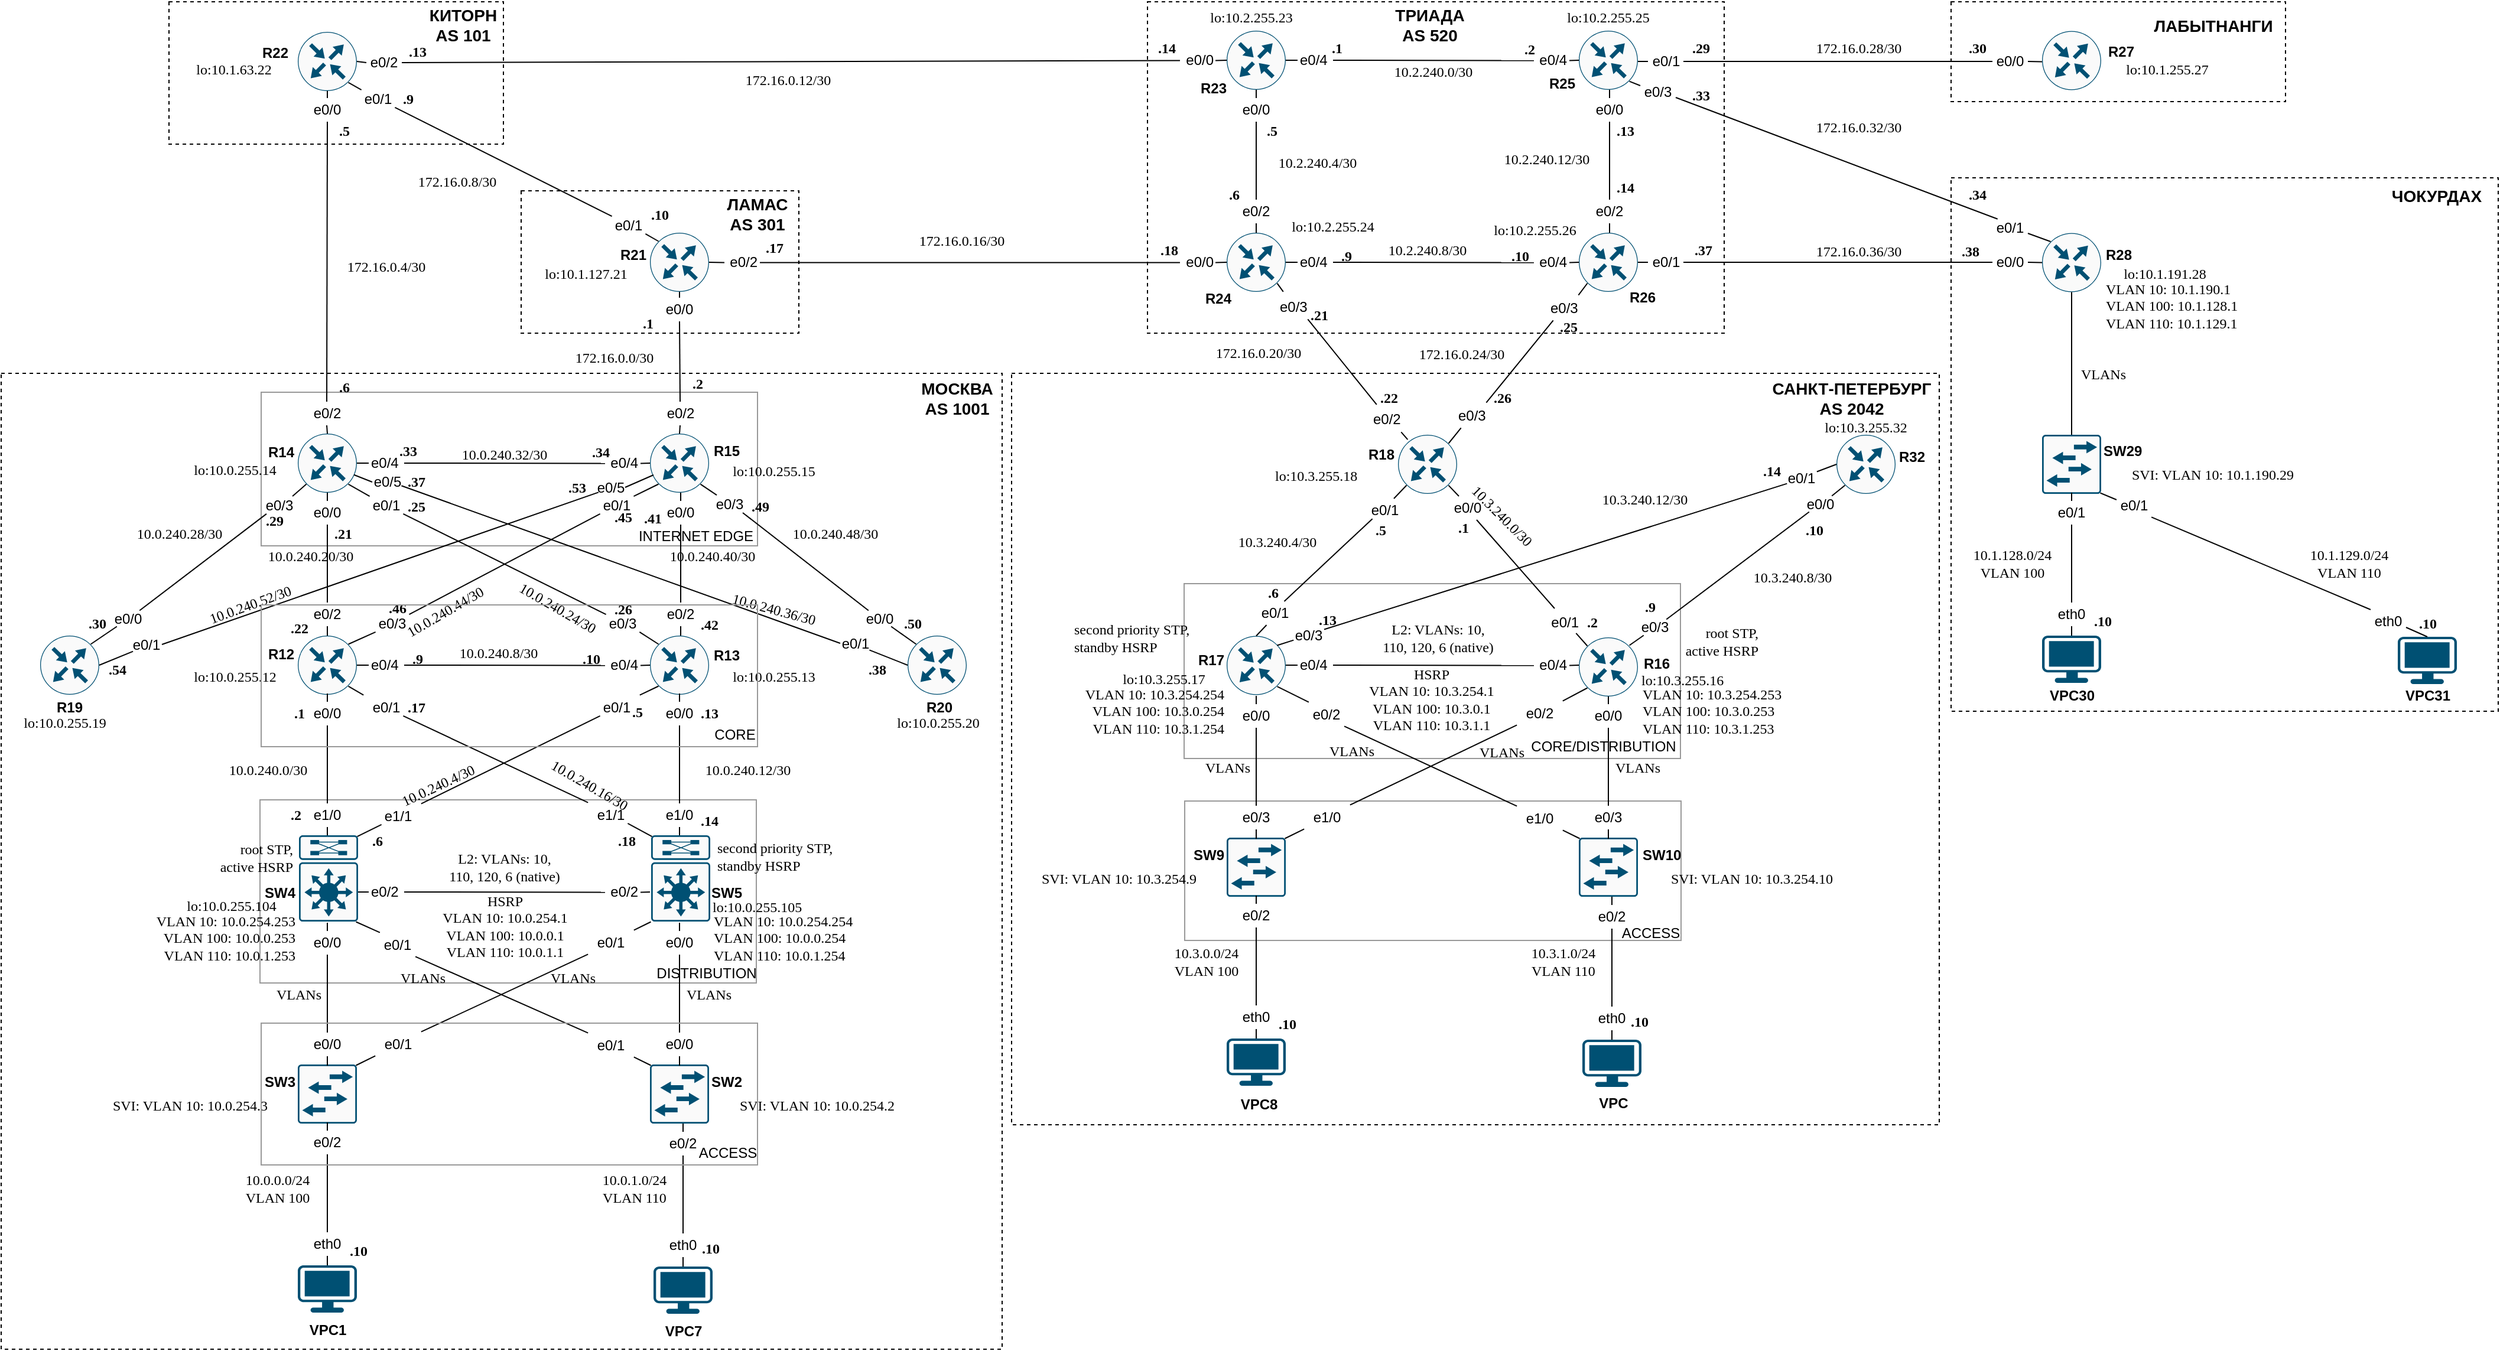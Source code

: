 <mxfile version="20.5.3" type="github"><diagram id="voFs1cuZO9YIWc2jyn0K" name="Страница 1"><mxGraphModel dx="1422" dy="794" grid="1" gridSize="10" guides="1" tooltips="1" connect="1" arrows="1" fold="1" page="1" pageScale="1" pageWidth="4681" pageHeight="3300" math="0" shadow="0"><root><mxCell id="0"/><mxCell id="1" parent="0"/><mxCell id="REEH5sua70is87sAmdiB-3" value="" style="rounded=0;whiteSpace=wrap;html=1;fillColor=none;dashed=1;" parent="1" vertex="1"><mxGeometry x="935" y="354" width="785" height="636" as="geometry"/></mxCell><mxCell id="1ylkWFcsWydQvVdOaWhc-449" value="" style="rounded=0;whiteSpace=wrap;html=1;strokeColor=#000000;fillColor=none;dashed=1;" parent="1" vertex="1"><mxGeometry x="1050" y="39.5" width="488" height="280.5" as="geometry"/></mxCell><mxCell id="1ylkWFcsWydQvVdOaWhc-444" value="" style="rounded=0;whiteSpace=wrap;html=1;strokeColor=#000000;fillColor=none;dashed=1;" parent="1" vertex="1"><mxGeometry x="1730" y="188.5" width="463" height="451.5" as="geometry"/></mxCell><mxCell id="1ylkWFcsWydQvVdOaWhc-446" value="" style="rounded=0;whiteSpace=wrap;html=1;fillColor=none;strokeColor=#999999;" parent="1" vertex="1"><mxGeometry x="1081" y="532" width="420" height="148" as="geometry"/></mxCell><mxCell id="1ylkWFcsWydQvVdOaWhc-205" value="" style="rounded=0;whiteSpace=wrap;html=1;fillColor=none;strokeColor=#999999;" parent="1" vertex="1"><mxGeometry x="299" y="715" width="420" height="155" as="geometry"/></mxCell><mxCell id="1ylkWFcsWydQvVdOaWhc-371" value="" style="rounded=0;whiteSpace=wrap;html=1;fillColor=none;strokeColor=#999999;" parent="1" vertex="1"><mxGeometry x="1081.5" y="716" width="420" height="118" as="geometry"/></mxCell><mxCell id="1ylkWFcsWydQvVdOaWhc-209" value="" style="rounded=0;whiteSpace=wrap;html=1;fillColor=none;strokeColor=#999999;" parent="1" vertex="1"><mxGeometry x="300" y="370" width="420" height="130" as="geometry"/></mxCell><mxCell id="1ylkWFcsWydQvVdOaWhc-76" value="" style="rounded=0;whiteSpace=wrap;html=1;fillColor=none;dashed=1;" parent="1" vertex="1"><mxGeometry x="80" y="354" width="847" height="826" as="geometry"/></mxCell><mxCell id="LB4oUW9Qehg8nWZua1mU-1" value="" style="sketch=0;points=[[0.5,0,0],[1,0.5,0],[0.5,1,0],[0,0.5,0],[0.145,0.145,0],[0.856,0.145,0],[0.855,0.856,0],[0.145,0.855,0]];verticalLabelPosition=bottom;html=1;verticalAlign=top;aspect=fixed;align=center;pointerEvents=1;shape=mxgraph.cisco19.rect;prIcon=router;fillColor=#FAFAFA;strokeColor=#005073;" parent="1" vertex="1"><mxGeometry x="331" y="65" width="50" height="50" as="geometry"/></mxCell><mxCell id="LB4oUW9Qehg8nWZua1mU-2" value="" style="sketch=0;points=[[0.5,0,0],[1,0.5,0],[0.5,1,0],[0,0.5,0],[0.145,0.145,0],[0.856,0.145,0],[0.855,0.856,0],[0.145,0.855,0]];verticalLabelPosition=bottom;html=1;verticalAlign=top;aspect=fixed;align=center;pointerEvents=1;shape=mxgraph.cisco19.rect;prIcon=router;fillColor=#FAFAFA;strokeColor=#005073;" parent="1" vertex="1"><mxGeometry x="629" y="235" width="50" height="50" as="geometry"/></mxCell><mxCell id="LB4oUW9Qehg8nWZua1mU-3" value="" style="sketch=0;points=[[0.5,0,0],[1,0.5,0],[0.5,1,0],[0,0.5,0],[0.145,0.145,0],[0.856,0.145,0],[0.855,0.856,0],[0.145,0.855,0]];verticalLabelPosition=bottom;html=1;verticalAlign=top;aspect=fixed;align=center;pointerEvents=1;shape=mxgraph.cisco19.rect;prIcon=router;fillColor=#FAFAFA;strokeColor=#005073;" parent="1" vertex="1"><mxGeometry x="331" y="405" width="50" height="50" as="geometry"/></mxCell><mxCell id="LB4oUW9Qehg8nWZua1mU-4" value="" style="sketch=0;points=[[0.5,0,0],[1,0.5,0],[0.5,1,0],[0,0.5,0],[0.145,0.145,0],[0.856,0.145,0],[0.855,0.856,0],[0.145,0.855,0]];verticalLabelPosition=bottom;html=1;verticalAlign=top;aspect=fixed;align=center;pointerEvents=1;shape=mxgraph.cisco19.rect;prIcon=router;fillColor=#FAFAFA;strokeColor=#005073;" parent="1" vertex="1"><mxGeometry x="629" y="405" width="50" height="50" as="geometry"/></mxCell><mxCell id="LB4oUW9Qehg8nWZua1mU-9" value="" style="sketch=0;points=[[0.5,0,0],[1,0.5,0],[0.5,1,0],[0,0.5,0],[0.145,0.145,0],[0.856,0.145,0],[0.855,0.856,0],[0.145,0.855,0]];verticalLabelPosition=bottom;html=1;verticalAlign=top;aspect=fixed;align=center;pointerEvents=1;shape=mxgraph.cisco19.rect;prIcon=router;fillColor=#FAFAFA;strokeColor=#005073;" parent="1" vertex="1"><mxGeometry x="331" y="576" width="50" height="50" as="geometry"/></mxCell><mxCell id="LB4oUW9Qehg8nWZua1mU-10" value="" style="sketch=0;points=[[0.5,0,0],[1,0.5,0],[0.5,1,0],[0,0.5,0],[0.145,0.145,0],[0.856,0.145,0],[0.855,0.856,0],[0.145,0.855,0]];verticalLabelPosition=bottom;html=1;verticalAlign=top;aspect=fixed;align=center;pointerEvents=1;shape=mxgraph.cisco19.rect;prIcon=router;fillColor=#FAFAFA;strokeColor=#005073;" parent="1" vertex="1"><mxGeometry x="629" y="576" width="50" height="50" as="geometry"/></mxCell><mxCell id="LB4oUW9Qehg8nWZua1mU-11" value="" style="endArrow=none;html=1;rounded=0;exitX=1;exitY=0.5;exitDx=0;exitDy=0;exitPerimeter=0;entryX=0;entryY=0.5;entryDx=0;entryDy=0;entryPerimeter=0;startArrow=none;" parent="1" source="LB4oUW9Qehg8nWZua1mU-13" target="LB4oUW9Qehg8nWZua1mU-10" edge="1"><mxGeometry width="50" height="50" relative="1" as="geometry"><mxPoint x="371" y="666" as="sourcePoint"/><mxPoint x="421" y="616" as="targetPoint"/></mxGeometry></mxCell><mxCell id="LB4oUW9Qehg8nWZua1mU-14" value="" style="endArrow=none;html=1;rounded=0;exitX=0.5;exitY=0;exitDx=0;exitDy=0;exitPerimeter=0;entryX=0.5;entryY=1;entryDx=0;entryDy=0;entryPerimeter=0;startArrow=none;" parent="1" source="LB4oUW9Qehg8nWZua1mU-16" target="LB4oUW9Qehg8nWZua1mU-3" edge="1"><mxGeometry width="50" height="50" relative="1" as="geometry"><mxPoint x="511" y="495" as="sourcePoint"/><mxPoint x="561" y="445" as="targetPoint"/></mxGeometry></mxCell><mxCell id="LB4oUW9Qehg8nWZua1mU-18" value="" style="endArrow=none;html=1;rounded=0;exitX=0.856;exitY=0.145;exitDx=0;exitDy=0;entryX=0.145;entryY=0.855;entryDx=0;entryDy=0;entryPerimeter=0;exitPerimeter=0;startArrow=none;" parent="1" source="W7klxGYHlzmc_tSxLxQi-7" target="LB4oUW9Qehg8nWZua1mU-4" edge="1"><mxGeometry width="50" height="50" relative="1" as="geometry"><mxPoint x="511" y="495" as="sourcePoint"/><mxPoint x="561" y="445" as="targetPoint"/></mxGeometry></mxCell><mxCell id="LB4oUW9Qehg8nWZua1mU-12" value="e0/4" style="text;html=1;strokeColor=none;fillColor=none;align=left;verticalAlign=middle;whiteSpace=wrap;rounded=0;" parent="1" vertex="1"><mxGeometry x="391" y="586" width="30" height="30" as="geometry"/></mxCell><mxCell id="LB4oUW9Qehg8nWZua1mU-19" value="" style="endArrow=none;html=1;rounded=0;exitX=1;exitY=0.5;exitDx=0;exitDy=0;exitPerimeter=0;entryX=0;entryY=0.5;entryDx=0;entryDy=0;entryPerimeter=0;" parent="1" source="LB4oUW9Qehg8nWZua1mU-9" target="LB4oUW9Qehg8nWZua1mU-12" edge="1"><mxGeometry width="50" height="50" relative="1" as="geometry"><mxPoint x="381" y="601" as="sourcePoint"/><mxPoint x="629" y="601" as="targetPoint"/></mxGeometry></mxCell><mxCell id="LB4oUW9Qehg8nWZua1mU-16" value="e0/0" style="text;html=1;strokeColor=none;fillColor=none;align=center;verticalAlign=middle;whiteSpace=wrap;rounded=0;" parent="1" vertex="1"><mxGeometry x="341" y="462" width="30" height="20" as="geometry"/></mxCell><mxCell id="LB4oUW9Qehg8nWZua1mU-21" value="" style="endArrow=none;html=1;rounded=0;exitX=0.5;exitY=0;exitDx=0;exitDy=0;exitPerimeter=0;entryX=0.5;entryY=1;entryDx=0;entryDy=0;entryPerimeter=0;startArrow=none;" parent="1" source="LB4oUW9Qehg8nWZua1mU-17" target="LB4oUW9Qehg8nWZua1mU-16" edge="1"><mxGeometry width="50" height="50" relative="1" as="geometry"><mxPoint x="356" y="576" as="sourcePoint"/><mxPoint x="356" y="455" as="targetPoint"/></mxGeometry></mxCell><mxCell id="LB4oUW9Qehg8nWZua1mU-17" value="e0/2" style="text;html=1;strokeColor=none;fillColor=none;align=center;verticalAlign=middle;whiteSpace=wrap;rounded=0;" parent="1" vertex="1"><mxGeometry x="341" y="548" width="30" height="20" as="geometry"/></mxCell><mxCell id="LB4oUW9Qehg8nWZua1mU-23" value="" style="endArrow=none;html=1;rounded=0;exitX=0.5;exitY=0;exitDx=0;exitDy=0;exitPerimeter=0;entryX=0.5;entryY=1;entryDx=0;entryDy=0;entryPerimeter=0;" parent="1" source="LB4oUW9Qehg8nWZua1mU-9" target="LB4oUW9Qehg8nWZua1mU-17" edge="1"><mxGeometry width="50" height="50" relative="1" as="geometry"><mxPoint x="356" y="576" as="sourcePoint"/><mxPoint x="356" y="485" as="targetPoint"/></mxGeometry></mxCell><mxCell id="LB4oUW9Qehg8nWZua1mU-13" value="e0/4" style="text;html=1;strokeColor=none;fillColor=none;align=right;verticalAlign=middle;whiteSpace=wrap;rounded=0;" parent="1" vertex="1"><mxGeometry x="591" y="589.5" width="30" height="23.5" as="geometry"/></mxCell><mxCell id="LB4oUW9Qehg8nWZua1mU-24" value="" style="endArrow=none;html=1;rounded=0;exitX=1;exitY=0.5;exitDx=0;exitDy=0;exitPerimeter=0;entryX=0;entryY=0.5;entryDx=0;entryDy=0;entryPerimeter=0;startArrow=none;" parent="1" source="LB4oUW9Qehg8nWZua1mU-12" target="LB4oUW9Qehg8nWZua1mU-13" edge="1"><mxGeometry width="50" height="50" relative="1" as="geometry"><mxPoint x="421" y="600" as="sourcePoint"/><mxPoint x="629" y="601" as="targetPoint"/></mxGeometry></mxCell><mxCell id="W7klxGYHlzmc_tSxLxQi-5" value="e0/3" style="text;html=1;strokeColor=none;fillColor=none;align=center;verticalAlign=middle;whiteSpace=wrap;rounded=0;" parent="1" vertex="1"><mxGeometry x="391" y="555" width="40" height="21" as="geometry"/></mxCell><mxCell id="W7klxGYHlzmc_tSxLxQi-6" value="" style="endArrow=none;html=1;rounded=0;exitX=0.856;exitY=0.145;exitDx=0;exitDy=0;entryX=0.145;entryY=0.855;entryDx=0;entryDy=0;entryPerimeter=0;exitPerimeter=0;" parent="1" source="LB4oUW9Qehg8nWZua1mU-9" target="W7klxGYHlzmc_tSxLxQi-5" edge="1"><mxGeometry width="50" height="50" relative="1" as="geometry"><mxPoint x="373.775" y="583.25" as="sourcePoint"/><mxPoint x="636.25" y="447.75" as="targetPoint"/></mxGeometry></mxCell><mxCell id="W7klxGYHlzmc_tSxLxQi-7" value="e0/1" style="text;html=1;strokeColor=none;fillColor=none;align=center;verticalAlign=middle;whiteSpace=wrap;rounded=0;" parent="1" vertex="1"><mxGeometry x="581" y="455" width="40" height="21" as="geometry"/></mxCell><mxCell id="W7klxGYHlzmc_tSxLxQi-8" value="" style="endArrow=none;html=1;rounded=0;exitX=0.856;exitY=0.145;exitDx=0;exitDy=0;entryX=0.145;entryY=0.855;entryDx=0;entryDy=0;entryPerimeter=0;exitPerimeter=0;startArrow=none;" parent="1" source="W7klxGYHlzmc_tSxLxQi-5" target="W7klxGYHlzmc_tSxLxQi-7" edge="1"><mxGeometry width="50" height="50" relative="1" as="geometry"><mxPoint x="425.22" y="558.045" as="sourcePoint"/><mxPoint x="636.25" y="447.75" as="targetPoint"/></mxGeometry></mxCell><mxCell id="W7klxGYHlzmc_tSxLxQi-9" value="" style="endArrow=none;html=1;rounded=0;exitX=1;exitY=0.5;exitDx=0;exitDy=0;exitPerimeter=0;entryX=0;entryY=0.5;entryDx=0;entryDy=0;entryPerimeter=0;startArrow=none;" parent="1" source="W7klxGYHlzmc_tSxLxQi-12" edge="1"><mxGeometry width="50" height="50" relative="1" as="geometry"><mxPoint x="371" y="495" as="sourcePoint"/><mxPoint x="629" y="430" as="targetPoint"/></mxGeometry></mxCell><mxCell id="W7klxGYHlzmc_tSxLxQi-10" value="e0/4" style="text;html=1;strokeColor=none;fillColor=none;align=left;verticalAlign=middle;whiteSpace=wrap;rounded=0;" parent="1" vertex="1"><mxGeometry x="391" y="415" width="30" height="30" as="geometry"/></mxCell><mxCell id="W7klxGYHlzmc_tSxLxQi-11" value="" style="endArrow=none;html=1;rounded=0;exitX=1;exitY=0.5;exitDx=0;exitDy=0;exitPerimeter=0;entryX=0;entryY=0.5;entryDx=0;entryDy=0;entryPerimeter=0;" parent="1" target="W7klxGYHlzmc_tSxLxQi-10" edge="1"><mxGeometry width="50" height="50" relative="1" as="geometry"><mxPoint x="381" y="430" as="sourcePoint"/><mxPoint x="629" y="430" as="targetPoint"/></mxGeometry></mxCell><mxCell id="W7klxGYHlzmc_tSxLxQi-12" value="e0/4" style="text;html=1;strokeColor=none;fillColor=none;align=right;verticalAlign=middle;whiteSpace=wrap;rounded=0;" parent="1" vertex="1"><mxGeometry x="591" y="418.5" width="30" height="23.5" as="geometry"/></mxCell><mxCell id="W7klxGYHlzmc_tSxLxQi-13" value="" style="endArrow=none;html=1;rounded=0;exitX=1;exitY=0.5;exitDx=0;exitDy=0;exitPerimeter=0;entryX=0;entryY=0.5;entryDx=0;entryDy=0;entryPerimeter=0;startArrow=none;" parent="1" source="W7klxGYHlzmc_tSxLxQi-10" target="W7klxGYHlzmc_tSxLxQi-12" edge="1"><mxGeometry width="50" height="50" relative="1" as="geometry"><mxPoint x="421" y="429" as="sourcePoint"/><mxPoint x="629" y="430" as="targetPoint"/></mxGeometry></mxCell><mxCell id="W7klxGYHlzmc_tSxLxQi-14" value="" style="endArrow=none;html=1;rounded=0;exitX=0.145;exitY=0.145;exitDx=0;exitDy=0;exitPerimeter=0;entryX=0.855;entryY=0.856;entryDx=0;entryDy=0;entryPerimeter=0;startArrow=none;" parent="1" source="W7klxGYHlzmc_tSxLxQi-15" target="LB4oUW9Qehg8nWZua1mU-3" edge="1"><mxGeometry width="50" height="50" relative="1" as="geometry"><mxPoint x="411" y="505" as="sourcePoint"/><mxPoint x="461" y="455" as="targetPoint"/></mxGeometry></mxCell><mxCell id="W7klxGYHlzmc_tSxLxQi-15" value="e0/1" style="text;html=1;strokeColor=none;fillColor=none;align=center;verticalAlign=middle;whiteSpace=wrap;rounded=0;" parent="1" vertex="1"><mxGeometry x="386" y="455" width="40" height="21" as="geometry"/></mxCell><mxCell id="W7klxGYHlzmc_tSxLxQi-16" value="" style="endArrow=none;html=1;rounded=0;exitX=0.145;exitY=0.145;exitDx=0;exitDy=0;exitPerimeter=0;entryX=0.855;entryY=0.856;entryDx=0;entryDy=0;entryPerimeter=0;startArrow=none;" parent="1" source="W7klxGYHlzmc_tSxLxQi-17" target="W7klxGYHlzmc_tSxLxQi-15" edge="1"><mxGeometry width="50" height="50" relative="1" as="geometry"><mxPoint x="636.25" y="583.25" as="sourcePoint"/><mxPoint x="373.75" y="447.775" as="targetPoint"/></mxGeometry></mxCell><mxCell id="W7klxGYHlzmc_tSxLxQi-17" value="e0/3" style="text;html=1;strokeColor=none;fillColor=none;align=center;verticalAlign=middle;whiteSpace=wrap;rounded=0;" parent="1" vertex="1"><mxGeometry x="586" y="555" width="40" height="21" as="geometry"/></mxCell><mxCell id="W7klxGYHlzmc_tSxLxQi-18" value="" style="endArrow=none;html=1;rounded=0;exitX=0.145;exitY=0.145;exitDx=0;exitDy=0;exitPerimeter=0;entryX=0.855;entryY=0.856;entryDx=0;entryDy=0;entryPerimeter=0;" parent="1" source="LB4oUW9Qehg8nWZua1mU-10" target="W7klxGYHlzmc_tSxLxQi-17" edge="1"><mxGeometry width="50" height="50" relative="1" as="geometry"><mxPoint x="636.25" y="583.25" as="sourcePoint"/><mxPoint x="420.2" y="472.965" as="targetPoint"/></mxGeometry></mxCell><mxCell id="W7klxGYHlzmc_tSxLxQi-19" value="" style="endArrow=none;html=1;rounded=0;exitX=0.5;exitY=0;exitDx=0;exitDy=0;exitPerimeter=0;entryX=0.5;entryY=1;entryDx=0;entryDy=0;entryPerimeter=0;startArrow=none;" parent="1" source="W7klxGYHlzmc_tSxLxQi-20" edge="1"><mxGeometry width="50" height="50" relative="1" as="geometry"><mxPoint x="810" y="495" as="sourcePoint"/><mxPoint x="655" y="455" as="targetPoint"/></mxGeometry></mxCell><mxCell id="W7klxGYHlzmc_tSxLxQi-20" value="e0/0" style="text;html=1;strokeColor=none;fillColor=none;align=center;verticalAlign=middle;whiteSpace=wrap;rounded=0;" parent="1" vertex="1"><mxGeometry x="640" y="462" width="30" height="20" as="geometry"/></mxCell><mxCell id="W7klxGYHlzmc_tSxLxQi-21" value="" style="endArrow=none;html=1;rounded=0;exitX=0.5;exitY=0;exitDx=0;exitDy=0;exitPerimeter=0;entryX=0.5;entryY=1;entryDx=0;entryDy=0;entryPerimeter=0;startArrow=none;" parent="1" source="W7klxGYHlzmc_tSxLxQi-22" target="W7klxGYHlzmc_tSxLxQi-20" edge="1"><mxGeometry width="50" height="50" relative="1" as="geometry"><mxPoint x="655" y="576" as="sourcePoint"/><mxPoint x="655" y="455" as="targetPoint"/></mxGeometry></mxCell><mxCell id="W7klxGYHlzmc_tSxLxQi-22" value="e0/2" style="text;html=1;strokeColor=none;fillColor=none;align=center;verticalAlign=middle;whiteSpace=wrap;rounded=0;" parent="1" vertex="1"><mxGeometry x="640" y="548" width="30" height="20" as="geometry"/></mxCell><mxCell id="W7klxGYHlzmc_tSxLxQi-23" value="" style="endArrow=none;html=1;rounded=0;exitX=0.5;exitY=0;exitDx=0;exitDy=0;exitPerimeter=0;entryX=0.5;entryY=1;entryDx=0;entryDy=0;entryPerimeter=0;" parent="1" target="W7klxGYHlzmc_tSxLxQi-22" edge="1"><mxGeometry width="50" height="50" relative="1" as="geometry"><mxPoint x="655" y="576" as="sourcePoint"/><mxPoint x="655" y="485" as="targetPoint"/></mxGeometry></mxCell><mxCell id="W7klxGYHlzmc_tSxLxQi-25" value="" style="endArrow=none;html=1;rounded=0;exitX=0.5;exitY=0;exitDx=0;exitDy=0;exitPerimeter=0;entryX=0.5;entryY=1;entryDx=0;entryDy=0;entryPerimeter=0;startArrow=none;" parent="1" source="W7klxGYHlzmc_tSxLxQi-26" edge="1"><mxGeometry width="50" height="50" relative="1" as="geometry"><mxPoint x="511" y="665" as="sourcePoint"/><mxPoint x="356" y="625" as="targetPoint"/></mxGeometry></mxCell><mxCell id="W7klxGYHlzmc_tSxLxQi-26" value="e0/0" style="text;html=1;strokeColor=none;fillColor=none;align=center;verticalAlign=middle;whiteSpace=wrap;rounded=0;" parent="1" vertex="1"><mxGeometry x="341" y="632" width="30" height="20" as="geometry"/></mxCell><mxCell id="W7klxGYHlzmc_tSxLxQi-27" value="" style="endArrow=none;html=1;rounded=0;exitX=0.5;exitY=0;exitDx=0;exitDy=0;exitPerimeter=0;entryX=0.5;entryY=1;entryDx=0;entryDy=0;entryPerimeter=0;startArrow=none;" parent="1" source="W7klxGYHlzmc_tSxLxQi-28" target="W7klxGYHlzmc_tSxLxQi-26" edge="1"><mxGeometry width="50" height="50" relative="1" as="geometry"><mxPoint x="356" y="746" as="sourcePoint"/><mxPoint x="356" y="625" as="targetPoint"/></mxGeometry></mxCell><mxCell id="W7klxGYHlzmc_tSxLxQi-28" value="e1/0" style="text;html=1;strokeColor=none;fillColor=none;align=center;verticalAlign=middle;whiteSpace=wrap;rounded=0;" parent="1" vertex="1"><mxGeometry x="341" y="718" width="30" height="20" as="geometry"/></mxCell><mxCell id="W7klxGYHlzmc_tSxLxQi-29" value="" style="endArrow=none;html=1;rounded=0;exitX=0.5;exitY=0;exitDx=0;exitDy=0;exitPerimeter=0;entryX=0.5;entryY=1;entryDx=0;entryDy=0;entryPerimeter=0;" parent="1" target="W7klxGYHlzmc_tSxLxQi-28" edge="1"><mxGeometry width="50" height="50" relative="1" as="geometry"><mxPoint x="356" y="746" as="sourcePoint"/><mxPoint x="356" y="655" as="targetPoint"/></mxGeometry></mxCell><mxCell id="W7klxGYHlzmc_tSxLxQi-31" value="" style="endArrow=none;html=1;rounded=0;exitX=0.5;exitY=0;exitDx=0;exitDy=0;exitPerimeter=0;entryX=0.5;entryY=1;entryDx=0;entryDy=0;entryPerimeter=0;startArrow=none;" parent="1" source="W7klxGYHlzmc_tSxLxQi-32" edge="1"><mxGeometry width="50" height="50" relative="1" as="geometry"><mxPoint x="809" y="665" as="sourcePoint"/><mxPoint x="654.0" y="625" as="targetPoint"/></mxGeometry></mxCell><mxCell id="W7klxGYHlzmc_tSxLxQi-32" value="e0/0" style="text;html=1;strokeColor=none;fillColor=none;align=center;verticalAlign=middle;whiteSpace=wrap;rounded=0;" parent="1" vertex="1"><mxGeometry x="639" y="632" width="30" height="20" as="geometry"/></mxCell><mxCell id="W7klxGYHlzmc_tSxLxQi-33" value="" style="endArrow=none;html=1;rounded=0;exitX=0.5;exitY=0;exitDx=0;exitDy=0;exitPerimeter=0;entryX=0.5;entryY=1;entryDx=0;entryDy=0;entryPerimeter=0;startArrow=none;" parent="1" source="W7klxGYHlzmc_tSxLxQi-34" target="W7klxGYHlzmc_tSxLxQi-32" edge="1"><mxGeometry width="50" height="50" relative="1" as="geometry"><mxPoint x="654" y="746" as="sourcePoint"/><mxPoint x="654" y="625" as="targetPoint"/></mxGeometry></mxCell><mxCell id="W7klxGYHlzmc_tSxLxQi-34" value="e1/0" style="text;html=1;strokeColor=none;fillColor=none;align=center;verticalAlign=middle;whiteSpace=wrap;rounded=0;" parent="1" vertex="1"><mxGeometry x="639" y="718" width="30" height="20" as="geometry"/></mxCell><mxCell id="W7klxGYHlzmc_tSxLxQi-35" value="" style="endArrow=none;html=1;rounded=0;exitX=0.5;exitY=0;exitDx=0;exitDy=0;exitPerimeter=0;entryX=0.5;entryY=1;entryDx=0;entryDy=0;entryPerimeter=0;" parent="1" target="W7klxGYHlzmc_tSxLxQi-34" edge="1"><mxGeometry width="50" height="50" relative="1" as="geometry"><mxPoint x="654.0" y="746.0" as="sourcePoint"/><mxPoint x="654" y="655" as="targetPoint"/></mxGeometry></mxCell><mxCell id="W7klxGYHlzmc_tSxLxQi-36" value="" style="endArrow=none;html=1;rounded=0;exitX=1;exitY=0.5;exitDx=0;exitDy=0;exitPerimeter=0;entryX=0;entryY=0.5;entryDx=0;entryDy=0;entryPerimeter=0;startArrow=none;" parent="1" source="W7klxGYHlzmc_tSxLxQi-39" edge="1"><mxGeometry width="50" height="50" relative="1" as="geometry"><mxPoint x="371" y="858" as="sourcePoint"/><mxPoint x="629" y="793" as="targetPoint"/></mxGeometry></mxCell><mxCell id="W7klxGYHlzmc_tSxLxQi-37" value="e0/2" style="text;html=1;strokeColor=none;fillColor=none;align=left;verticalAlign=middle;whiteSpace=wrap;rounded=0;" parent="1" vertex="1"><mxGeometry x="391" y="778" width="30" height="30" as="geometry"/></mxCell><mxCell id="W7klxGYHlzmc_tSxLxQi-38" value="" style="endArrow=none;html=1;rounded=0;exitX=1;exitY=0.5;exitDx=0;exitDy=0;exitPerimeter=0;entryX=0;entryY=0.5;entryDx=0;entryDy=0;entryPerimeter=0;" parent="1" target="W7klxGYHlzmc_tSxLxQi-37" edge="1"><mxGeometry width="50" height="50" relative="1" as="geometry"><mxPoint x="381.0" y="793" as="sourcePoint"/><mxPoint x="629" y="793" as="targetPoint"/></mxGeometry></mxCell><mxCell id="W7klxGYHlzmc_tSxLxQi-39" value="e0/2" style="text;html=1;strokeColor=none;fillColor=none;align=right;verticalAlign=middle;whiteSpace=wrap;rounded=0;" parent="1" vertex="1"><mxGeometry x="591" y="781.5" width="30" height="23.5" as="geometry"/></mxCell><mxCell id="W7klxGYHlzmc_tSxLxQi-40" value="" style="endArrow=none;html=1;rounded=0;exitX=1;exitY=0.5;exitDx=0;exitDy=0;exitPerimeter=0;entryX=0;entryY=0.5;entryDx=0;entryDy=0;entryPerimeter=0;startArrow=none;" parent="1" source="W7klxGYHlzmc_tSxLxQi-37" target="W7klxGYHlzmc_tSxLxQi-39" edge="1"><mxGeometry width="50" height="50" relative="1" as="geometry"><mxPoint x="421" y="792" as="sourcePoint"/><mxPoint x="629" y="793" as="targetPoint"/></mxGeometry></mxCell><mxCell id="W7klxGYHlzmc_tSxLxQi-41" value="" style="endArrow=none;html=1;rounded=0;exitX=0.985;exitY=0.015;exitDx=0;exitDy=0;exitPerimeter=0;entryX=0.145;entryY=0.855;entryDx=0;entryDy=0;entryPerimeter=0;startArrow=none;" parent="1" source="W7klxGYHlzmc_tSxLxQi-44" target="LB4oUW9Qehg8nWZua1mU-10" edge="1"><mxGeometry width="50" height="50" relative="1" as="geometry"><mxPoint x="476" y="705" as="sourcePoint"/><mxPoint x="526" y="655" as="targetPoint"/></mxGeometry></mxCell><mxCell id="W7klxGYHlzmc_tSxLxQi-42" value="e1/1" style="text;html=1;strokeColor=none;fillColor=none;align=center;verticalAlign=middle;whiteSpace=wrap;rounded=0;" parent="1" vertex="1"><mxGeometry x="396" y="718" width="40" height="21" as="geometry"/></mxCell><mxCell id="W7klxGYHlzmc_tSxLxQi-43" value="" style="endArrow=none;html=1;rounded=0;exitX=0.985;exitY=0.015;exitDx=0;exitDy=0;exitPerimeter=0;entryX=0.145;entryY=0.855;entryDx=0;entryDy=0;entryPerimeter=0;" parent="1" source="W7klxGYHlzmc_tSxLxQi-200" target="W7klxGYHlzmc_tSxLxQi-42" edge="1"><mxGeometry width="50" height="50" relative="1" as="geometry"><mxPoint x="380.25" y="769.75" as="sourcePoint"/><mxPoint x="636.25" y="618.75" as="targetPoint"/></mxGeometry></mxCell><mxCell id="W7klxGYHlzmc_tSxLxQi-44" value="e0/1" style="text;html=1;strokeColor=none;fillColor=none;align=center;verticalAlign=middle;whiteSpace=wrap;rounded=0;" parent="1" vertex="1"><mxGeometry x="581" y="626" width="40" height="21" as="geometry"/></mxCell><mxCell id="W7klxGYHlzmc_tSxLxQi-45" value="" style="endArrow=none;html=1;rounded=0;exitX=0.985;exitY=0.015;exitDx=0;exitDy=0;exitPerimeter=0;entryX=0.145;entryY=0.855;entryDx=0;entryDy=0;entryPerimeter=0;startArrow=none;" parent="1" source="W7klxGYHlzmc_tSxLxQi-42" target="W7klxGYHlzmc_tSxLxQi-44" edge="1"><mxGeometry width="50" height="50" relative="1" as="geometry"><mxPoint x="435.4" y="718.315" as="sourcePoint"/><mxPoint x="636.25" y="618.75" as="targetPoint"/></mxGeometry></mxCell><mxCell id="W7klxGYHlzmc_tSxLxQi-48" value="" style="endArrow=none;html=1;rounded=0;exitX=0.015;exitY=0.015;exitDx=0;exitDy=0;exitPerimeter=0;entryX=0.855;entryY=0.856;entryDx=0;entryDy=0;entryPerimeter=0;startArrow=none;" parent="1" source="W7klxGYHlzmc_tSxLxQi-49" target="LB4oUW9Qehg8nWZua1mU-9" edge="1"><mxGeometry width="50" height="50" relative="1" as="geometry"><mxPoint x="476" y="705" as="sourcePoint"/><mxPoint x="526" y="655" as="targetPoint"/></mxGeometry></mxCell><mxCell id="W7klxGYHlzmc_tSxLxQi-49" value="e0/1" style="text;html=1;strokeColor=none;fillColor=none;align=center;verticalAlign=middle;whiteSpace=wrap;rounded=0;" parent="1" vertex="1"><mxGeometry x="386" y="626" width="40" height="21" as="geometry"/></mxCell><mxCell id="W7klxGYHlzmc_tSxLxQi-50" value="" style="endArrow=none;html=1;rounded=0;exitX=0.015;exitY=0.015;exitDx=0;exitDy=0;exitPerimeter=0;entryX=0.855;entryY=0.856;entryDx=0;entryDy=0;entryPerimeter=0;startArrow=none;" parent="1" source="W7klxGYHlzmc_tSxLxQi-51" target="W7klxGYHlzmc_tSxLxQi-49" edge="1"><mxGeometry width="50" height="50" relative="1" as="geometry"><mxPoint x="629.75" y="745.75" as="sourcePoint"/><mxPoint x="373.75" y="618.775" as="targetPoint"/></mxGeometry></mxCell><mxCell id="W7klxGYHlzmc_tSxLxQi-51" value="e1/1" style="text;html=1;strokeColor=none;fillColor=none;align=center;verticalAlign=middle;whiteSpace=wrap;rounded=0;" parent="1" vertex="1"><mxGeometry x="576" y="717" width="40" height="21" as="geometry"/></mxCell><mxCell id="W7klxGYHlzmc_tSxLxQi-52" value="" style="endArrow=none;html=1;rounded=0;exitX=0.015;exitY=0.015;exitDx=0;exitDy=0;exitPerimeter=0;entryX=0.855;entryY=0.856;entryDx=0;entryDy=0;entryPerimeter=0;" parent="1" source="W7klxGYHlzmc_tSxLxQi-201" target="W7klxGYHlzmc_tSxLxQi-51" edge="1"><mxGeometry width="50" height="50" relative="1" as="geometry"><mxPoint x="629.75" y="769.75" as="sourcePoint"/><mxPoint x="420.2" y="643.966" as="targetPoint"/></mxGeometry></mxCell><mxCell id="W7klxGYHlzmc_tSxLxQi-65" value="" style="sketch=0;points=[[0.5,0,0],[1,0.5,0],[0.5,1,0],[0,0.5,0],[0.145,0.145,0],[0.856,0.145,0],[0.855,0.856,0],[0.145,0.855,0]];verticalLabelPosition=bottom;html=1;verticalAlign=top;aspect=fixed;align=center;pointerEvents=1;shape=mxgraph.cisco19.rect;prIcon=router;fillColor=#FAFAFA;strokeColor=#005073;" parent="1" vertex="1"><mxGeometry x="113" y="576" width="50" height="50" as="geometry"/></mxCell><mxCell id="W7klxGYHlzmc_tSxLxQi-109" value="" style="sketch=0;points=[[0.015,0.015,0],[0.985,0.015,0],[0.985,0.985,0],[0.015,0.985,0],[0.25,0,0],[0.5,0,0],[0.75,0,0],[1,0.25,0],[1,0.5,0],[1,0.75,0],[0.75,1,0],[0.5,1,0],[0.25,1,0],[0,0.75,0],[0,0.5,0],[0,0.25,0]];verticalLabelPosition=bottom;html=1;verticalAlign=top;aspect=fixed;align=center;pointerEvents=1;shape=mxgraph.cisco19.rect;prIcon=l2_switch;fillColor=#FAFAFA;strokeColor=#005073;" parent="1" vertex="1"><mxGeometry x="331" y="939" width="50" height="50" as="geometry"/></mxCell><mxCell id="W7klxGYHlzmc_tSxLxQi-110" value="" style="endArrow=none;html=1;rounded=0;exitX=0.5;exitY=0;exitDx=0;exitDy=0;exitPerimeter=0;entryX=0.5;entryY=1;entryDx=0;entryDy=0;entryPerimeter=0;startArrow=none;" parent="1" source="W7klxGYHlzmc_tSxLxQi-111" edge="1"><mxGeometry width="50" height="50" relative="1" as="geometry"><mxPoint x="511" y="859" as="sourcePoint"/><mxPoint x="356" y="819" as="targetPoint"/></mxGeometry></mxCell><mxCell id="W7klxGYHlzmc_tSxLxQi-111" value="e0/0" style="text;html=1;strokeColor=none;fillColor=none;align=center;verticalAlign=middle;whiteSpace=wrap;rounded=0;" parent="1" vertex="1"><mxGeometry x="341" y="826" width="30" height="20" as="geometry"/></mxCell><mxCell id="W7klxGYHlzmc_tSxLxQi-112" value="" style="endArrow=none;html=1;rounded=0;exitX=0.5;exitY=0;exitDx=0;exitDy=0;exitPerimeter=0;entryX=0.5;entryY=1;entryDx=0;entryDy=0;entryPerimeter=0;startArrow=none;" parent="1" source="W7klxGYHlzmc_tSxLxQi-113" target="W7klxGYHlzmc_tSxLxQi-111" edge="1"><mxGeometry width="50" height="50" relative="1" as="geometry"><mxPoint x="356" y="940" as="sourcePoint"/><mxPoint x="356" y="819" as="targetPoint"/></mxGeometry></mxCell><mxCell id="W7klxGYHlzmc_tSxLxQi-113" value="e0/0" style="text;html=1;strokeColor=none;fillColor=none;align=center;verticalAlign=middle;whiteSpace=wrap;rounded=0;" parent="1" vertex="1"><mxGeometry x="341" y="912" width="30" height="20" as="geometry"/></mxCell><mxCell id="W7klxGYHlzmc_tSxLxQi-114" value="" style="endArrow=none;html=1;rounded=0;exitX=0.5;exitY=0;exitDx=0;exitDy=0;exitPerimeter=0;entryX=0.5;entryY=1;entryDx=0;entryDy=0;entryPerimeter=0;" parent="1" target="W7klxGYHlzmc_tSxLxQi-113" edge="1"><mxGeometry width="50" height="50" relative="1" as="geometry"><mxPoint x="356" y="940" as="sourcePoint"/><mxPoint x="356" y="849" as="targetPoint"/></mxGeometry></mxCell><mxCell id="W7klxGYHlzmc_tSxLxQi-115" value="" style="sketch=0;points=[[0.015,0.015,0],[0.985,0.015,0],[0.985,0.985,0],[0.015,0.985,0],[0.25,0,0],[0.5,0,0],[0.75,0,0],[1,0.25,0],[1,0.5,0],[1,0.75,0],[0.75,1,0],[0.5,1,0],[0.25,1,0],[0,0.75,0],[0,0.5,0],[0,0.25,0]];verticalLabelPosition=bottom;html=1;verticalAlign=top;aspect=fixed;align=center;pointerEvents=1;shape=mxgraph.cisco19.rect;prIcon=l2_switch;fillColor=#FAFAFA;strokeColor=#005073;" parent="1" vertex="1"><mxGeometry x="629" y="939" width="50" height="50" as="geometry"/></mxCell><mxCell id="W7klxGYHlzmc_tSxLxQi-116" value="" style="endArrow=none;html=1;rounded=0;exitX=0.5;exitY=0;exitDx=0;exitDy=0;exitPerimeter=0;entryX=0.5;entryY=1;entryDx=0;entryDy=0;entryPerimeter=0;startArrow=none;" parent="1" source="W7klxGYHlzmc_tSxLxQi-117" edge="1"><mxGeometry width="50" height="50" relative="1" as="geometry"><mxPoint x="809" y="859" as="sourcePoint"/><mxPoint x="654" y="819" as="targetPoint"/></mxGeometry></mxCell><mxCell id="W7klxGYHlzmc_tSxLxQi-117" value="e0/0" style="text;html=1;strokeColor=none;fillColor=none;align=center;verticalAlign=middle;whiteSpace=wrap;rounded=0;" parent="1" vertex="1"><mxGeometry x="639" y="826" width="30" height="20" as="geometry"/></mxCell><mxCell id="W7klxGYHlzmc_tSxLxQi-118" value="" style="endArrow=none;html=1;rounded=0;exitX=0.5;exitY=0;exitDx=0;exitDy=0;exitPerimeter=0;entryX=0.5;entryY=1;entryDx=0;entryDy=0;entryPerimeter=0;startArrow=none;" parent="1" source="W7klxGYHlzmc_tSxLxQi-119" target="W7klxGYHlzmc_tSxLxQi-117" edge="1"><mxGeometry width="50" height="50" relative="1" as="geometry"><mxPoint x="654" y="940" as="sourcePoint"/><mxPoint x="654" y="819" as="targetPoint"/></mxGeometry></mxCell><mxCell id="W7klxGYHlzmc_tSxLxQi-119" value="e0/0" style="text;html=1;strokeColor=none;fillColor=none;align=center;verticalAlign=middle;whiteSpace=wrap;rounded=0;" parent="1" vertex="1"><mxGeometry x="639" y="912" width="30" height="20" as="geometry"/></mxCell><mxCell id="W7klxGYHlzmc_tSxLxQi-120" value="" style="endArrow=none;html=1;rounded=0;exitX=0.5;exitY=0;exitDx=0;exitDy=0;exitPerimeter=0;entryX=0.5;entryY=1;entryDx=0;entryDy=0;entryPerimeter=0;" parent="1" target="W7klxGYHlzmc_tSxLxQi-119" edge="1"><mxGeometry width="50" height="50" relative="1" as="geometry"><mxPoint x="654" y="940.0" as="sourcePoint"/><mxPoint x="654" y="849" as="targetPoint"/></mxGeometry></mxCell><mxCell id="W7klxGYHlzmc_tSxLxQi-136" value="" style="endArrow=none;html=1;rounded=0;exitX=0.985;exitY=0.015;exitDx=0;exitDy=0;exitPerimeter=0;entryX=0.015;entryY=0.985;entryDx=0;entryDy=0;entryPerimeter=0;startArrow=none;" parent="1" source="W7klxGYHlzmc_tSxLxQi-142" edge="1"><mxGeometry width="50" height="50" relative="1" as="geometry"><mxPoint x="480" y="889" as="sourcePoint"/><mxPoint x="629.75" y="818.25" as="targetPoint"/></mxGeometry></mxCell><mxCell id="W7klxGYHlzmc_tSxLxQi-137" value="" style="endArrow=none;html=1;rounded=0;exitX=0.015;exitY=0.015;exitDx=0;exitDy=0;exitPerimeter=0;entryX=0.985;entryY=0.985;entryDx=0;entryDy=0;entryPerimeter=0;startArrow=none;" parent="1" source="W7klxGYHlzmc_tSxLxQi-140" edge="1"><mxGeometry width="50" height="50" relative="1" as="geometry"><mxPoint x="480" y="889" as="sourcePoint"/><mxPoint x="380.25" y="818.25" as="targetPoint"/></mxGeometry></mxCell><mxCell id="W7klxGYHlzmc_tSxLxQi-138" value="e0/1" style="text;html=1;strokeColor=none;fillColor=none;align=center;verticalAlign=middle;whiteSpace=wrap;rounded=0;" parent="1" vertex="1"><mxGeometry x="396" y="911" width="40" height="21" as="geometry"/></mxCell><mxCell id="W7klxGYHlzmc_tSxLxQi-139" value="" style="endArrow=none;html=1;rounded=0;exitX=0.985;exitY=0.015;exitDx=0;exitDy=0;exitPerimeter=0;entryX=0.015;entryY=0.985;entryDx=0;entryDy=0;entryPerimeter=0;" parent="1" source="W7klxGYHlzmc_tSxLxQi-109" target="W7klxGYHlzmc_tSxLxQi-138" edge="1"><mxGeometry width="50" height="50" relative="1" as="geometry"><mxPoint x="380.25" y="939.75" as="sourcePoint"/><mxPoint x="629.75" y="818.25" as="targetPoint"/></mxGeometry></mxCell><mxCell id="W7klxGYHlzmc_tSxLxQi-140" value="e0/1" style="text;html=1;strokeColor=none;fillColor=none;align=center;verticalAlign=middle;whiteSpace=wrap;rounded=0;" parent="1" vertex="1"><mxGeometry x="400" y="827" width="31" height="21" as="geometry"/></mxCell><mxCell id="W7klxGYHlzmc_tSxLxQi-141" value="" style="endArrow=none;html=1;rounded=0;exitX=0.015;exitY=0.015;exitDx=0;exitDy=0;exitPerimeter=0;entryX=0.985;entryY=0.985;entryDx=0;entryDy=0;entryPerimeter=0;startArrow=none;" parent="1" source="W7klxGYHlzmc_tSxLxQi-145" target="W7klxGYHlzmc_tSxLxQi-140" edge="1"><mxGeometry width="50" height="50" relative="1" as="geometry"><mxPoint x="629.75" y="939.75" as="sourcePoint"/><mxPoint x="380.25" y="818.25" as="targetPoint"/></mxGeometry></mxCell><mxCell id="W7klxGYHlzmc_tSxLxQi-142" value="e0/1" style="text;html=1;strokeColor=none;fillColor=none;align=center;verticalAlign=middle;whiteSpace=wrap;rounded=0;" parent="1" vertex="1"><mxGeometry x="576" y="825" width="40" height="21" as="geometry"/></mxCell><mxCell id="W7klxGYHlzmc_tSxLxQi-144" value="" style="endArrow=none;html=1;rounded=0;exitX=0.985;exitY=0.015;exitDx=0;exitDy=0;exitPerimeter=0;entryX=0.015;entryY=0.985;entryDx=0;entryDy=0;entryPerimeter=0;startArrow=none;" parent="1" source="W7klxGYHlzmc_tSxLxQi-138" target="W7klxGYHlzmc_tSxLxQi-142" edge="1"><mxGeometry width="50" height="50" relative="1" as="geometry"><mxPoint x="435.4" y="911.315" as="sourcePoint"/><mxPoint x="629.75" y="818.25" as="targetPoint"/></mxGeometry></mxCell><mxCell id="W7klxGYHlzmc_tSxLxQi-145" value="e0/1" style="text;html=1;strokeColor=none;fillColor=none;align=center;verticalAlign=middle;whiteSpace=wrap;rounded=0;" parent="1" vertex="1"><mxGeometry x="576" y="912" width="40" height="21" as="geometry"/></mxCell><mxCell id="W7klxGYHlzmc_tSxLxQi-146" value="" style="endArrow=none;html=1;rounded=0;exitX=0.015;exitY=0.015;exitDx=0;exitDy=0;exitPerimeter=0;entryX=0.985;entryY=0.985;entryDx=0;entryDy=0;entryPerimeter=0;" parent="1" source="W7klxGYHlzmc_tSxLxQi-115" target="W7klxGYHlzmc_tSxLxQi-145" edge="1"><mxGeometry width="50" height="50" relative="1" as="geometry"><mxPoint x="629.75" y="939.75" as="sourcePoint"/><mxPoint x="430.4" y="839.685" as="targetPoint"/></mxGeometry></mxCell><mxCell id="W7klxGYHlzmc_tSxLxQi-148" value="" style="endArrow=none;html=1;rounded=0;exitX=0.856;exitY=0.145;exitDx=0;exitDy=0;exitPerimeter=0;entryX=0.145;entryY=0.855;entryDx=0;entryDy=0;entryPerimeter=0;startArrow=none;" parent="1" source="W7klxGYHlzmc_tSxLxQi-154" target="LB4oUW9Qehg8nWZua1mU-3" edge="1"><mxGeometry width="50" height="50" relative="1" as="geometry"><mxPoint x="320" y="665" as="sourcePoint"/><mxPoint x="370" y="615" as="targetPoint"/></mxGeometry></mxCell><mxCell id="W7klxGYHlzmc_tSxLxQi-149" value="" style="endArrow=none;html=1;rounded=0;exitX=1;exitY=0.5;exitDx=0;exitDy=0;exitPerimeter=0;entryX=0.06;entryY=0.7;entryDx=0;entryDy=0;entryPerimeter=0;startArrow=none;" parent="1" source="W7klxGYHlzmc_tSxLxQi-157" target="LB4oUW9Qehg8nWZua1mU-4" edge="1"><mxGeometry width="50" height="50" relative="1" as="geometry"><mxPoint x="220" y="645" as="sourcePoint"/><mxPoint x="370" y="615" as="targetPoint"/></mxGeometry></mxCell><mxCell id="W7klxGYHlzmc_tSxLxQi-147" value="e0/0" style="text;html=1;strokeColor=none;fillColor=none;align=center;verticalAlign=middle;whiteSpace=wrap;rounded=0;" parent="1" vertex="1"><mxGeometry x="174" y="552" width="27" height="19" as="geometry"/></mxCell><mxCell id="W7klxGYHlzmc_tSxLxQi-151" value="" style="endArrow=none;html=1;rounded=0;exitX=0.856;exitY=0.145;exitDx=0;exitDy=0;exitPerimeter=0;entryX=0.145;entryY=0.855;entryDx=0;entryDy=0;entryPerimeter=0;" parent="1" source="W7klxGYHlzmc_tSxLxQi-65" target="W7klxGYHlzmc_tSxLxQi-147" edge="1"><mxGeometry width="50" height="50" relative="1" as="geometry"><mxPoint x="155.775" y="583.25" as="sourcePoint"/><mxPoint x="338.25" y="447.75" as="targetPoint"/></mxGeometry></mxCell><mxCell id="W7klxGYHlzmc_tSxLxQi-150" value="e0/1" style="text;html=1;strokeColor=none;fillColor=none;align=center;verticalAlign=middle;whiteSpace=wrap;rounded=0;" parent="1" vertex="1"><mxGeometry x="190" y="569" width="26" height="29" as="geometry"/></mxCell><mxCell id="W7klxGYHlzmc_tSxLxQi-153" value="" style="endArrow=none;html=1;rounded=0;exitX=1;exitY=0.5;exitDx=0;exitDy=0;exitPerimeter=0;entryX=0.06;entryY=0.7;entryDx=0;entryDy=0;entryPerimeter=0;" parent="1" source="W7klxGYHlzmc_tSxLxQi-65" target="W7klxGYHlzmc_tSxLxQi-150" edge="1"><mxGeometry width="50" height="50" relative="1" as="geometry"><mxPoint x="163.0" y="601" as="sourcePoint"/><mxPoint x="632.0" y="440" as="targetPoint"/></mxGeometry></mxCell><mxCell id="W7klxGYHlzmc_tSxLxQi-154" value="e0/3" style="text;html=1;strokeColor=none;fillColor=none;align=center;verticalAlign=middle;whiteSpace=wrap;rounded=0;" parent="1" vertex="1"><mxGeometry x="300" y="455" width="31" height="21" as="geometry"/></mxCell><mxCell id="W7klxGYHlzmc_tSxLxQi-155" value="" style="endArrow=none;html=1;rounded=0;exitX=0.856;exitY=0.145;exitDx=0;exitDy=0;exitPerimeter=0;entryX=0.145;entryY=0.855;entryDx=0;entryDy=0;entryPerimeter=0;startArrow=none;" parent="1" source="W7klxGYHlzmc_tSxLxQi-147" target="W7klxGYHlzmc_tSxLxQi-154" edge="1"><mxGeometry width="50" height="50" relative="1" as="geometry"><mxPoint x="197.098" y="554.755" as="sourcePoint"/><mxPoint x="338.25" y="447.75" as="targetPoint"/></mxGeometry></mxCell><mxCell id="W7klxGYHlzmc_tSxLxQi-157" value="e0/5" style="text;html=1;strokeColor=none;fillColor=none;align=center;verticalAlign=middle;whiteSpace=wrap;rounded=0;" parent="1" vertex="1"><mxGeometry x="584" y="440" width="24" height="21" as="geometry"/></mxCell><mxCell id="W7klxGYHlzmc_tSxLxQi-158" value="" style="endArrow=none;html=1;rounded=0;exitX=1;exitY=0.5;exitDx=0;exitDy=0;exitPerimeter=0;entryX=0.06;entryY=0.7;entryDx=0;entryDy=0;entryPerimeter=0;startArrow=none;" parent="1" source="W7klxGYHlzmc_tSxLxQi-150" target="W7klxGYHlzmc_tSxLxQi-157" edge="1"><mxGeometry width="50" height="50" relative="1" as="geometry"><mxPoint x="216" y="583.5" as="sourcePoint"/><mxPoint x="632" y="440" as="targetPoint"/></mxGeometry></mxCell><mxCell id="W7klxGYHlzmc_tSxLxQi-159" value="" style="points=[[0.03,0.03,0],[0.5,0,0],[0.97,0.03,0],[1,0.4,0],[0.97,0.745,0],[0.5,1,0],[0.03,0.745,0],[0,0.4,0]];verticalLabelPosition=bottom;sketch=0;html=1;verticalAlign=top;aspect=fixed;align=center;pointerEvents=1;shape=mxgraph.cisco19.workstation;fillColor=#005073;strokeColor=none;" parent="1" vertex="1"><mxGeometry x="331" y="1109" width="50" height="40" as="geometry"/></mxCell><mxCell id="W7klxGYHlzmc_tSxLxQi-160" value="" style="endArrow=none;html=1;rounded=0;exitX=0.5;exitY=0;exitDx=0;exitDy=0;exitPerimeter=0;entryX=0.5;entryY=1;entryDx=0;entryDy=0;entryPerimeter=0;startArrow=none;" parent="1" source="W7klxGYHlzmc_tSxLxQi-161" edge="1"><mxGeometry width="50" height="50" relative="1" as="geometry"><mxPoint x="511" y="1028" as="sourcePoint"/><mxPoint x="356" y="988" as="targetPoint"/></mxGeometry></mxCell><mxCell id="W7klxGYHlzmc_tSxLxQi-161" value="e0/2" style="text;html=1;strokeColor=none;fillColor=none;align=center;verticalAlign=middle;whiteSpace=wrap;rounded=0;" parent="1" vertex="1"><mxGeometry x="341" y="995" width="30" height="20" as="geometry"/></mxCell><mxCell id="W7klxGYHlzmc_tSxLxQi-162" value="" style="endArrow=none;html=1;rounded=0;exitX=0.5;exitY=0;exitDx=0;exitDy=0;exitPerimeter=0;entryX=0.5;entryY=1;entryDx=0;entryDy=0;entryPerimeter=0;startArrow=none;" parent="1" source="W7klxGYHlzmc_tSxLxQi-163" target="W7klxGYHlzmc_tSxLxQi-161" edge="1"><mxGeometry width="50" height="50" relative="1" as="geometry"><mxPoint x="356" y="1109" as="sourcePoint"/><mxPoint x="356" y="988" as="targetPoint"/></mxGeometry></mxCell><mxCell id="W7klxGYHlzmc_tSxLxQi-163" value="eth0" style="text;html=1;strokeColor=none;fillColor=none;align=center;verticalAlign=middle;whiteSpace=wrap;rounded=0;" parent="1" vertex="1"><mxGeometry x="341" y="1081" width="30" height="20" as="geometry"/></mxCell><mxCell id="W7klxGYHlzmc_tSxLxQi-164" value="" style="endArrow=none;html=1;rounded=0;exitX=0.5;exitY=0;exitDx=0;exitDy=0;exitPerimeter=0;entryX=0.5;entryY=1;entryDx=0;entryDy=0;entryPerimeter=0;" parent="1" target="W7klxGYHlzmc_tSxLxQi-163" edge="1"><mxGeometry width="50" height="50" relative="1" as="geometry"><mxPoint x="356" y="1109" as="sourcePoint"/><mxPoint x="356" y="1018" as="targetPoint"/></mxGeometry></mxCell><mxCell id="W7klxGYHlzmc_tSxLxQi-165" value="&lt;b&gt;R12&lt;/b&gt;" style="text;html=1;strokeColor=none;fillColor=none;align=right;verticalAlign=middle;whiteSpace=wrap;rounded=0;" parent="1" vertex="1"><mxGeometry x="300" y="577.25" width="30" height="30" as="geometry"/></mxCell><mxCell id="W7klxGYHlzmc_tSxLxQi-166" value="&lt;b&gt;SW4&lt;/b&gt;" style="text;html=1;strokeColor=none;fillColor=none;align=right;verticalAlign=middle;whiteSpace=wrap;rounded=0;" parent="1" vertex="1"><mxGeometry x="290" y="779" width="41" height="30" as="geometry"/></mxCell><mxCell id="W7klxGYHlzmc_tSxLxQi-167" value="&lt;b&gt;SW3&lt;/b&gt;" style="text;html=1;strokeColor=none;fillColor=none;align=right;verticalAlign=middle;whiteSpace=wrap;rounded=0;" parent="1" vertex="1"><mxGeometry x="280" y="939" width="51" height="30" as="geometry"/></mxCell><mxCell id="W7klxGYHlzmc_tSxLxQi-168" value="&lt;b&gt;VPC1&lt;/b&gt;" style="text;html=1;strokeColor=none;fillColor=none;align=center;verticalAlign=middle;whiteSpace=wrap;rounded=0;" parent="1" vertex="1"><mxGeometry x="331" y="1149" width="51" height="30" as="geometry"/></mxCell><mxCell id="W7klxGYHlzmc_tSxLxQi-169" value="" style="points=[[0.03,0.03,0],[0.5,0,0],[0.97,0.03,0],[1,0.4,0],[0.97,0.745,0],[0.5,1,0],[0.03,0.745,0],[0,0.4,0]];verticalLabelPosition=bottom;sketch=0;html=1;verticalAlign=top;aspect=fixed;align=center;pointerEvents=1;shape=mxgraph.cisco19.workstation;fillColor=#005073;strokeColor=none;" parent="1" vertex="1"><mxGeometry x="632" y="1110" width="50" height="40" as="geometry"/></mxCell><mxCell id="W7klxGYHlzmc_tSxLxQi-170" value="" style="endArrow=none;html=1;rounded=0;exitX=0.5;exitY=0;exitDx=0;exitDy=0;exitPerimeter=0;entryX=0.5;entryY=1;entryDx=0;entryDy=0;entryPerimeter=0;startArrow=none;" parent="1" source="W7klxGYHlzmc_tSxLxQi-171" edge="1"><mxGeometry width="50" height="50" relative="1" as="geometry"><mxPoint x="812" y="1029" as="sourcePoint"/><mxPoint x="657" y="989" as="targetPoint"/></mxGeometry></mxCell><mxCell id="W7klxGYHlzmc_tSxLxQi-171" value="e0/2" style="text;html=1;strokeColor=none;fillColor=none;align=center;verticalAlign=middle;whiteSpace=wrap;rounded=0;" parent="1" vertex="1"><mxGeometry x="642" y="996" width="30" height="20" as="geometry"/></mxCell><mxCell id="W7klxGYHlzmc_tSxLxQi-172" value="" style="endArrow=none;html=1;rounded=0;exitX=0.5;exitY=0;exitDx=0;exitDy=0;exitPerimeter=0;entryX=0.5;entryY=1;entryDx=0;entryDy=0;entryPerimeter=0;startArrow=none;" parent="1" source="W7klxGYHlzmc_tSxLxQi-173" target="W7klxGYHlzmc_tSxLxQi-171" edge="1"><mxGeometry width="50" height="50" relative="1" as="geometry"><mxPoint x="657" y="1110" as="sourcePoint"/><mxPoint x="657" y="989" as="targetPoint"/></mxGeometry></mxCell><mxCell id="W7klxGYHlzmc_tSxLxQi-173" value="eth0" style="text;html=1;strokeColor=none;fillColor=none;align=center;verticalAlign=middle;whiteSpace=wrap;rounded=0;" parent="1" vertex="1"><mxGeometry x="642" y="1082" width="30" height="20" as="geometry"/></mxCell><mxCell id="W7klxGYHlzmc_tSxLxQi-174" value="" style="endArrow=none;html=1;rounded=0;exitX=0.5;exitY=0;exitDx=0;exitDy=0;exitPerimeter=0;entryX=0.5;entryY=1;entryDx=0;entryDy=0;entryPerimeter=0;" parent="1" target="W7klxGYHlzmc_tSxLxQi-173" edge="1"><mxGeometry width="50" height="50" relative="1" as="geometry"><mxPoint x="657" y="1110" as="sourcePoint"/><mxPoint x="657" y="1019" as="targetPoint"/></mxGeometry></mxCell><mxCell id="W7klxGYHlzmc_tSxLxQi-175" value="&lt;b&gt;VPC7&lt;/b&gt;" style="text;html=1;strokeColor=none;fillColor=none;align=center;verticalAlign=middle;whiteSpace=wrap;rounded=0;" parent="1" vertex="1"><mxGeometry x="632" y="1150" width="51" height="30" as="geometry"/></mxCell><mxCell id="W7klxGYHlzmc_tSxLxQi-176" value="&lt;font face=&quot;Lucida Console&quot;&gt;10.0.0.0/24&lt;br&gt;VLAN 100&lt;br&gt;&lt;/font&gt;" style="text;html=1;strokeColor=none;fillColor=none;align=center;verticalAlign=middle;whiteSpace=wrap;rounded=0;" parent="1" vertex="1"><mxGeometry x="284" y="1029" width="60" height="30" as="geometry"/></mxCell><mxCell id="W7klxGYHlzmc_tSxLxQi-177" value="&lt;font face=&quot;Lucida Console&quot;&gt;10.0.1.0/24&lt;br&gt;VLAN 110&lt;br&gt;&lt;/font&gt;" style="text;html=1;strokeColor=none;fillColor=none;align=center;verticalAlign=middle;whiteSpace=wrap;rounded=0;" parent="1" vertex="1"><mxGeometry x="586" y="1029" width="60" height="30" as="geometry"/></mxCell><mxCell id="W7klxGYHlzmc_tSxLxQi-179" value="&lt;font face=&quot;Lucida Console&quot;&gt;SVI: VLAN 10: 10.0.254.2&lt;/font&gt;" style="text;html=1;strokeColor=none;fillColor=none;align=center;verticalAlign=middle;whiteSpace=wrap;rounded=0;" parent="1" vertex="1"><mxGeometry x="681" y="959" width="179" height="30" as="geometry"/></mxCell><mxCell id="W7klxGYHlzmc_tSxLxQi-180" value="&lt;b&gt;SW2&lt;/b&gt;" style="text;html=1;strokeColor=none;fillColor=none;align=left;verticalAlign=middle;whiteSpace=wrap;rounded=0;" parent="1" vertex="1"><mxGeometry x="679" y="939" width="51" height="30" as="geometry"/></mxCell><mxCell id="W7klxGYHlzmc_tSxLxQi-181" value="&lt;font face=&quot;Lucida Console&quot;&gt;SVI: VLAN 10: 10.0.254.3&lt;/font&gt;" style="text;html=1;strokeColor=none;fillColor=none;align=center;verticalAlign=middle;whiteSpace=wrap;rounded=0;" parent="1" vertex="1"><mxGeometry x="150" y="959" width="180" height="30" as="geometry"/></mxCell><mxCell id="W7klxGYHlzmc_tSxLxQi-182" value="10.0.240.12/30" style="text;html=1;strokeColor=none;fillColor=none;align=center;verticalAlign=middle;whiteSpace=wrap;rounded=0;fontFamily=Lucida Console;" parent="1" vertex="1"><mxGeometry x="682" y="675" width="60" height="30" as="geometry"/></mxCell><mxCell id="W7klxGYHlzmc_tSxLxQi-183" value="&lt;b&gt;SW5&lt;/b&gt;" style="text;html=1;strokeColor=none;fillColor=none;align=left;verticalAlign=middle;whiteSpace=wrap;rounded=0;" parent="1" vertex="1"><mxGeometry x="679" y="779" width="41" height="30" as="geometry"/></mxCell><mxCell id="W7klxGYHlzmc_tSxLxQi-184" value="&lt;b&gt;R14&lt;/b&gt;" style="text;html=1;strokeColor=none;fillColor=none;align=right;verticalAlign=middle;whiteSpace=wrap;rounded=0;" parent="1" vertex="1"><mxGeometry x="300" y="406" width="30" height="30" as="geometry"/></mxCell><mxCell id="W7klxGYHlzmc_tSxLxQi-185" value="&lt;b&gt;R13&lt;/b&gt;" style="text;html=1;strokeColor=none;fillColor=none;align=left;verticalAlign=middle;whiteSpace=wrap;rounded=0;" parent="1" vertex="1"><mxGeometry x="681" y="578" width="30" height="30" as="geometry"/></mxCell><mxCell id="W7klxGYHlzmc_tSxLxQi-186" value="&lt;b&gt;R15&lt;br&gt;&lt;/b&gt;" style="text;html=1;strokeColor=none;fillColor=none;align=left;verticalAlign=middle;whiteSpace=wrap;rounded=0;" parent="1" vertex="1"><mxGeometry x="681" y="404.5" width="30" height="30" as="geometry"/></mxCell><mxCell id="W7klxGYHlzmc_tSxLxQi-187" value="10.0.240.0/30" style="text;html=1;strokeColor=none;fillColor=none;align=center;verticalAlign=middle;whiteSpace=wrap;rounded=0;fontFamily=Lucida Console;" parent="1" vertex="1"><mxGeometry x="275.5" y="675" width="60" height="30" as="geometry"/></mxCell><mxCell id="W7klxGYHlzmc_tSxLxQi-188" value="10.0.240.4/30" style="text;html=1;strokeColor=none;fillColor=none;align=center;verticalAlign=middle;whiteSpace=wrap;rounded=0;fontFamily=Lucida Console;rotation=-25;" parent="1" vertex="1"><mxGeometry x="420" y="688" width="60" height="30" as="geometry"/></mxCell><mxCell id="W7klxGYHlzmc_tSxLxQi-189" value="10.0.240.8/30" style="text;html=1;strokeColor=none;fillColor=none;align=center;verticalAlign=middle;whiteSpace=wrap;rounded=0;fontFamily=Lucida Console;" parent="1" vertex="1"><mxGeometry x="471" y="576" width="60" height="30" as="geometry"/></mxCell><mxCell id="W7klxGYHlzmc_tSxLxQi-190" value="10.0.240.16/30" style="text;html=1;strokeColor=none;fillColor=none;align=center;verticalAlign=middle;whiteSpace=wrap;rounded=0;fontFamily=Lucida Console;rotation=30;" parent="1" vertex="1"><mxGeometry x="548" y="688" width="60" height="30" as="geometry"/></mxCell><mxCell id="W7klxGYHlzmc_tSxLxQi-194" value="lo:10.0.255.12" style="text;html=1;strokeColor=none;fillColor=none;align=center;verticalAlign=middle;whiteSpace=wrap;rounded=0;fontFamily=Lucida Console;" parent="1" vertex="1"><mxGeometry x="238" y="596" width="80" height="30" as="geometry"/></mxCell><mxCell id="W7klxGYHlzmc_tSxLxQi-195" value="lo:10.0.255.13" style="text;html=1;strokeColor=none;fillColor=none;align=center;verticalAlign=middle;whiteSpace=wrap;rounded=0;fontFamily=Lucida Console;" parent="1" vertex="1"><mxGeometry x="694" y="596" width="80" height="30" as="geometry"/></mxCell><mxCell id="W7klxGYHlzmc_tSxLxQi-200" value="" style="sketch=0;points=[[0.015,0.015,0],[0.985,0.015,0],[0.985,0.985,0],[0.015,0.985,0],[0.25,0,0],[0.5,0,0],[0.75,0,0],[1,0.25,0],[1,0.5,0],[1,0.75,0],[0.75,1,0],[0.5,1,0],[0.25,1,0],[0,0.75,0],[0,0.5,0],[0,0.25,0]];verticalLabelPosition=bottom;html=1;verticalAlign=top;aspect=fixed;align=center;pointerEvents=1;shape=mxgraph.cisco19.rect;prIcon=l3_modular;fillColor=#FAFAFA;strokeColor=#005073;fontFamily=Lucida Console;" parent="1" vertex="1"><mxGeometry x="332" y="745" width="50" height="73" as="geometry"/></mxCell><mxCell id="W7klxGYHlzmc_tSxLxQi-201" value="" style="sketch=0;points=[[0.015,0.015,0],[0.985,0.015,0],[0.985,0.985,0],[0.015,0.985,0],[0.25,0,0],[0.5,0,0],[0.75,0,0],[1,0.25,0],[1,0.5,0],[1,0.75,0],[0.75,1,0],[0.5,1,0],[0.25,1,0],[0,0.75,0],[0,0.5,0],[0,0.25,0]];verticalLabelPosition=bottom;html=1;verticalAlign=top;aspect=fixed;align=center;pointerEvents=1;shape=mxgraph.cisco19.rect;prIcon=l3_modular;fillColor=#FAFAFA;strokeColor=#005073;fontFamily=Lucida Console;" parent="1" vertex="1"><mxGeometry x="630" y="745" width="50" height="73" as="geometry"/></mxCell><mxCell id="W7klxGYHlzmc_tSxLxQi-202" value="&lt;b&gt;R19&lt;/b&gt;" style="text;html=1;strokeColor=none;fillColor=none;align=center;verticalAlign=middle;whiteSpace=wrap;rounded=0;" parent="1" vertex="1"><mxGeometry x="123" y="622" width="30" height="30" as="geometry"/></mxCell><mxCell id="W7klxGYHlzmc_tSxLxQi-203" value="" style="sketch=0;points=[[0.5,0,0],[1,0.5,0],[0.5,1,0],[0,0.5,0],[0.145,0.145,0],[0.856,0.145,0],[0.855,0.856,0],[0.145,0.855,0]];verticalLabelPosition=bottom;html=1;verticalAlign=top;aspect=fixed;align=center;pointerEvents=1;shape=mxgraph.cisco19.rect;prIcon=router;fillColor=#FAFAFA;strokeColor=#005073;" parent="1" vertex="1"><mxGeometry x="847" y="576" width="50" height="50" as="geometry"/></mxCell><mxCell id="W7klxGYHlzmc_tSxLxQi-220" value="&lt;b&gt;R20&lt;/b&gt;" style="text;html=1;strokeColor=none;fillColor=none;align=center;verticalAlign=middle;whiteSpace=wrap;rounded=0;" parent="1" vertex="1"><mxGeometry x="859" y="622" width="30" height="30" as="geometry"/></mxCell><mxCell id="W7klxGYHlzmc_tSxLxQi-221" value="" style="endArrow=none;html=1;rounded=0;fontFamily=Lucida Console;entryX=0.855;entryY=0.856;entryDx=0;entryDy=0;entryPerimeter=0;exitX=0.145;exitY=0.145;exitDx=0;exitDy=0;exitPerimeter=0;startArrow=none;" parent="1" source="W7klxGYHlzmc_tSxLxQi-227" target="LB4oUW9Qehg8nWZua1mU-4" edge="1"><mxGeometry width="50" height="50" relative="1" as="geometry"><mxPoint x="700" y="735" as="sourcePoint"/><mxPoint x="750" y="685" as="targetPoint"/></mxGeometry></mxCell><mxCell id="W7klxGYHlzmc_tSxLxQi-222" value="" style="endArrow=none;html=1;rounded=0;fontFamily=Lucida Console;exitX=0;exitY=0.5;exitDx=0;exitDy=0;exitPerimeter=0;entryX=0.95;entryY=0.697;entryDx=0;entryDy=0;entryPerimeter=0;startArrow=none;" parent="1" source="W7klxGYHlzmc_tSxLxQi-224" target="LB4oUW9Qehg8nWZua1mU-3" edge="1"><mxGeometry width="50" height="50" relative="1" as="geometry"><mxPoint x="700" y="735" as="sourcePoint"/><mxPoint x="750" y="685" as="targetPoint"/></mxGeometry></mxCell><mxCell id="W7klxGYHlzmc_tSxLxQi-224" value="e0/5" style="text;html=1;strokeColor=none;fillColor=none;align=center;verticalAlign=middle;whiteSpace=wrap;rounded=0;" parent="1" vertex="1"><mxGeometry x="394" y="438" width="26" height="16" as="geometry"/></mxCell><mxCell id="W7klxGYHlzmc_tSxLxQi-225" value="" style="endArrow=none;html=1;rounded=0;fontFamily=Lucida Console;exitX=0;exitY=0.5;exitDx=0;exitDy=0;exitPerimeter=0;entryX=0.95;entryY=0.697;entryDx=0;entryDy=0;entryPerimeter=0;startArrow=none;" parent="1" source="W7klxGYHlzmc_tSxLxQi-231" target="W7klxGYHlzmc_tSxLxQi-224" edge="1"><mxGeometry width="50" height="50" relative="1" as="geometry"><mxPoint x="847" y="601" as="sourcePoint"/><mxPoint x="378.5" y="439.85" as="targetPoint"/></mxGeometry></mxCell><mxCell id="W7klxGYHlzmc_tSxLxQi-226" value="lo:10.0.255.20" style="text;html=1;strokeColor=none;fillColor=none;align=center;verticalAlign=middle;whiteSpace=wrap;rounded=0;fontFamily=Lucida Console;" parent="1" vertex="1"><mxGeometry x="833" y="635" width="80" height="30" as="geometry"/></mxCell><mxCell id="W7klxGYHlzmc_tSxLxQi-227" value="e0/3" style="text;html=1;strokeColor=none;fillColor=none;align=center;verticalAlign=middle;whiteSpace=wrap;rounded=0;" parent="1" vertex="1"><mxGeometry x="681" y="454" width="31" height="21" as="geometry"/></mxCell><mxCell id="W7klxGYHlzmc_tSxLxQi-228" value="" style="endArrow=none;html=1;rounded=0;fontFamily=Lucida Console;entryX=0.855;entryY=0.856;entryDx=0;entryDy=0;entryPerimeter=0;exitX=0.145;exitY=0.145;exitDx=0;exitDy=0;exitPerimeter=0;startArrow=none;" parent="1" source="W7klxGYHlzmc_tSxLxQi-229" target="W7klxGYHlzmc_tSxLxQi-227" edge="1"><mxGeometry width="50" height="50" relative="1" as="geometry"><mxPoint x="854.25" y="583.25" as="sourcePoint"/><mxPoint x="671.75" y="447.775" as="targetPoint"/></mxGeometry></mxCell><mxCell id="W7klxGYHlzmc_tSxLxQi-229" value="e0/0" style="text;html=1;strokeColor=none;fillColor=none;align=center;verticalAlign=middle;whiteSpace=wrap;rounded=0;" parent="1" vertex="1"><mxGeometry x="810" y="552" width="27" height="19" as="geometry"/></mxCell><mxCell id="W7klxGYHlzmc_tSxLxQi-230" value="" style="endArrow=none;html=1;rounded=0;fontFamily=Lucida Console;entryX=0.855;entryY=0.856;entryDx=0;entryDy=0;entryPerimeter=0;exitX=0.145;exitY=0.145;exitDx=0;exitDy=0;exitPerimeter=0;" parent="1" source="W7klxGYHlzmc_tSxLxQi-203" target="W7klxGYHlzmc_tSxLxQi-229" edge="1"><mxGeometry width="50" height="50" relative="1" as="geometry"><mxPoint x="854.25" y="583.25" as="sourcePoint"/><mxPoint x="707.505" y="471.965" as="targetPoint"/></mxGeometry></mxCell><mxCell id="W7klxGYHlzmc_tSxLxQi-231" value="e0/1" style="text;html=1;strokeColor=none;fillColor=none;align=center;verticalAlign=middle;whiteSpace=wrap;rounded=0;" parent="1" vertex="1"><mxGeometry x="790" y="568" width="26" height="29" as="geometry"/></mxCell><mxCell id="W7klxGYHlzmc_tSxLxQi-232" value="" style="endArrow=none;html=1;rounded=0;fontFamily=Lucida Console;exitX=0;exitY=0.5;exitDx=0;exitDy=0;exitPerimeter=0;entryX=0.95;entryY=0.697;entryDx=0;entryDy=0;entryPerimeter=0;" parent="1" source="W7klxGYHlzmc_tSxLxQi-203" target="W7klxGYHlzmc_tSxLxQi-231" edge="1"><mxGeometry width="50" height="50" relative="1" as="geometry"><mxPoint x="847" y="601" as="sourcePoint"/><mxPoint x="418.7" y="449.152" as="targetPoint"/></mxGeometry></mxCell><mxCell id="W7klxGYHlzmc_tSxLxQi-233" value="lo:10.0.255.19" style="text;html=1;strokeColor=none;fillColor=none;align=center;verticalAlign=middle;whiteSpace=wrap;rounded=0;fontFamily=Lucida Console;" parent="1" vertex="1"><mxGeometry x="94" y="635" width="80" height="30" as="geometry"/></mxCell><mxCell id="W7klxGYHlzmc_tSxLxQi-234" value="lo:10.0.255.14" style="text;html=1;strokeColor=none;fillColor=none;align=center;verticalAlign=middle;whiteSpace=wrap;rounded=0;fontFamily=Lucida Console;" parent="1" vertex="1"><mxGeometry x="238" y="421" width="80" height="30" as="geometry"/></mxCell><mxCell id="W7klxGYHlzmc_tSxLxQi-235" value="lo:10.0.255.15" style="text;html=1;strokeColor=none;fillColor=none;align=center;verticalAlign=middle;whiteSpace=wrap;rounded=0;fontFamily=Lucida Console;" parent="1" vertex="1"><mxGeometry x="694" y="421.5" width="80" height="30" as="geometry"/></mxCell><mxCell id="W7klxGYHlzmc_tSxLxQi-236" value="L2: VLANs: 10, 110, 120, 6 (native)" style="text;html=1;strokeColor=none;fillColor=none;align=center;verticalAlign=middle;whiteSpace=wrap;rounded=0;fontFamily=Lucida Console;" parent="1" vertex="1"><mxGeometry x="456" y="757" width="100" height="30" as="geometry"/></mxCell><mxCell id="W7klxGYHlzmc_tSxLxQi-237" value="10.0.240.20/30" style="text;html=1;strokeColor=none;fillColor=none;align=center;verticalAlign=middle;whiteSpace=wrap;rounded=0;fontFamily=Lucida Console;" parent="1" vertex="1"><mxGeometry x="311.5" y="494" width="60" height="30" as="geometry"/></mxCell><mxCell id="W7klxGYHlzmc_tSxLxQi-238" value="10.0.240.24/30" style="text;html=1;strokeColor=none;fillColor=none;align=center;verticalAlign=middle;whiteSpace=wrap;rounded=0;fontFamily=Lucida Console;rotation=30;" parent="1" vertex="1"><mxGeometry x="521" y="538" width="60" height="30" as="geometry"/></mxCell><mxCell id="W7klxGYHlzmc_tSxLxQi-242" value="10.0.240.28/30" style="text;html=1;strokeColor=none;fillColor=none;align=center;verticalAlign=middle;whiteSpace=wrap;rounded=0;fontFamily=Lucida Console;rotation=0;" parent="1" vertex="1"><mxGeometry x="201" y="475" width="60" height="30" as="geometry"/></mxCell><mxCell id="W7klxGYHlzmc_tSxLxQi-243" value="10.0.240.32/30" style="text;html=1;strokeColor=none;fillColor=none;align=center;verticalAlign=middle;whiteSpace=wrap;rounded=0;fontFamily=Lucida Console;" parent="1" vertex="1"><mxGeometry x="476" y="408" width="60" height="30" as="geometry"/></mxCell><mxCell id="W7klxGYHlzmc_tSxLxQi-244" value="10.0.240.36/30" style="text;html=1;strokeColor=none;fillColor=none;align=center;verticalAlign=middle;whiteSpace=wrap;rounded=0;fontFamily=Lucida Console;rotation=15;" parent="1" vertex="1"><mxGeometry x="704" y="539" width="60" height="30" as="geometry"/></mxCell><mxCell id="W7klxGYHlzmc_tSxLxQi-245" value="10.0.240.40/30" style="text;html=1;strokeColor=none;fillColor=none;align=center;verticalAlign=middle;whiteSpace=wrap;rounded=0;fontFamily=Lucida Console;rotation=0;" parent="1" vertex="1"><mxGeometry x="652" y="494" width="60" height="30" as="geometry"/></mxCell><mxCell id="W7klxGYHlzmc_tSxLxQi-246" value="10.0.240.44/30" style="text;html=1;strokeColor=none;fillColor=none;align=center;verticalAlign=middle;whiteSpace=wrap;rounded=0;fontFamily=Lucida Console;rotation=-30;" parent="1" vertex="1"><mxGeometry x="426" y="541" width="60" height="30" as="geometry"/></mxCell><mxCell id="W7klxGYHlzmc_tSxLxQi-247" value="10.0.240.48/30" style="text;html=1;strokeColor=none;fillColor=none;align=center;verticalAlign=middle;whiteSpace=wrap;rounded=0;fontFamily=Lucida Console;rotation=0;" parent="1" vertex="1"><mxGeometry x="756" y="475" width="60" height="30" as="geometry"/></mxCell><mxCell id="W7klxGYHlzmc_tSxLxQi-248" value="10.0.240.52/30" style="text;html=1;strokeColor=none;fillColor=none;align=center;verticalAlign=middle;whiteSpace=wrap;rounded=0;fontFamily=Lucida Console;rotation=-20;" parent="1" vertex="1"><mxGeometry x="261" y="535" width="60" height="30" as="geometry"/></mxCell><mxCell id="W7klxGYHlzmc_tSxLxQi-249" value="lo:10.0.255.104" style="text;html=1;strokeColor=none;fillColor=none;align=center;verticalAlign=middle;whiteSpace=wrap;rounded=0;fontFamily=Lucida Console;" parent="1" vertex="1"><mxGeometry x="235" y="790" width="80" height="30" as="geometry"/></mxCell><mxCell id="W7klxGYHlzmc_tSxLxQi-250" value="lo:10.0.255.105" style="text;html=1;strokeColor=none;fillColor=none;align=left;verticalAlign=middle;whiteSpace=wrap;rounded=0;fontFamily=Lucida Console;" parent="1" vertex="1"><mxGeometry x="680" y="791" width="80" height="30" as="geometry"/></mxCell><mxCell id="W7klxGYHlzmc_tSxLxQi-251" value="root STP,&lt;br&gt;&lt;div style=&quot;&quot;&gt;&lt;span style=&quot;background-color: initial;&quot;&gt;active HSRP&lt;/span&gt;&lt;/div&gt;" style="text;html=1;strokeColor=none;fillColor=none;align=right;verticalAlign=middle;whiteSpace=wrap;rounded=0;fontFamily=Lucida Console;" parent="1" vertex="1"><mxGeometry x="228" y="749" width="101" height="30" as="geometry"/></mxCell><mxCell id="W7klxGYHlzmc_tSxLxQi-252" value="second priority STP,&lt;br&gt;standby HSRP" style="text;html=1;strokeColor=none;fillColor=none;align=left;verticalAlign=middle;whiteSpace=wrap;rounded=0;fontFamily=Lucida Console;" parent="1" vertex="1"><mxGeometry x="683.5" y="748" width="156.5" height="30" as="geometry"/></mxCell><mxCell id="W7klxGYHlzmc_tSxLxQi-253" value="VLANs" style="text;html=1;strokeColor=none;fillColor=none;align=center;verticalAlign=middle;whiteSpace=wrap;rounded=0;fontFamily=Lucida Console;" parent="1" vertex="1"><mxGeometry x="514" y="851" width="100" height="30" as="geometry"/></mxCell><mxCell id="W7klxGYHlzmc_tSxLxQi-254" value="VLANs" style="text;html=1;strokeColor=none;fillColor=none;align=center;verticalAlign=middle;whiteSpace=wrap;rounded=0;fontFamily=Lucida Console;" parent="1" vertex="1"><mxGeometry x="387" y="851" width="100" height="30" as="geometry"/></mxCell><mxCell id="W7klxGYHlzmc_tSxLxQi-255" value="VLANs" style="text;html=1;strokeColor=none;fillColor=none;align=center;verticalAlign=middle;whiteSpace=wrap;rounded=0;fontFamily=Lucida Console;" parent="1" vertex="1"><mxGeometry x="629" y="865" width="100" height="30" as="geometry"/></mxCell><mxCell id="W7klxGYHlzmc_tSxLxQi-256" value="VLANs" style="text;html=1;strokeColor=none;fillColor=none;align=center;verticalAlign=middle;whiteSpace=wrap;rounded=0;fontFamily=Lucida Console;" parent="1" vertex="1"><mxGeometry x="282" y="865" width="100" height="30" as="geometry"/></mxCell><mxCell id="W7klxGYHlzmc_tSxLxQi-257" value="VLAN 10: 10.0.254.253&lt;br&gt;VLAN 100: 10.0.0.253&lt;br&gt;VLAN 110: 10.0.1.253" style="text;html=1;strokeColor=none;fillColor=none;align=right;verticalAlign=middle;whiteSpace=wrap;rounded=0;fontFamily=Lucida Console;" parent="1" vertex="1"><mxGeometry x="160" y="817" width="171" height="30" as="geometry"/></mxCell><mxCell id="W7klxGYHlzmc_tSxLxQi-258" value="VLAN 10: 10.0.254.254&lt;br&gt;VLAN 100: 10.0.0.254&lt;br&gt;VLAN 110: 10.0.1.254" style="text;html=1;strokeColor=none;fillColor=none;align=left;verticalAlign=middle;whiteSpace=wrap;rounded=0;fontFamily=Lucida Console;" parent="1" vertex="1"><mxGeometry x="681" y="817" width="171" height="30" as="geometry"/></mxCell><mxCell id="W7klxGYHlzmc_tSxLxQi-259" value="HSRP&lt;br&gt;VLAN 10: 10.0.254.1&lt;br&gt;VLAN 100: 10.0.0.1&lt;br&gt;VLAN 110: 10.0.1.1" style="text;html=1;strokeColor=none;fillColor=none;align=center;verticalAlign=middle;whiteSpace=wrap;rounded=0;fontFamily=Lucida Console;" parent="1" vertex="1"><mxGeometry x="421" y="807" width="171" height="30" as="geometry"/></mxCell><mxCell id="W7klxGYHlzmc_tSxLxQi-260" value="&lt;b&gt;.33&lt;/b&gt;" style="text;html=1;strokeColor=none;fillColor=none;align=center;verticalAlign=middle;whiteSpace=wrap;rounded=0;fontFamily=Lucida Console;" parent="1" vertex="1"><mxGeometry x="413" y="404.5" width="23" height="30" as="geometry"/></mxCell><mxCell id="W7klxGYHlzmc_tSxLxQi-261" value="&lt;b&gt;.37&lt;/b&gt;" style="text;html=1;strokeColor=none;fillColor=none;align=center;verticalAlign=middle;whiteSpace=wrap;rounded=0;fontFamily=Lucida Console;" parent="1" vertex="1"><mxGeometry x="420" y="431" width="23" height="30" as="geometry"/></mxCell><mxCell id="W7klxGYHlzmc_tSxLxQi-262" value="&lt;b&gt;.25&lt;/b&gt;" style="text;html=1;strokeColor=none;fillColor=none;align=center;verticalAlign=middle;whiteSpace=wrap;rounded=0;fontFamily=Lucida Console;" parent="1" vertex="1"><mxGeometry x="420" y="452" width="23" height="30" as="geometry"/></mxCell><mxCell id="W7klxGYHlzmc_tSxLxQi-263" value="&lt;b&gt;.21&lt;/b&gt;" style="text;html=1;strokeColor=none;fillColor=none;align=center;verticalAlign=middle;whiteSpace=wrap;rounded=0;fontFamily=Lucida Console;" parent="1" vertex="1"><mxGeometry x="358" y="475" width="23" height="30" as="geometry"/></mxCell><mxCell id="W7klxGYHlzmc_tSxLxQi-264" value="&lt;b&gt;.29&lt;/b&gt;" style="text;html=1;strokeColor=none;fillColor=none;align=center;verticalAlign=middle;whiteSpace=wrap;rounded=0;fontFamily=Lucida Console;" parent="1" vertex="1"><mxGeometry x="300" y="464" width="23" height="30" as="geometry"/></mxCell><mxCell id="W7klxGYHlzmc_tSxLxQi-265" value="&lt;b&gt;.30&lt;/b&gt;" style="text;html=1;strokeColor=none;fillColor=none;align=center;verticalAlign=middle;whiteSpace=wrap;rounded=0;fontFamily=Lucida Console;" parent="1" vertex="1"><mxGeometry x="150" y="550.5" width="23" height="30" as="geometry"/></mxCell><mxCell id="W7klxGYHlzmc_tSxLxQi-266" value="&lt;b&gt;.54&lt;/b&gt;" style="text;html=1;strokeColor=none;fillColor=none;align=center;verticalAlign=middle;whiteSpace=wrap;rounded=0;fontFamily=Lucida Console;" parent="1" vertex="1"><mxGeometry x="167" y="589.5" width="23" height="30" as="geometry"/></mxCell><mxCell id="W7klxGYHlzmc_tSxLxQi-268" value="&lt;b&gt;.53&lt;/b&gt;" style="text;html=1;strokeColor=none;fillColor=none;align=center;verticalAlign=middle;whiteSpace=wrap;rounded=0;fontFamily=Lucida Console;" parent="1" vertex="1"><mxGeometry x="556" y="435.5" width="23" height="30" as="geometry"/></mxCell><mxCell id="W7klxGYHlzmc_tSxLxQi-269" value="&lt;b&gt;.34&lt;/b&gt;" style="text;html=1;strokeColor=none;fillColor=none;align=center;verticalAlign=middle;whiteSpace=wrap;rounded=0;fontFamily=Lucida Console;" parent="1" vertex="1"><mxGeometry x="576" y="406" width="23" height="30" as="geometry"/></mxCell><mxCell id="W7klxGYHlzmc_tSxLxQi-270" value="&lt;b&gt;.45&lt;/b&gt;" style="text;html=1;strokeColor=none;fillColor=none;align=center;verticalAlign=middle;whiteSpace=wrap;rounded=0;fontFamily=Lucida Console;" parent="1" vertex="1"><mxGeometry x="594.5" y="461" width="23" height="30" as="geometry"/></mxCell><mxCell id="W7klxGYHlzmc_tSxLxQi-271" value="&lt;b&gt;.41&lt;/b&gt;" style="text;html=1;strokeColor=none;fillColor=none;align=center;verticalAlign=middle;whiteSpace=wrap;rounded=0;fontFamily=Lucida Console;" parent="1" vertex="1"><mxGeometry x="620" y="462" width="23" height="30" as="geometry"/></mxCell><mxCell id="W7klxGYHlzmc_tSxLxQi-272" value="&lt;b&gt;.49&lt;/b&gt;" style="text;html=1;strokeColor=none;fillColor=none;align=center;verticalAlign=middle;whiteSpace=wrap;rounded=0;fontFamily=Lucida Console;" parent="1" vertex="1"><mxGeometry x="711" y="452" width="23" height="30" as="geometry"/></mxCell><mxCell id="W7klxGYHlzmc_tSxLxQi-273" value="&lt;b&gt;.50&lt;/b&gt;" style="text;html=1;strokeColor=none;fillColor=none;align=center;verticalAlign=middle;whiteSpace=wrap;rounded=0;fontFamily=Lucida Console;" parent="1" vertex="1"><mxGeometry x="840" y="550.5" width="23" height="30" as="geometry"/></mxCell><mxCell id="W7klxGYHlzmc_tSxLxQi-274" value="&lt;b&gt;.38&lt;/b&gt;" style="text;html=1;strokeColor=none;fillColor=none;align=center;verticalAlign=middle;whiteSpace=wrap;rounded=0;fontFamily=Lucida Console;" parent="1" vertex="1"><mxGeometry x="810" y="589.5" width="23" height="30" as="geometry"/></mxCell><mxCell id="W7klxGYHlzmc_tSxLxQi-275" value="&lt;b&gt;.22&lt;/b&gt;" style="text;html=1;strokeColor=none;fillColor=none;align=center;verticalAlign=middle;whiteSpace=wrap;rounded=0;fontFamily=Lucida Console;" parent="1" vertex="1"><mxGeometry x="321" y="555" width="23" height="30" as="geometry"/></mxCell><mxCell id="W7klxGYHlzmc_tSxLxQi-276" value="&lt;b&gt;.46&lt;/b&gt;" style="text;html=1;strokeColor=none;fillColor=none;align=center;verticalAlign=middle;whiteSpace=wrap;rounded=0;fontFamily=Lucida Console;" parent="1" vertex="1"><mxGeometry x="404" y="538" width="23" height="30" as="geometry"/></mxCell><mxCell id="W7klxGYHlzmc_tSxLxQi-278" value="&lt;b&gt;.9&lt;/b&gt;" style="text;html=1;strokeColor=none;fillColor=none;align=center;verticalAlign=middle;whiteSpace=wrap;rounded=0;fontFamily=Lucida Console;" parent="1" vertex="1"><mxGeometry x="421" y="580.5" width="23" height="30" as="geometry"/></mxCell><mxCell id="W7klxGYHlzmc_tSxLxQi-279" value="&lt;b&gt;.17&lt;/b&gt;" style="text;html=1;strokeColor=none;fillColor=none;align=center;verticalAlign=middle;whiteSpace=wrap;rounded=0;fontFamily=Lucida Console;" parent="1" vertex="1"><mxGeometry x="420" y="622" width="23" height="30" as="geometry"/></mxCell><mxCell id="W7klxGYHlzmc_tSxLxQi-280" value="&lt;b&gt;.1&lt;/b&gt;" style="text;html=1;strokeColor=none;fillColor=none;align=center;verticalAlign=middle;whiteSpace=wrap;rounded=0;fontFamily=Lucida Console;" parent="1" vertex="1"><mxGeometry x="321" y="627" width="23" height="30" as="geometry"/></mxCell><mxCell id="W7klxGYHlzmc_tSxLxQi-281" value="&lt;b&gt;.2&lt;/b&gt;" style="text;html=1;strokeColor=none;fillColor=none;align=center;verticalAlign=middle;whiteSpace=wrap;rounded=0;fontFamily=Lucida Console;" parent="1" vertex="1"><mxGeometry x="318" y="712.5" width="23" height="30" as="geometry"/></mxCell><mxCell id="W7klxGYHlzmc_tSxLxQi-282" value="&lt;b&gt;.6&lt;/b&gt;" style="text;html=1;strokeColor=none;fillColor=none;align=center;verticalAlign=middle;whiteSpace=wrap;rounded=0;fontFamily=Lucida Console;" parent="1" vertex="1"><mxGeometry x="387" y="735" width="23" height="30" as="geometry"/></mxCell><mxCell id="W7klxGYHlzmc_tSxLxQi-283" value="&lt;b&gt;.5&lt;/b&gt;" style="text;html=1;strokeColor=none;fillColor=none;align=center;verticalAlign=middle;whiteSpace=wrap;rounded=0;fontFamily=Lucida Console;" parent="1" vertex="1"><mxGeometry x="607" y="626" width="23" height="30" as="geometry"/></mxCell><mxCell id="W7klxGYHlzmc_tSxLxQi-284" value="&lt;b&gt;.13&lt;/b&gt;" style="text;html=1;strokeColor=none;fillColor=none;align=center;verticalAlign=middle;whiteSpace=wrap;rounded=0;fontFamily=Lucida Console;" parent="1" vertex="1"><mxGeometry x="667.5" y="627" width="23" height="30" as="geometry"/></mxCell><mxCell id="W7klxGYHlzmc_tSxLxQi-285" value="&lt;b&gt;.42&lt;/b&gt;" style="text;html=1;strokeColor=none;fillColor=none;align=center;verticalAlign=middle;whiteSpace=wrap;rounded=0;fontFamily=Lucida Console;" parent="1" vertex="1"><mxGeometry x="667.5" y="552" width="23" height="30" as="geometry"/></mxCell><mxCell id="W7klxGYHlzmc_tSxLxQi-286" value="&lt;b&gt;.26&lt;/b&gt;" style="text;html=1;strokeColor=none;fillColor=none;align=center;verticalAlign=middle;whiteSpace=wrap;rounded=0;fontFamily=Lucida Console;" parent="1" vertex="1"><mxGeometry x="594.5" y="539" width="23" height="30" as="geometry"/></mxCell><mxCell id="W7klxGYHlzmc_tSxLxQi-287" value="&lt;b&gt;.10&lt;/b&gt;" style="text;html=1;strokeColor=none;fillColor=none;align=center;verticalAlign=middle;whiteSpace=wrap;rounded=0;fontFamily=Lucida Console;" parent="1" vertex="1"><mxGeometry x="568" y="580.5" width="23" height="30" as="geometry"/></mxCell><mxCell id="W7klxGYHlzmc_tSxLxQi-288" value="&lt;b&gt;.18&lt;/b&gt;" style="text;html=1;strokeColor=none;fillColor=none;align=center;verticalAlign=middle;whiteSpace=wrap;rounded=0;fontFamily=Lucida Console;" parent="1" vertex="1"><mxGeometry x="598" y="735" width="23" height="30" as="geometry"/></mxCell><mxCell id="W7klxGYHlzmc_tSxLxQi-289" value="&lt;b&gt;.14&lt;/b&gt;" style="text;html=1;strokeColor=none;fillColor=none;align=center;verticalAlign=middle;whiteSpace=wrap;rounded=0;fontFamily=Lucida Console;" parent="1" vertex="1"><mxGeometry x="667.5" y="718" width="23" height="30" as="geometry"/></mxCell><mxCell id="W7klxGYHlzmc_tSxLxQi-290" value="&lt;b&gt;.10&lt;/b&gt;" style="text;html=1;strokeColor=none;fillColor=none;align=center;verticalAlign=middle;whiteSpace=wrap;rounded=0;fontFamily=Lucida Console;" parent="1" vertex="1"><mxGeometry x="371" y="1082" width="23" height="30" as="geometry"/></mxCell><mxCell id="W7klxGYHlzmc_tSxLxQi-291" value="&lt;b&gt;.10&lt;/b&gt;" style="text;html=1;strokeColor=none;fillColor=none;align=center;verticalAlign=middle;whiteSpace=wrap;rounded=0;fontFamily=Lucida Console;" parent="1" vertex="1"><mxGeometry x="669" y="1080" width="23" height="30" as="geometry"/></mxCell><mxCell id="1ylkWFcsWydQvVdOaWhc-1" value="" style="sketch=0;points=[[0.5,0,0],[1,0.5,0],[0.5,1,0],[0,0.5,0],[0.145,0.145,0],[0.856,0.145,0],[0.855,0.856,0],[0.145,0.855,0]];verticalLabelPosition=bottom;html=1;verticalAlign=top;aspect=fixed;align=center;pointerEvents=1;shape=mxgraph.cisco19.rect;prIcon=router;fillColor=#FAFAFA;strokeColor=#005073;" parent="1" vertex="1"><mxGeometry x="1117" y="64" width="50" height="50" as="geometry"/></mxCell><mxCell id="1ylkWFcsWydQvVdOaWhc-2" value="" style="sketch=0;points=[[0.5,0,0],[1,0.5,0],[0.5,1,0],[0,0.5,0],[0.145,0.145,0],[0.856,0.145,0],[0.855,0.856,0],[0.145,0.855,0]];verticalLabelPosition=bottom;html=1;verticalAlign=top;aspect=fixed;align=center;pointerEvents=1;shape=mxgraph.cisco19.rect;prIcon=router;fillColor=#FAFAFA;strokeColor=#005073;" parent="1" vertex="1"><mxGeometry x="1415" y="64" width="50" height="50" as="geometry"/></mxCell><mxCell id="1ylkWFcsWydQvVdOaWhc-3" value="" style="sketch=0;points=[[0.5,0,0],[1,0.5,0],[0.5,1,0],[0,0.5,0],[0.145,0.145,0],[0.856,0.145,0],[0.855,0.856,0],[0.145,0.855,0]];verticalLabelPosition=bottom;html=1;verticalAlign=top;aspect=fixed;align=center;pointerEvents=1;shape=mxgraph.cisco19.rect;prIcon=router;fillColor=#FAFAFA;strokeColor=#005073;" parent="1" vertex="1"><mxGeometry x="1117" y="235" width="50" height="50" as="geometry"/></mxCell><mxCell id="1ylkWFcsWydQvVdOaWhc-4" value="" style="sketch=0;points=[[0.5,0,0],[1,0.5,0],[0.5,1,0],[0,0.5,0],[0.145,0.145,0],[0.856,0.145,0],[0.855,0.856,0],[0.145,0.855,0]];verticalLabelPosition=bottom;html=1;verticalAlign=top;aspect=fixed;align=center;pointerEvents=1;shape=mxgraph.cisco19.rect;prIcon=router;fillColor=#FAFAFA;strokeColor=#005073;" parent="1" vertex="1"><mxGeometry x="1415" y="235" width="50" height="50" as="geometry"/></mxCell><mxCell id="1ylkWFcsWydQvVdOaWhc-5" value="" style="endArrow=none;html=1;rounded=0;exitX=1;exitY=0.5;exitDx=0;exitDy=0;exitPerimeter=0;entryX=0;entryY=0.5;entryDx=0;entryDy=0;entryPerimeter=0;startArrow=none;" parent="1" source="1ylkWFcsWydQvVdOaWhc-14" target="1ylkWFcsWydQvVdOaWhc-4" edge="1"><mxGeometry width="50" height="50" relative="1" as="geometry"><mxPoint x="1157" y="325" as="sourcePoint"/><mxPoint x="1207" y="275" as="targetPoint"/></mxGeometry></mxCell><mxCell id="1ylkWFcsWydQvVdOaWhc-6" value="" style="endArrow=none;html=1;rounded=0;exitX=0.5;exitY=0;exitDx=0;exitDy=0;exitPerimeter=0;entryX=0.5;entryY=1;entryDx=0;entryDy=0;entryPerimeter=0;startArrow=none;" parent="1" source="1ylkWFcsWydQvVdOaWhc-10" target="1ylkWFcsWydQvVdOaWhc-1" edge="1"><mxGeometry width="50" height="50" relative="1" as="geometry"><mxPoint x="1297" y="154" as="sourcePoint"/><mxPoint x="1347" y="104" as="targetPoint"/></mxGeometry></mxCell><mxCell id="1ylkWFcsWydQvVdOaWhc-8" value="e0/4" style="text;html=1;strokeColor=none;fillColor=none;align=left;verticalAlign=middle;whiteSpace=wrap;rounded=0;" parent="1" vertex="1"><mxGeometry x="1177" y="245" width="30" height="30" as="geometry"/></mxCell><mxCell id="1ylkWFcsWydQvVdOaWhc-9" value="" style="endArrow=none;html=1;rounded=0;exitX=1;exitY=0.5;exitDx=0;exitDy=0;exitPerimeter=0;entryX=0;entryY=0.5;entryDx=0;entryDy=0;entryPerimeter=0;" parent="1" source="1ylkWFcsWydQvVdOaWhc-3" target="1ylkWFcsWydQvVdOaWhc-8" edge="1"><mxGeometry width="50" height="50" relative="1" as="geometry"><mxPoint x="1167" y="260" as="sourcePoint"/><mxPoint x="1415" y="260" as="targetPoint"/></mxGeometry></mxCell><mxCell id="1ylkWFcsWydQvVdOaWhc-10" value="e0/0" style="text;html=1;strokeColor=none;fillColor=none;align=center;verticalAlign=middle;whiteSpace=wrap;rounded=0;" parent="1" vertex="1"><mxGeometry x="1127" y="121" width="30" height="20" as="geometry"/></mxCell><mxCell id="1ylkWFcsWydQvVdOaWhc-11" value="" style="endArrow=none;html=1;rounded=0;exitX=0.5;exitY=0;exitDx=0;exitDy=0;exitPerimeter=0;entryX=0.5;entryY=1;entryDx=0;entryDy=0;entryPerimeter=0;startArrow=none;" parent="1" source="1ylkWFcsWydQvVdOaWhc-12" target="1ylkWFcsWydQvVdOaWhc-10" edge="1"><mxGeometry width="50" height="50" relative="1" as="geometry"><mxPoint x="1142" y="235" as="sourcePoint"/><mxPoint x="1142" y="114" as="targetPoint"/></mxGeometry></mxCell><mxCell id="1ylkWFcsWydQvVdOaWhc-12" value="e0/2" style="text;html=1;strokeColor=none;fillColor=none;align=center;verticalAlign=middle;whiteSpace=wrap;rounded=0;" parent="1" vertex="1"><mxGeometry x="1127" y="207" width="30" height="20" as="geometry"/></mxCell><mxCell id="1ylkWFcsWydQvVdOaWhc-13" value="" style="endArrow=none;html=1;rounded=0;exitX=0.5;exitY=0;exitDx=0;exitDy=0;exitPerimeter=0;entryX=0.5;entryY=1;entryDx=0;entryDy=0;entryPerimeter=0;" parent="1" source="1ylkWFcsWydQvVdOaWhc-3" target="1ylkWFcsWydQvVdOaWhc-12" edge="1"><mxGeometry width="50" height="50" relative="1" as="geometry"><mxPoint x="1142" y="235" as="sourcePoint"/><mxPoint x="1142" y="144" as="targetPoint"/></mxGeometry></mxCell><mxCell id="1ylkWFcsWydQvVdOaWhc-14" value="e0/4" style="text;html=1;strokeColor=none;fillColor=none;align=right;verticalAlign=middle;whiteSpace=wrap;rounded=0;" parent="1" vertex="1"><mxGeometry x="1377" y="248.5" width="30" height="23.5" as="geometry"/></mxCell><mxCell id="1ylkWFcsWydQvVdOaWhc-15" value="" style="endArrow=none;html=1;rounded=0;exitX=1;exitY=0.5;exitDx=0;exitDy=0;exitPerimeter=0;entryX=0;entryY=0.5;entryDx=0;entryDy=0;entryPerimeter=0;startArrow=none;" parent="1" source="1ylkWFcsWydQvVdOaWhc-8" target="1ylkWFcsWydQvVdOaWhc-14" edge="1"><mxGeometry width="50" height="50" relative="1" as="geometry"><mxPoint x="1207" y="259" as="sourcePoint"/><mxPoint x="1415" y="260" as="targetPoint"/></mxGeometry></mxCell><mxCell id="1ylkWFcsWydQvVdOaWhc-20" value="" style="endArrow=none;html=1;rounded=0;exitX=1;exitY=0.5;exitDx=0;exitDy=0;exitPerimeter=0;entryX=0;entryY=0.5;entryDx=0;entryDy=0;entryPerimeter=0;startArrow=none;" parent="1" source="1ylkWFcsWydQvVdOaWhc-23" edge="1"><mxGeometry width="50" height="50" relative="1" as="geometry"><mxPoint x="1157" y="154" as="sourcePoint"/><mxPoint x="1415" y="89" as="targetPoint"/></mxGeometry></mxCell><mxCell id="1ylkWFcsWydQvVdOaWhc-21" value="e0/4" style="text;html=1;strokeColor=none;fillColor=none;align=left;verticalAlign=middle;whiteSpace=wrap;rounded=0;" parent="1" vertex="1"><mxGeometry x="1177" y="74" width="30" height="30" as="geometry"/></mxCell><mxCell id="1ylkWFcsWydQvVdOaWhc-22" value="" style="endArrow=none;html=1;rounded=0;exitX=1;exitY=0.5;exitDx=0;exitDy=0;exitPerimeter=0;entryX=0;entryY=0.5;entryDx=0;entryDy=0;entryPerimeter=0;" parent="1" target="1ylkWFcsWydQvVdOaWhc-21" edge="1"><mxGeometry width="50" height="50" relative="1" as="geometry"><mxPoint x="1167" y="89" as="sourcePoint"/><mxPoint x="1415" y="89" as="targetPoint"/></mxGeometry></mxCell><mxCell id="1ylkWFcsWydQvVdOaWhc-23" value="e0/4" style="text;html=1;strokeColor=none;fillColor=none;align=right;verticalAlign=middle;whiteSpace=wrap;rounded=0;" parent="1" vertex="1"><mxGeometry x="1377" y="77.5" width="30" height="23.5" as="geometry"/></mxCell><mxCell id="1ylkWFcsWydQvVdOaWhc-24" value="" style="endArrow=none;html=1;rounded=0;exitX=1;exitY=0.5;exitDx=0;exitDy=0;exitPerimeter=0;entryX=0;entryY=0.5;entryDx=0;entryDy=0;entryPerimeter=0;startArrow=none;" parent="1" source="1ylkWFcsWydQvVdOaWhc-21" target="1ylkWFcsWydQvVdOaWhc-23" edge="1"><mxGeometry width="50" height="50" relative="1" as="geometry"><mxPoint x="1207" y="88" as="sourcePoint"/><mxPoint x="1415" y="89" as="targetPoint"/></mxGeometry></mxCell><mxCell id="1ylkWFcsWydQvVdOaWhc-30" value="" style="endArrow=none;html=1;rounded=0;exitX=0.5;exitY=0;exitDx=0;exitDy=0;exitPerimeter=0;entryX=0.5;entryY=1;entryDx=0;entryDy=0;entryPerimeter=0;startArrow=none;" parent="1" source="1ylkWFcsWydQvVdOaWhc-31" edge="1"><mxGeometry width="50" height="50" relative="1" as="geometry"><mxPoint x="1596" y="154" as="sourcePoint"/><mxPoint x="1441" y="114" as="targetPoint"/></mxGeometry></mxCell><mxCell id="1ylkWFcsWydQvVdOaWhc-31" value="e0/0" style="text;html=1;strokeColor=none;fillColor=none;align=center;verticalAlign=middle;whiteSpace=wrap;rounded=0;" parent="1" vertex="1"><mxGeometry x="1426" y="121" width="30" height="20" as="geometry"/></mxCell><mxCell id="1ylkWFcsWydQvVdOaWhc-32" value="" style="endArrow=none;html=1;rounded=0;exitX=0.5;exitY=0;exitDx=0;exitDy=0;exitPerimeter=0;entryX=0.5;entryY=1;entryDx=0;entryDy=0;entryPerimeter=0;startArrow=none;" parent="1" source="1ylkWFcsWydQvVdOaWhc-33" target="1ylkWFcsWydQvVdOaWhc-31" edge="1"><mxGeometry width="50" height="50" relative="1" as="geometry"><mxPoint x="1441" y="235" as="sourcePoint"/><mxPoint x="1441" y="114" as="targetPoint"/></mxGeometry></mxCell><mxCell id="1ylkWFcsWydQvVdOaWhc-33" value="e0/2" style="text;html=1;strokeColor=none;fillColor=none;align=center;verticalAlign=middle;whiteSpace=wrap;rounded=0;" parent="1" vertex="1"><mxGeometry x="1426" y="207" width="30" height="20" as="geometry"/></mxCell><mxCell id="1ylkWFcsWydQvVdOaWhc-34" value="" style="endArrow=none;html=1;rounded=0;exitX=0.5;exitY=0;exitDx=0;exitDy=0;exitPerimeter=0;entryX=0.5;entryY=1;entryDx=0;entryDy=0;entryPerimeter=0;" parent="1" target="1ylkWFcsWydQvVdOaWhc-33" edge="1"><mxGeometry width="50" height="50" relative="1" as="geometry"><mxPoint x="1441" y="235" as="sourcePoint"/><mxPoint x="1441" y="144" as="targetPoint"/></mxGeometry></mxCell><mxCell id="1ylkWFcsWydQvVdOaWhc-39" value="" style="endArrow=none;html=1;rounded=0;startArrow=none;entryX=0;entryY=0.5;entryDx=0;entryDy=0;entryPerimeter=0;exitX=1;exitY=0.5;exitDx=0;exitDy=0;exitPerimeter=0;" parent="1" source="1ylkWFcsWydQvVdOaWhc-108" target="1ylkWFcsWydQvVdOaWhc-1" edge="1"><mxGeometry width="50" height="50" relative="1" as="geometry"><mxPoint x="524" y="90" as="sourcePoint"/><mxPoint x="1074" y="100" as="targetPoint"/></mxGeometry></mxCell><mxCell id="1ylkWFcsWydQvVdOaWhc-42" value="10.2.240.8/30" style="text;html=1;strokeColor=none;fillColor=none;align=center;verticalAlign=middle;whiteSpace=wrap;rounded=0;fontFamily=Lucida Console;" parent="1" vertex="1"><mxGeometry x="1257" y="235" width="60" height="30" as="geometry"/></mxCell><mxCell id="1ylkWFcsWydQvVdOaWhc-46" value="10.2.240.4/30" style="text;html=1;strokeColor=none;fillColor=none;align=center;verticalAlign=middle;whiteSpace=wrap;rounded=0;fontFamily=Lucida Console;" parent="1" vertex="1"><mxGeometry x="1163.5" y="161" width="60" height="30" as="geometry"/></mxCell><mxCell id="1ylkWFcsWydQvVdOaWhc-48" value="10.2.240.0/30" style="text;html=1;strokeColor=none;fillColor=none;align=center;verticalAlign=middle;whiteSpace=wrap;rounded=0;fontFamily=Lucida Console;" parent="1" vertex="1"><mxGeometry x="1262" y="84" width="60" height="30" as="geometry"/></mxCell><mxCell id="1ylkWFcsWydQvVdOaWhc-50" value="&lt;b&gt;.1&lt;/b&gt;" style="text;html=1;strokeColor=none;fillColor=none;align=center;verticalAlign=middle;whiteSpace=wrap;rounded=0;fontFamily=Lucida Console;" parent="1" vertex="1"><mxGeometry x="1199" y="63.5" width="23" height="30" as="geometry"/></mxCell><mxCell id="1ylkWFcsWydQvVdOaWhc-53" value="&lt;b&gt;.5&lt;/b&gt;" style="text;html=1;strokeColor=none;fillColor=none;align=center;verticalAlign=middle;whiteSpace=wrap;rounded=0;fontFamily=Lucida Console;" parent="1" vertex="1"><mxGeometry x="1144" y="134" width="23" height="30" as="geometry"/></mxCell><mxCell id="1ylkWFcsWydQvVdOaWhc-55" value="&lt;b&gt;.2&lt;/b&gt;" style="text;html=1;strokeColor=none;fillColor=none;align=center;verticalAlign=middle;whiteSpace=wrap;rounded=0;fontFamily=Lucida Console;" parent="1" vertex="1"><mxGeometry x="1362" y="65" width="23" height="30" as="geometry"/></mxCell><mxCell id="1ylkWFcsWydQvVdOaWhc-57" value="&lt;b&gt;.13&lt;/b&gt;" style="text;html=1;strokeColor=none;fillColor=none;align=center;verticalAlign=middle;whiteSpace=wrap;rounded=0;fontFamily=Lucida Console;" parent="1" vertex="1"><mxGeometry x="1443" y="134" width="23" height="30" as="geometry"/></mxCell><mxCell id="1ylkWFcsWydQvVdOaWhc-58" value="&lt;b&gt;.6&lt;/b&gt;" style="text;html=1;strokeColor=none;fillColor=none;align=center;verticalAlign=middle;whiteSpace=wrap;rounded=0;fontFamily=Lucida Console;" parent="1" vertex="1"><mxGeometry x="1112" y="188" width="23" height="30" as="geometry"/></mxCell><mxCell id="1ylkWFcsWydQvVdOaWhc-60" value="&lt;b&gt;.9&lt;/b&gt;" style="text;html=1;strokeColor=none;fillColor=none;align=center;verticalAlign=middle;whiteSpace=wrap;rounded=0;fontFamily=Lucida Console;" parent="1" vertex="1"><mxGeometry x="1207" y="239.5" width="23" height="30" as="geometry"/></mxCell><mxCell id="1ylkWFcsWydQvVdOaWhc-61" value="&lt;b&gt;.14&lt;/b&gt;" style="text;html=1;strokeColor=none;fillColor=none;align=center;verticalAlign=middle;whiteSpace=wrap;rounded=0;fontFamily=Lucida Console;" parent="1" vertex="1"><mxGeometry x="1443" y="182" width="23" height="30" as="geometry"/></mxCell><mxCell id="1ylkWFcsWydQvVdOaWhc-63" value="&lt;b&gt;.10&lt;/b&gt;" style="text;html=1;strokeColor=none;fillColor=none;align=center;verticalAlign=middle;whiteSpace=wrap;rounded=0;fontFamily=Lucida Console;" parent="1" vertex="1"><mxGeometry x="1354" y="239.5" width="23" height="30" as="geometry"/></mxCell><mxCell id="1ylkWFcsWydQvVdOaWhc-72" value="" style="endArrow=none;html=1;rounded=0;entryX=0;entryY=0.5;entryDx=0;entryDy=0;entryPerimeter=0;exitX=1;exitY=0.5;exitDx=0;exitDy=0;exitPerimeter=0;startArrow=none;" parent="1" source="1ylkWFcsWydQvVdOaWhc-106" target="1ylkWFcsWydQvVdOaWhc-3" edge="1"><mxGeometry width="50" height="50" relative="1" as="geometry"><mxPoint x="834" y="260" as="sourcePoint"/><mxPoint x="1094" y="260" as="targetPoint"/></mxGeometry></mxCell><mxCell id="1ylkWFcsWydQvVdOaWhc-73" value="" style="endArrow=none;html=1;rounded=0;exitX=0.5;exitY=0;exitDx=0;exitDy=0;exitPerimeter=0;entryX=0.5;entryY=1;entryDx=0;entryDy=0;entryPerimeter=0;startArrow=none;" parent="1" source="1ylkWFcsWydQvVdOaWhc-95" target="LB4oUW9Qehg8nWZua1mU-2" edge="1"><mxGeometry width="50" height="50" relative="1" as="geometry"><mxPoint x="870" y="330" as="sourcePoint"/><mxPoint x="920" y="280" as="targetPoint"/></mxGeometry></mxCell><mxCell id="1ylkWFcsWydQvVdOaWhc-74" value="" style="endArrow=none;html=1;rounded=0;exitX=0.5;exitY=0;exitDx=0;exitDy=0;exitPerimeter=0;entryX=0.5;entryY=1;entryDx=0;entryDy=0;entryPerimeter=0;startArrow=none;" parent="1" source="1ylkWFcsWydQvVdOaWhc-80" target="LB4oUW9Qehg8nWZua1mU-1" edge="1"><mxGeometry width="50" height="50" relative="1" as="geometry"><mxPoint x="920" y="380" as="sourcePoint"/><mxPoint x="356" y="170" as="targetPoint"/></mxGeometry></mxCell><mxCell id="1ylkWFcsWydQvVdOaWhc-75" value="" style="endArrow=none;html=1;rounded=0;exitX=0.855;exitY=0.856;exitDx=0;exitDy=0;exitPerimeter=0;entryX=0.145;entryY=0.145;entryDx=0;entryDy=0;entryPerimeter=0;startArrow=none;" parent="1" source="1ylkWFcsWydQvVdOaWhc-87" target="LB4oUW9Qehg8nWZua1mU-2" edge="1"><mxGeometry width="50" height="50" relative="1" as="geometry"><mxPoint x="880" y="220" as="sourcePoint"/><mxPoint x="930" y="170" as="targetPoint"/></mxGeometry></mxCell><mxCell id="1ylkWFcsWydQvVdOaWhc-78" value="&lt;b&gt;R22&lt;/b&gt;" style="text;html=1;strokeColor=none;fillColor=none;align=right;verticalAlign=middle;whiteSpace=wrap;rounded=0;" parent="1" vertex="1"><mxGeometry x="294.5" y="68" width="30" height="30" as="geometry"/></mxCell><mxCell id="1ylkWFcsWydQvVdOaWhc-79" value="lo:10.1.63.22" style="text;html=1;strokeColor=none;fillColor=none;align=center;verticalAlign=middle;whiteSpace=wrap;rounded=0;fontFamily=Lucida Console;" parent="1" vertex="1"><mxGeometry x="232.5" y="77" width="87.5" height="39" as="geometry"/></mxCell><mxCell id="1ylkWFcsWydQvVdOaWhc-80" value="e0/0" style="text;html=1;strokeColor=none;fillColor=none;align=center;verticalAlign=middle;whiteSpace=wrap;rounded=0;" parent="1" vertex="1"><mxGeometry x="341" y="121" width="30" height="20" as="geometry"/></mxCell><mxCell id="1ylkWFcsWydQvVdOaWhc-81" value="" style="endArrow=none;html=1;rounded=0;exitX=0.5;exitY=0;exitDx=0;exitDy=0;exitPerimeter=0;entryX=0.5;entryY=1;entryDx=0;entryDy=0;entryPerimeter=0;startArrow=none;" parent="1" source="1ylkWFcsWydQvVdOaWhc-82" target="1ylkWFcsWydQvVdOaWhc-80" edge="1"><mxGeometry width="50" height="50" relative="1" as="geometry"><mxPoint x="356" y="405" as="sourcePoint"/><mxPoint x="356" y="115" as="targetPoint"/></mxGeometry></mxCell><mxCell id="1ylkWFcsWydQvVdOaWhc-82" value="e0/2" style="text;html=1;strokeColor=none;fillColor=none;align=center;verticalAlign=middle;whiteSpace=wrap;rounded=0;" parent="1" vertex="1"><mxGeometry x="340.5" y="378" width="30" height="20" as="geometry"/></mxCell><mxCell id="1ylkWFcsWydQvVdOaWhc-83" value="" style="endArrow=none;html=1;rounded=0;exitX=0.5;exitY=0;exitDx=0;exitDy=0;exitPerimeter=0;entryX=0.5;entryY=1;entryDx=0;entryDy=0;entryPerimeter=0;" parent="1" source="LB4oUW9Qehg8nWZua1mU-3" target="1ylkWFcsWydQvVdOaWhc-82" edge="1"><mxGeometry width="50" height="50" relative="1" as="geometry"><mxPoint x="356" y="405" as="sourcePoint"/><mxPoint x="356" y="141.0" as="targetPoint"/></mxGeometry></mxCell><mxCell id="1ylkWFcsWydQvVdOaWhc-85" value="e0/1" style="text;html=1;strokeColor=none;fillColor=none;align=center;verticalAlign=middle;whiteSpace=wrap;rounded=0;" parent="1" vertex="1"><mxGeometry x="379" y="111" width="40" height="21" as="geometry"/></mxCell><mxCell id="1ylkWFcsWydQvVdOaWhc-86" value="" style="endArrow=none;html=1;rounded=0;exitX=0.855;exitY=0.856;exitDx=0;exitDy=0;exitPerimeter=0;entryX=0.145;entryY=0.145;entryDx=0;entryDy=0;entryPerimeter=0;" parent="1" source="LB4oUW9Qehg8nWZua1mU-1" target="1ylkWFcsWydQvVdOaWhc-85" edge="1"><mxGeometry width="50" height="50" relative="1" as="geometry"><mxPoint x="373.75" y="107.775" as="sourcePoint"/><mxPoint x="636.25" y="242.25" as="targetPoint"/></mxGeometry></mxCell><mxCell id="1ylkWFcsWydQvVdOaWhc-87" value="e0/1" style="text;html=1;strokeColor=none;fillColor=none;align=center;verticalAlign=middle;whiteSpace=wrap;rounded=0;" parent="1" vertex="1"><mxGeometry x="591" y="218" width="40" height="21" as="geometry"/></mxCell><mxCell id="1ylkWFcsWydQvVdOaWhc-88" value="" style="endArrow=none;html=1;rounded=0;exitX=0.855;exitY=0.856;exitDx=0;exitDy=0;exitPerimeter=0;entryX=0.145;entryY=0.145;entryDx=0;entryDy=0;entryPerimeter=0;startArrow=none;" parent="1" source="1ylkWFcsWydQvVdOaWhc-85" target="1ylkWFcsWydQvVdOaWhc-87" edge="1"><mxGeometry width="50" height="50" relative="1" as="geometry"><mxPoint x="413.2" y="128.966" as="sourcePoint"/><mxPoint x="636.25" y="242.25" as="targetPoint"/></mxGeometry></mxCell><mxCell id="1ylkWFcsWydQvVdOaWhc-89" value="&lt;b&gt;R21&lt;br&gt;&lt;/b&gt;" style="text;html=1;strokeColor=none;fillColor=none;align=left;verticalAlign=middle;whiteSpace=wrap;rounded=0;" parent="1" vertex="1"><mxGeometry x="602" y="239" width="30" height="30" as="geometry"/></mxCell><mxCell id="1ylkWFcsWydQvVdOaWhc-91" value="lo:10.1.127.21" style="text;html=1;strokeColor=none;fillColor=none;align=center;verticalAlign=middle;whiteSpace=wrap;rounded=0;fontFamily=Lucida Console;" parent="1" vertex="1"><mxGeometry x="534.5" y="255" width="80" height="30" as="geometry"/></mxCell><mxCell id="1ylkWFcsWydQvVdOaWhc-93" value="e0/2" style="text;html=1;strokeColor=none;fillColor=none;align=right;verticalAlign=middle;whiteSpace=wrap;rounded=0;" parent="1" vertex="1"><mxGeometry x="692" y="248.5" width="30" height="23.5" as="geometry"/></mxCell><mxCell id="1ylkWFcsWydQvVdOaWhc-94" value="" style="endArrow=none;html=1;rounded=0;entryX=0;entryY=0.5;entryDx=0;entryDy=0;entryPerimeter=0;exitX=1;exitY=0.5;exitDx=0;exitDy=0;exitPerimeter=0;" parent="1" source="LB4oUW9Qehg8nWZua1mU-2" target="1ylkWFcsWydQvVdOaWhc-93" edge="1"><mxGeometry width="50" height="50" relative="1" as="geometry"><mxPoint x="679.0" y="260" as="sourcePoint"/><mxPoint x="973" y="260" as="targetPoint"/></mxGeometry></mxCell><mxCell id="1ylkWFcsWydQvVdOaWhc-95" value="e0/0" style="text;html=1;strokeColor=none;fillColor=none;align=center;verticalAlign=middle;whiteSpace=wrap;rounded=0;" parent="1" vertex="1"><mxGeometry x="639" y="290" width="30" height="20" as="geometry"/></mxCell><mxCell id="1ylkWFcsWydQvVdOaWhc-96" value="" style="endArrow=none;html=1;rounded=0;exitX=0.5;exitY=0;exitDx=0;exitDy=0;exitPerimeter=0;entryX=0.5;entryY=1;entryDx=0;entryDy=0;entryPerimeter=0;startArrow=none;" parent="1" source="1ylkWFcsWydQvVdOaWhc-97" target="1ylkWFcsWydQvVdOaWhc-95" edge="1"><mxGeometry width="50" height="50" relative="1" as="geometry"><mxPoint x="654" y="405" as="sourcePoint"/><mxPoint x="654" y="285" as="targetPoint"/></mxGeometry></mxCell><mxCell id="1ylkWFcsWydQvVdOaWhc-97" value="e0/2" style="text;html=1;strokeColor=none;fillColor=none;align=center;verticalAlign=middle;whiteSpace=wrap;rounded=0;" parent="1" vertex="1"><mxGeometry x="639.5" y="378" width="30" height="20" as="geometry"/></mxCell><mxCell id="1ylkWFcsWydQvVdOaWhc-98" value="" style="endArrow=none;html=1;rounded=0;exitX=0.5;exitY=0;exitDx=0;exitDy=0;exitPerimeter=0;entryX=0.5;entryY=1;entryDx=0;entryDy=0;entryPerimeter=0;" parent="1" source="LB4oUW9Qehg8nWZua1mU-4" target="1ylkWFcsWydQvVdOaWhc-97" edge="1"><mxGeometry width="50" height="50" relative="1" as="geometry"><mxPoint x="654" y="405" as="sourcePoint"/><mxPoint x="654" y="310" as="targetPoint"/></mxGeometry></mxCell><mxCell id="1ylkWFcsWydQvVdOaWhc-101" value="172.16.0.0/30" style="text;html=1;strokeColor=none;fillColor=none;align=center;verticalAlign=middle;whiteSpace=wrap;rounded=0;fontFamily=Lucida Console;" parent="1" vertex="1"><mxGeometry x="569" y="326" width="60" height="30" as="geometry"/></mxCell><mxCell id="1ylkWFcsWydQvVdOaWhc-102" value="172.16.0.4/30" style="text;html=1;strokeColor=none;fillColor=none;align=center;verticalAlign=middle;whiteSpace=wrap;rounded=0;fontFamily=Lucida Console;" parent="1" vertex="1"><mxGeometry x="376" y="248.5" width="60" height="30" as="geometry"/></mxCell><mxCell id="1ylkWFcsWydQvVdOaWhc-103" value="172.16.0.8/30" style="text;html=1;strokeColor=none;fillColor=none;align=center;verticalAlign=middle;whiteSpace=wrap;rounded=0;fontFamily=Lucida Console;" parent="1" vertex="1"><mxGeometry x="436" y="177" width="60" height="30" as="geometry"/></mxCell><mxCell id="1ylkWFcsWydQvVdOaWhc-104" value="172.16.0.12/30" style="text;html=1;strokeColor=none;fillColor=none;align=center;verticalAlign=middle;whiteSpace=wrap;rounded=0;fontFamily=Lucida Console;" parent="1" vertex="1"><mxGeometry x="716" y="91" width="60" height="30" as="geometry"/></mxCell><mxCell id="1ylkWFcsWydQvVdOaWhc-105" value="172.16.0.16/30" style="text;html=1;strokeColor=none;fillColor=none;align=center;verticalAlign=middle;whiteSpace=wrap;rounded=0;fontFamily=Lucida Console;" parent="1" vertex="1"><mxGeometry x="863" y="227" width="60" height="30" as="geometry"/></mxCell><mxCell id="1ylkWFcsWydQvVdOaWhc-106" value="e0/0" style="text;html=1;strokeColor=none;fillColor=none;align=right;verticalAlign=middle;whiteSpace=wrap;rounded=0;" parent="1" vertex="1"><mxGeometry x="1077.5" y="248.5" width="30" height="23.5" as="geometry"/></mxCell><mxCell id="1ylkWFcsWydQvVdOaWhc-107" value="" style="endArrow=none;html=1;rounded=0;entryX=0;entryY=0.5;entryDx=0;entryDy=0;entryPerimeter=0;exitX=1;exitY=0.5;exitDx=0;exitDy=0;exitPerimeter=0;startArrow=none;" parent="1" source="1ylkWFcsWydQvVdOaWhc-93" target="1ylkWFcsWydQvVdOaWhc-106" edge="1"><mxGeometry width="50" height="50" relative="1" as="geometry"><mxPoint x="722" y="260.25" as="sourcePoint"/><mxPoint x="973" y="260" as="targetPoint"/></mxGeometry></mxCell><mxCell id="1ylkWFcsWydQvVdOaWhc-108" value="e0/0" style="text;html=1;strokeColor=none;fillColor=none;align=right;verticalAlign=middle;whiteSpace=wrap;rounded=0;" parent="1" vertex="1"><mxGeometry x="1077.5" y="77.5" width="30" height="23.5" as="geometry"/></mxCell><mxCell id="1ylkWFcsWydQvVdOaWhc-109" value="" style="endArrow=none;html=1;rounded=0;startArrow=none;entryX=0;entryY=0.5;entryDx=0;entryDy=0;entryPerimeter=0;exitX=1;exitY=0.5;exitDx=0;exitDy=0;exitPerimeter=0;" parent="1" source="1ylkWFcsWydQvVdOaWhc-110" target="1ylkWFcsWydQvVdOaWhc-108" edge="1"><mxGeometry width="50" height="50" relative="1" as="geometry"><mxPoint x="381" y="90" as="sourcePoint"/><mxPoint x="973" y="89" as="targetPoint"/></mxGeometry></mxCell><mxCell id="1ylkWFcsWydQvVdOaWhc-110" value="e0/2" style="text;html=1;strokeColor=none;fillColor=none;align=center;verticalAlign=middle;whiteSpace=wrap;rounded=0;" parent="1" vertex="1"><mxGeometry x="389" y="81" width="30" height="20" as="geometry"/></mxCell><mxCell id="1ylkWFcsWydQvVdOaWhc-111" value="" style="endArrow=none;html=1;rounded=0;startArrow=none;entryX=0;entryY=0.5;entryDx=0;entryDy=0;entryPerimeter=0;exitX=1;exitY=0.5;exitDx=0;exitDy=0;exitPerimeter=0;" parent="1" source="LB4oUW9Qehg8nWZua1mU-1" target="1ylkWFcsWydQvVdOaWhc-110" edge="1"><mxGeometry width="50" height="50" relative="1" as="geometry"><mxPoint x="381" y="90" as="sourcePoint"/><mxPoint x="933.5" y="89.25" as="targetPoint"/></mxGeometry></mxCell><mxCell id="1ylkWFcsWydQvVdOaWhc-112" value="lo:10.2.255.23" style="text;html=1;strokeColor=none;fillColor=none;align=center;verticalAlign=middle;whiteSpace=wrap;rounded=0;fontFamily=Lucida Console;" parent="1" vertex="1"><mxGeometry x="1097.5" y="38" width="80" height="30" as="geometry"/></mxCell><mxCell id="1ylkWFcsWydQvVdOaWhc-113" value="&lt;b&gt;R23&lt;br&gt;&lt;/b&gt;" style="text;html=1;strokeColor=none;fillColor=none;align=left;verticalAlign=middle;whiteSpace=wrap;rounded=0;" parent="1" vertex="1"><mxGeometry x="1093" y="98" width="30" height="30" as="geometry"/></mxCell><mxCell id="1ylkWFcsWydQvVdOaWhc-114" value="lo:10.2.255.24" style="text;html=1;strokeColor=none;fillColor=none;align=center;verticalAlign=middle;whiteSpace=wrap;rounded=0;fontFamily=Lucida Console;" parent="1" vertex="1"><mxGeometry x="1167" y="215" width="80" height="30" as="geometry"/></mxCell><mxCell id="1ylkWFcsWydQvVdOaWhc-115" value="&lt;b&gt;R24&lt;br&gt;&lt;/b&gt;" style="text;html=1;strokeColor=none;fillColor=none;align=left;verticalAlign=middle;whiteSpace=wrap;rounded=0;" parent="1" vertex="1"><mxGeometry x="1097" y="276" width="30" height="30" as="geometry"/></mxCell><mxCell id="1ylkWFcsWydQvVdOaWhc-116" value="10.2.240.12/30" style="text;html=1;strokeColor=none;fillColor=none;align=center;verticalAlign=middle;whiteSpace=wrap;rounded=0;fontFamily=Lucida Console;" parent="1" vertex="1"><mxGeometry x="1358" y="158" width="60" height="30" as="geometry"/></mxCell><mxCell id="1ylkWFcsWydQvVdOaWhc-117" value="lo:10.2.255.25" style="text;html=1;strokeColor=none;fillColor=none;align=center;verticalAlign=middle;whiteSpace=wrap;rounded=0;fontFamily=Lucida Console;" parent="1" vertex="1"><mxGeometry x="1400" y="38" width="80" height="30" as="geometry"/></mxCell><mxCell id="1ylkWFcsWydQvVdOaWhc-118" value="&lt;b&gt;R25&lt;br&gt;&lt;/b&gt;" style="text;html=1;strokeColor=none;fillColor=none;align=left;verticalAlign=middle;whiteSpace=wrap;rounded=0;" parent="1" vertex="1"><mxGeometry x="1388" y="93.5" width="30" height="30" as="geometry"/></mxCell><mxCell id="1ylkWFcsWydQvVdOaWhc-119" value="lo:10.2.255.26" style="text;html=1;strokeColor=none;fillColor=none;align=center;verticalAlign=middle;whiteSpace=wrap;rounded=0;fontFamily=Lucida Console;" parent="1" vertex="1"><mxGeometry x="1338" y="218" width="80" height="30" as="geometry"/></mxCell><mxCell id="1ylkWFcsWydQvVdOaWhc-120" value="&lt;b&gt;R26&lt;br&gt;&lt;/b&gt;" style="text;html=1;strokeColor=none;fillColor=none;align=left;verticalAlign=middle;whiteSpace=wrap;rounded=0;" parent="1" vertex="1"><mxGeometry x="1456" y="275" width="30" height="30" as="geometry"/></mxCell><mxCell id="1ylkWFcsWydQvVdOaWhc-122" value="&lt;b&gt;.18&lt;/b&gt;" style="text;html=1;strokeColor=none;fillColor=none;align=center;verticalAlign=middle;whiteSpace=wrap;rounded=0;fontFamily=Lucida Console;" parent="1" vertex="1"><mxGeometry x="1057" y="235" width="23" height="30" as="geometry"/></mxCell><mxCell id="1ylkWFcsWydQvVdOaWhc-123" value="&lt;b&gt;.17&lt;/b&gt;" style="text;html=1;strokeColor=none;fillColor=none;align=center;verticalAlign=middle;whiteSpace=wrap;rounded=0;fontFamily=Lucida Console;" parent="1" vertex="1"><mxGeometry x="722.5" y="233" width="23" height="30" as="geometry"/></mxCell><mxCell id="1ylkWFcsWydQvVdOaWhc-124" value="&lt;b&gt;.14&lt;/b&gt;" style="text;html=1;strokeColor=none;fillColor=none;align=center;verticalAlign=middle;whiteSpace=wrap;rounded=0;fontFamily=Lucida Console;" parent="1" vertex="1"><mxGeometry x="1054.5" y="63.5" width="23" height="30" as="geometry"/></mxCell><mxCell id="1ylkWFcsWydQvVdOaWhc-125" value="&lt;b&gt;.9&lt;/b&gt;" style="text;html=1;strokeColor=none;fillColor=none;align=center;verticalAlign=middle;whiteSpace=wrap;rounded=0;fontFamily=Lucida Console;" parent="1" vertex="1"><mxGeometry x="413" y="106.5" width="23" height="30" as="geometry"/></mxCell><mxCell id="1ylkWFcsWydQvVdOaWhc-127" value="&lt;b&gt;.13&lt;/b&gt;" style="text;html=1;strokeColor=none;fillColor=none;align=center;verticalAlign=middle;whiteSpace=wrap;rounded=0;fontFamily=Lucida Console;" parent="1" vertex="1"><mxGeometry x="421" y="67" width="23" height="30" as="geometry"/></mxCell><mxCell id="1ylkWFcsWydQvVdOaWhc-128" value="&lt;b&gt;.10&lt;/b&gt;" style="text;html=1;strokeColor=none;fillColor=none;align=center;verticalAlign=middle;whiteSpace=wrap;rounded=0;fontFamily=Lucida Console;" parent="1" vertex="1"><mxGeometry x="626" y="205" width="23" height="30" as="geometry"/></mxCell><mxCell id="1ylkWFcsWydQvVdOaWhc-129" value="&lt;b&gt;.1&lt;/b&gt;" style="text;html=1;strokeColor=none;fillColor=none;align=center;verticalAlign=middle;whiteSpace=wrap;rounded=0;fontFamily=Lucida Console;" parent="1" vertex="1"><mxGeometry x="616" y="297" width="23" height="30" as="geometry"/></mxCell><mxCell id="1ylkWFcsWydQvVdOaWhc-130" value="&lt;b&gt;.2&lt;/b&gt;" style="text;html=1;strokeColor=none;fillColor=none;align=center;verticalAlign=middle;whiteSpace=wrap;rounded=0;fontFamily=Lucida Console;" parent="1" vertex="1"><mxGeometry x="658" y="348" width="23" height="30" as="geometry"/></mxCell><mxCell id="1ylkWFcsWydQvVdOaWhc-131" value="&lt;b&gt;.5&lt;/b&gt;" style="text;html=1;strokeColor=none;fillColor=none;align=center;verticalAlign=middle;whiteSpace=wrap;rounded=0;fontFamily=Lucida Console;" parent="1" vertex="1"><mxGeometry x="359" y="134" width="23" height="30" as="geometry"/></mxCell><mxCell id="1ylkWFcsWydQvVdOaWhc-132" value="&lt;b&gt;.6&lt;/b&gt;" style="text;html=1;strokeColor=none;fillColor=none;align=center;verticalAlign=middle;whiteSpace=wrap;rounded=0;fontFamily=Lucida Console;" parent="1" vertex="1"><mxGeometry x="359" y="351" width="23" height="30" as="geometry"/></mxCell><mxCell id="1ylkWFcsWydQvVdOaWhc-136" value="" style="endArrow=none;html=1;rounded=0;exitX=1;exitY=0.5;exitDx=0;exitDy=0;exitPerimeter=0;entryX=0;entryY=0.5;entryDx=0;entryDy=0;entryPerimeter=0;startArrow=none;" parent="1" source="1ylkWFcsWydQvVdOaWhc-139" edge="1"><mxGeometry width="50" height="50" relative="1" as="geometry"><mxPoint x="1157" y="666" as="sourcePoint"/><mxPoint x="1415" y="601" as="targetPoint"/></mxGeometry></mxCell><mxCell id="1ylkWFcsWydQvVdOaWhc-137" value="e0/4" style="text;html=1;strokeColor=none;fillColor=none;align=left;verticalAlign=middle;whiteSpace=wrap;rounded=0;" parent="1" vertex="1"><mxGeometry x="1177" y="586" width="30" height="30" as="geometry"/></mxCell><mxCell id="1ylkWFcsWydQvVdOaWhc-138" value="" style="endArrow=none;html=1;rounded=0;exitX=1;exitY=0.5;exitDx=0;exitDy=0;exitPerimeter=0;entryX=0;entryY=0.5;entryDx=0;entryDy=0;entryPerimeter=0;" parent="1" target="1ylkWFcsWydQvVdOaWhc-137" edge="1"><mxGeometry width="50" height="50" relative="1" as="geometry"><mxPoint x="1167" y="601" as="sourcePoint"/><mxPoint x="1415" y="601" as="targetPoint"/></mxGeometry></mxCell><mxCell id="1ylkWFcsWydQvVdOaWhc-139" value="e0/4" style="text;html=1;strokeColor=none;fillColor=none;align=right;verticalAlign=middle;whiteSpace=wrap;rounded=0;" parent="1" vertex="1"><mxGeometry x="1377" y="589.5" width="30" height="23.5" as="geometry"/></mxCell><mxCell id="1ylkWFcsWydQvVdOaWhc-140" value="" style="endArrow=none;html=1;rounded=0;exitX=1;exitY=0.5;exitDx=0;exitDy=0;exitPerimeter=0;entryX=0;entryY=0.5;entryDx=0;entryDy=0;entryPerimeter=0;startArrow=none;" parent="1" source="1ylkWFcsWydQvVdOaWhc-137" target="1ylkWFcsWydQvVdOaWhc-139" edge="1"><mxGeometry width="50" height="50" relative="1" as="geometry"><mxPoint x="1207" y="600" as="sourcePoint"/><mxPoint x="1415" y="601" as="targetPoint"/></mxGeometry></mxCell><mxCell id="1ylkWFcsWydQvVdOaWhc-143" value="" style="sketch=0;points=[[0.015,0.015,0],[0.985,0.015,0],[0.985,0.985,0],[0.015,0.985,0],[0.25,0,0],[0.5,0,0],[0.75,0,0],[1,0.25,0],[1,0.5,0],[1,0.75,0],[0.75,1,0],[0.5,1,0],[0.25,1,0],[0,0.75,0],[0,0.5,0],[0,0.25,0]];verticalLabelPosition=bottom;html=1;verticalAlign=top;aspect=fixed;align=center;pointerEvents=1;shape=mxgraph.cisco19.rect;prIcon=l2_switch;fillColor=#FAFAFA;strokeColor=#005073;" parent="1" vertex="1"><mxGeometry x="1117" y="747" width="50" height="50" as="geometry"/></mxCell><mxCell id="1ylkWFcsWydQvVdOaWhc-144" value="" style="endArrow=none;html=1;rounded=0;exitX=0.5;exitY=0;exitDx=0;exitDy=0;exitPerimeter=0;entryX=0.5;entryY=1;entryDx=0;entryDy=0;entryPerimeter=0;startArrow=none;" parent="1" source="1ylkWFcsWydQvVdOaWhc-145" edge="1"><mxGeometry width="50" height="50" relative="1" as="geometry"><mxPoint x="1297" y="667" as="sourcePoint"/><mxPoint x="1142" y="627" as="targetPoint"/></mxGeometry></mxCell><mxCell id="1ylkWFcsWydQvVdOaWhc-145" value="e0/0" style="text;html=1;strokeColor=none;fillColor=none;align=center;verticalAlign=middle;whiteSpace=wrap;rounded=0;" parent="1" vertex="1"><mxGeometry x="1127" y="634" width="30" height="20" as="geometry"/></mxCell><mxCell id="1ylkWFcsWydQvVdOaWhc-146" value="" style="endArrow=none;html=1;rounded=0;exitX=0.5;exitY=0;exitDx=0;exitDy=0;exitPerimeter=0;entryX=0.5;entryY=1;entryDx=0;entryDy=0;entryPerimeter=0;startArrow=none;" parent="1" source="1ylkWFcsWydQvVdOaWhc-147" target="1ylkWFcsWydQvVdOaWhc-145" edge="1"><mxGeometry width="50" height="50" relative="1" as="geometry"><mxPoint x="1142" y="748" as="sourcePoint"/><mxPoint x="1142" y="627" as="targetPoint"/></mxGeometry></mxCell><mxCell id="1ylkWFcsWydQvVdOaWhc-147" value="e0/3" style="text;html=1;strokeColor=none;fillColor=none;align=center;verticalAlign=middle;whiteSpace=wrap;rounded=0;" parent="1" vertex="1"><mxGeometry x="1127" y="720" width="30" height="20" as="geometry"/></mxCell><mxCell id="1ylkWFcsWydQvVdOaWhc-148" value="" style="endArrow=none;html=1;rounded=0;exitX=0.5;exitY=0;exitDx=0;exitDy=0;exitPerimeter=0;entryX=0.5;entryY=1;entryDx=0;entryDy=0;entryPerimeter=0;" parent="1" target="1ylkWFcsWydQvVdOaWhc-147" edge="1"><mxGeometry width="50" height="50" relative="1" as="geometry"><mxPoint x="1142" y="748" as="sourcePoint"/><mxPoint x="1142" y="657" as="targetPoint"/></mxGeometry></mxCell><mxCell id="1ylkWFcsWydQvVdOaWhc-149" value="" style="sketch=0;points=[[0.015,0.015,0],[0.985,0.015,0],[0.985,0.985,0],[0.015,0.985,0],[0.25,0,0],[0.5,0,0],[0.75,0,0],[1,0.25,0],[1,0.5,0],[1,0.75,0],[0.75,1,0],[0.5,1,0],[0.25,1,0],[0,0.75,0],[0,0.5,0],[0,0.25,0]];verticalLabelPosition=bottom;html=1;verticalAlign=top;aspect=fixed;align=center;pointerEvents=1;shape=mxgraph.cisco19.rect;prIcon=l2_switch;fillColor=#FAFAFA;strokeColor=#005073;" parent="1" vertex="1"><mxGeometry x="1415" y="747" width="50" height="50" as="geometry"/></mxCell><mxCell id="1ylkWFcsWydQvVdOaWhc-150" value="" style="endArrow=none;html=1;rounded=0;exitX=0.5;exitY=0;exitDx=0;exitDy=0;exitPerimeter=0;entryX=0.5;entryY=1;entryDx=0;entryDy=0;entryPerimeter=0;startArrow=none;" parent="1" source="1ylkWFcsWydQvVdOaWhc-151" edge="1"><mxGeometry width="50" height="50" relative="1" as="geometry"><mxPoint x="1595" y="667" as="sourcePoint"/><mxPoint x="1440" y="627" as="targetPoint"/></mxGeometry></mxCell><mxCell id="1ylkWFcsWydQvVdOaWhc-151" value="e0/0" style="text;html=1;strokeColor=none;fillColor=none;align=center;verticalAlign=middle;whiteSpace=wrap;rounded=0;" parent="1" vertex="1"><mxGeometry x="1425" y="634" width="30" height="20" as="geometry"/></mxCell><mxCell id="1ylkWFcsWydQvVdOaWhc-152" value="" style="endArrow=none;html=1;rounded=0;exitX=0.5;exitY=0;exitDx=0;exitDy=0;exitPerimeter=0;entryX=0.5;entryY=1;entryDx=0;entryDy=0;entryPerimeter=0;startArrow=none;" parent="1" source="1ylkWFcsWydQvVdOaWhc-153" target="1ylkWFcsWydQvVdOaWhc-151" edge="1"><mxGeometry width="50" height="50" relative="1" as="geometry"><mxPoint x="1440" y="748" as="sourcePoint"/><mxPoint x="1440" y="627" as="targetPoint"/></mxGeometry></mxCell><mxCell id="1ylkWFcsWydQvVdOaWhc-153" value="e0/3" style="text;html=1;strokeColor=none;fillColor=none;align=center;verticalAlign=middle;whiteSpace=wrap;rounded=0;" parent="1" vertex="1"><mxGeometry x="1425" y="720" width="30" height="20" as="geometry"/></mxCell><mxCell id="1ylkWFcsWydQvVdOaWhc-154" value="" style="endArrow=none;html=1;rounded=0;exitX=0.5;exitY=0;exitDx=0;exitDy=0;exitPerimeter=0;entryX=0.5;entryY=1;entryDx=0;entryDy=0;entryPerimeter=0;" parent="1" target="1ylkWFcsWydQvVdOaWhc-153" edge="1"><mxGeometry width="50" height="50" relative="1" as="geometry"><mxPoint x="1440" y="748.0" as="sourcePoint"/><mxPoint x="1440" y="657" as="targetPoint"/></mxGeometry></mxCell><mxCell id="1ylkWFcsWydQvVdOaWhc-155" value="" style="endArrow=none;html=1;rounded=0;exitX=0.985;exitY=0.015;exitDx=0;exitDy=0;exitPerimeter=0;entryX=0.145;entryY=0.855;entryDx=0;entryDy=0;entryPerimeter=0;startArrow=none;" parent="1" source="1ylkWFcsWydQvVdOaWhc-161" target="1ylkWFcsWydQvVdOaWhc-213" edge="1"><mxGeometry width="50" height="50" relative="1" as="geometry"><mxPoint x="1266" y="697" as="sourcePoint"/><mxPoint x="1415.75" y="626.25" as="targetPoint"/></mxGeometry></mxCell><mxCell id="1ylkWFcsWydQvVdOaWhc-156" value="" style="endArrow=none;html=1;rounded=0;exitX=0.015;exitY=0.015;exitDx=0;exitDy=0;exitPerimeter=0;entryX=0.855;entryY=0.856;entryDx=0;entryDy=0;entryPerimeter=0;startArrow=none;" parent="1" source="1ylkWFcsWydQvVdOaWhc-159" target="1ylkWFcsWydQvVdOaWhc-212" edge="1"><mxGeometry width="50" height="50" relative="1" as="geometry"><mxPoint x="1266" y="697" as="sourcePoint"/><mxPoint x="1166.25" y="626.25" as="targetPoint"/></mxGeometry></mxCell><mxCell id="1ylkWFcsWydQvVdOaWhc-157" value="e1/0" style="text;html=1;strokeColor=none;fillColor=none;align=center;verticalAlign=middle;whiteSpace=wrap;rounded=0;" parent="1" vertex="1"><mxGeometry x="1182" y="719" width="40" height="21" as="geometry"/></mxCell><mxCell id="1ylkWFcsWydQvVdOaWhc-158" value="" style="endArrow=none;html=1;rounded=0;exitX=0.985;exitY=0.015;exitDx=0;exitDy=0;exitPerimeter=0;entryX=0.015;entryY=0.985;entryDx=0;entryDy=0;entryPerimeter=0;" parent="1" source="1ylkWFcsWydQvVdOaWhc-143" target="1ylkWFcsWydQvVdOaWhc-157" edge="1"><mxGeometry width="50" height="50" relative="1" as="geometry"><mxPoint x="1166.25" y="747.75" as="sourcePoint"/><mxPoint x="1415.75" y="626.25" as="targetPoint"/></mxGeometry></mxCell><mxCell id="1ylkWFcsWydQvVdOaWhc-159" value="e0/2" style="text;html=1;strokeColor=none;fillColor=none;align=center;verticalAlign=middle;whiteSpace=wrap;rounded=0;" parent="1" vertex="1"><mxGeometry x="1186" y="632" width="31" height="21" as="geometry"/></mxCell><mxCell id="1ylkWFcsWydQvVdOaWhc-160" value="" style="endArrow=none;html=1;rounded=0;exitX=0.015;exitY=0.015;exitDx=0;exitDy=0;exitPerimeter=0;entryX=0.985;entryY=0.985;entryDx=0;entryDy=0;entryPerimeter=0;startArrow=none;" parent="1" source="1ylkWFcsWydQvVdOaWhc-163" target="1ylkWFcsWydQvVdOaWhc-159" edge="1"><mxGeometry width="50" height="50" relative="1" as="geometry"><mxPoint x="1415.75" y="747.75" as="sourcePoint"/><mxPoint x="1166.25" y="626.25" as="targetPoint"/></mxGeometry></mxCell><mxCell id="1ylkWFcsWydQvVdOaWhc-161" value="e0/2" style="text;html=1;strokeColor=none;fillColor=none;align=center;verticalAlign=middle;whiteSpace=wrap;rounded=0;" parent="1" vertex="1"><mxGeometry x="1362" y="631" width="40" height="21" as="geometry"/></mxCell><mxCell id="1ylkWFcsWydQvVdOaWhc-162" value="" style="endArrow=none;html=1;rounded=0;exitX=0.985;exitY=0.015;exitDx=0;exitDy=0;exitPerimeter=0;entryX=0.015;entryY=0.985;entryDx=0;entryDy=0;entryPerimeter=0;startArrow=none;" parent="1" source="1ylkWFcsWydQvVdOaWhc-157" target="1ylkWFcsWydQvVdOaWhc-161" edge="1"><mxGeometry width="50" height="50" relative="1" as="geometry"><mxPoint x="1221.4" y="719.315" as="sourcePoint"/><mxPoint x="1415.75" y="626.25" as="targetPoint"/></mxGeometry></mxCell><mxCell id="1ylkWFcsWydQvVdOaWhc-163" value="e1/0" style="text;html=1;strokeColor=none;fillColor=none;align=center;verticalAlign=middle;whiteSpace=wrap;rounded=0;" parent="1" vertex="1"><mxGeometry x="1362" y="720" width="40" height="21" as="geometry"/></mxCell><mxCell id="1ylkWFcsWydQvVdOaWhc-164" value="" style="endArrow=none;html=1;rounded=0;exitX=0.015;exitY=0.015;exitDx=0;exitDy=0;exitPerimeter=0;entryX=0.985;entryY=0.985;entryDx=0;entryDy=0;entryPerimeter=0;" parent="1" source="1ylkWFcsWydQvVdOaWhc-149" target="1ylkWFcsWydQvVdOaWhc-163" edge="1"><mxGeometry width="50" height="50" relative="1" as="geometry"><mxPoint x="1415.75" y="747.75" as="sourcePoint"/><mxPoint x="1216.4" y="647.685" as="targetPoint"/></mxGeometry></mxCell><mxCell id="1ylkWFcsWydQvVdOaWhc-165" value="" style="points=[[0.03,0.03,0],[0.5,0,0],[0.97,0.03,0],[1,0.4,0],[0.97,0.745,0],[0.5,1,0],[0.03,0.745,0],[0,0.4,0]];verticalLabelPosition=bottom;sketch=0;html=1;verticalAlign=top;aspect=fixed;align=center;pointerEvents=1;shape=mxgraph.cisco19.workstation;fillColor=#005073;strokeColor=none;" parent="1" vertex="1"><mxGeometry x="1117" y="917" width="50" height="40" as="geometry"/></mxCell><mxCell id="1ylkWFcsWydQvVdOaWhc-166" value="" style="endArrow=none;html=1;rounded=0;exitX=0.5;exitY=0;exitDx=0;exitDy=0;exitPerimeter=0;entryX=0.5;entryY=1;entryDx=0;entryDy=0;entryPerimeter=0;startArrow=none;" parent="1" source="1ylkWFcsWydQvVdOaWhc-167" edge="1"><mxGeometry width="50" height="50" relative="1" as="geometry"><mxPoint x="1297" y="836" as="sourcePoint"/><mxPoint x="1142" y="796" as="targetPoint"/></mxGeometry></mxCell><mxCell id="1ylkWFcsWydQvVdOaWhc-167" value="e0/2" style="text;html=1;strokeColor=none;fillColor=none;align=center;verticalAlign=middle;whiteSpace=wrap;rounded=0;" parent="1" vertex="1"><mxGeometry x="1127" y="803" width="30" height="20" as="geometry"/></mxCell><mxCell id="1ylkWFcsWydQvVdOaWhc-168" value="" style="endArrow=none;html=1;rounded=0;exitX=0.5;exitY=0;exitDx=0;exitDy=0;exitPerimeter=0;entryX=0.5;entryY=1;entryDx=0;entryDy=0;entryPerimeter=0;startArrow=none;" parent="1" source="1ylkWFcsWydQvVdOaWhc-169" target="1ylkWFcsWydQvVdOaWhc-167" edge="1"><mxGeometry width="50" height="50" relative="1" as="geometry"><mxPoint x="1142" y="917" as="sourcePoint"/><mxPoint x="1142" y="796" as="targetPoint"/></mxGeometry></mxCell><mxCell id="1ylkWFcsWydQvVdOaWhc-169" value="eth0" style="text;html=1;strokeColor=none;fillColor=none;align=center;verticalAlign=middle;whiteSpace=wrap;rounded=0;" parent="1" vertex="1"><mxGeometry x="1127" y="889" width="30" height="20" as="geometry"/></mxCell><mxCell id="1ylkWFcsWydQvVdOaWhc-170" value="" style="endArrow=none;html=1;rounded=0;exitX=0.5;exitY=0;exitDx=0;exitDy=0;exitPerimeter=0;entryX=0.5;entryY=1;entryDx=0;entryDy=0;entryPerimeter=0;" parent="1" target="1ylkWFcsWydQvVdOaWhc-169" edge="1"><mxGeometry width="50" height="50" relative="1" as="geometry"><mxPoint x="1142" y="917" as="sourcePoint"/><mxPoint x="1142" y="826" as="targetPoint"/></mxGeometry></mxCell><mxCell id="1ylkWFcsWydQvVdOaWhc-171" value="&lt;b&gt;R17&lt;/b&gt;" style="text;html=1;strokeColor=none;fillColor=none;align=right;verticalAlign=middle;whiteSpace=wrap;rounded=0;" parent="1" vertex="1"><mxGeometry x="1076" y="582" width="41" height="30" as="geometry"/></mxCell><mxCell id="1ylkWFcsWydQvVdOaWhc-172" value="&lt;b&gt;SW9&lt;/b&gt;" style="text;html=1;strokeColor=none;fillColor=none;align=right;verticalAlign=middle;whiteSpace=wrap;rounded=0;" parent="1" vertex="1"><mxGeometry x="1066" y="747" width="51" height="30" as="geometry"/></mxCell><mxCell id="1ylkWFcsWydQvVdOaWhc-173" value="" style="points=[[0.03,0.03,0],[0.5,0,0],[0.97,0.03,0],[1,0.4,0],[0.97,0.745,0],[0.5,1,0],[0.03,0.745,0],[0,0.4,0]];verticalLabelPosition=bottom;sketch=0;html=1;verticalAlign=top;aspect=fixed;align=center;pointerEvents=1;shape=mxgraph.cisco19.workstation;fillColor=#005073;strokeColor=none;" parent="1" vertex="1"><mxGeometry x="1418" y="918" width="50" height="40" as="geometry"/></mxCell><mxCell id="1ylkWFcsWydQvVdOaWhc-174" value="" style="endArrow=none;html=1;rounded=0;exitX=0.5;exitY=0;exitDx=0;exitDy=0;exitPerimeter=0;entryX=0.5;entryY=1;entryDx=0;entryDy=0;entryPerimeter=0;startArrow=none;" parent="1" source="1ylkWFcsWydQvVdOaWhc-175" edge="1"><mxGeometry width="50" height="50" relative="1" as="geometry"><mxPoint x="1598" y="837" as="sourcePoint"/><mxPoint x="1443" y="797" as="targetPoint"/></mxGeometry></mxCell><mxCell id="1ylkWFcsWydQvVdOaWhc-175" value="e0/2" style="text;html=1;strokeColor=none;fillColor=none;align=center;verticalAlign=middle;whiteSpace=wrap;rounded=0;" parent="1" vertex="1"><mxGeometry x="1428" y="804" width="30" height="20" as="geometry"/></mxCell><mxCell id="1ylkWFcsWydQvVdOaWhc-176" value="" style="endArrow=none;html=1;rounded=0;exitX=0.5;exitY=0;exitDx=0;exitDy=0;exitPerimeter=0;entryX=0.5;entryY=1;entryDx=0;entryDy=0;entryPerimeter=0;startArrow=none;" parent="1" source="1ylkWFcsWydQvVdOaWhc-177" target="1ylkWFcsWydQvVdOaWhc-175" edge="1"><mxGeometry width="50" height="50" relative="1" as="geometry"><mxPoint x="1443" y="918" as="sourcePoint"/><mxPoint x="1443" y="797" as="targetPoint"/></mxGeometry></mxCell><mxCell id="1ylkWFcsWydQvVdOaWhc-177" value="eth0" style="text;html=1;strokeColor=none;fillColor=none;align=center;verticalAlign=middle;whiteSpace=wrap;rounded=0;" parent="1" vertex="1"><mxGeometry x="1428" y="890" width="30" height="20" as="geometry"/></mxCell><mxCell id="1ylkWFcsWydQvVdOaWhc-178" value="" style="endArrow=none;html=1;rounded=0;exitX=0.5;exitY=0;exitDx=0;exitDy=0;exitPerimeter=0;entryX=0.5;entryY=1;entryDx=0;entryDy=0;entryPerimeter=0;" parent="1" target="1ylkWFcsWydQvVdOaWhc-177" edge="1"><mxGeometry width="50" height="50" relative="1" as="geometry"><mxPoint x="1443" y="918" as="sourcePoint"/><mxPoint x="1443" y="827" as="targetPoint"/></mxGeometry></mxCell><mxCell id="1ylkWFcsWydQvVdOaWhc-179" value="&lt;font face=&quot;Lucida Console&quot;&gt;10.3.0.0/24&lt;br&gt;VLAN 100&lt;br&gt;&lt;/font&gt;" style="text;html=1;strokeColor=none;fillColor=none;align=center;verticalAlign=middle;whiteSpace=wrap;rounded=0;" parent="1" vertex="1"><mxGeometry x="1070" y="837" width="60" height="30" as="geometry"/></mxCell><mxCell id="1ylkWFcsWydQvVdOaWhc-180" value="&lt;font face=&quot;Lucida Console&quot;&gt;10.3.1.0/24&lt;br&gt;VLAN 110&lt;br&gt;&lt;/font&gt;" style="text;html=1;strokeColor=none;fillColor=none;align=center;verticalAlign=middle;whiteSpace=wrap;rounded=0;" parent="1" vertex="1"><mxGeometry x="1372" y="837" width="60" height="30" as="geometry"/></mxCell><mxCell id="1ylkWFcsWydQvVdOaWhc-181" value="&lt;font face=&quot;Lucida Console&quot;&gt;SVI: VLAN 10: 10.3.254.10&lt;/font&gt;" style="text;html=1;strokeColor=none;fillColor=none;align=center;verticalAlign=middle;whiteSpace=wrap;rounded=0;" parent="1" vertex="1"><mxGeometry x="1467" y="767" width="189" height="30" as="geometry"/></mxCell><mxCell id="1ylkWFcsWydQvVdOaWhc-182" value="&lt;b&gt;SW10&lt;/b&gt;" style="text;html=1;strokeColor=none;fillColor=none;align=left;verticalAlign=middle;whiteSpace=wrap;rounded=0;" parent="1" vertex="1"><mxGeometry x="1467" y="747" width="51" height="30" as="geometry"/></mxCell><mxCell id="1ylkWFcsWydQvVdOaWhc-183" value="&lt;font face=&quot;Lucida Console&quot;&gt;SVI: VLAN 10: 10.3.254.9&lt;/font&gt;" style="text;html=1;strokeColor=none;fillColor=none;align=center;verticalAlign=middle;whiteSpace=wrap;rounded=0;" parent="1" vertex="1"><mxGeometry x="936" y="767" width="180" height="30" as="geometry"/></mxCell><mxCell id="1ylkWFcsWydQvVdOaWhc-184" value="&lt;b&gt;R16&lt;/b&gt;" style="text;html=1;strokeColor=none;fillColor=none;align=left;verticalAlign=middle;whiteSpace=wrap;rounded=0;" parent="1" vertex="1"><mxGeometry x="1468" y="585" width="41" height="30" as="geometry"/></mxCell><mxCell id="1ylkWFcsWydQvVdOaWhc-187" value="L2: VLANs: 10, 110, 120, 6 (native)" style="text;html=1;strokeColor=none;fillColor=none;align=center;verticalAlign=middle;whiteSpace=wrap;rounded=0;fontFamily=Lucida Console;" parent="1" vertex="1"><mxGeometry x="1246" y="563" width="100" height="30" as="geometry"/></mxCell><mxCell id="1ylkWFcsWydQvVdOaWhc-188" value="lo:10.3.255.17" style="text;html=1;strokeColor=none;fillColor=none;align=center;verticalAlign=middle;whiteSpace=wrap;rounded=0;fontFamily=Lucida Console;" parent="1" vertex="1"><mxGeometry x="1024" y="598" width="80" height="30" as="geometry"/></mxCell><mxCell id="1ylkWFcsWydQvVdOaWhc-189" value="lo:10.3.255.16" style="text;html=1;strokeColor=none;fillColor=none;align=left;verticalAlign=middle;whiteSpace=wrap;rounded=0;fontFamily=Lucida Console;" parent="1" vertex="1"><mxGeometry x="1466" y="599" width="80" height="30" as="geometry"/></mxCell><mxCell id="1ylkWFcsWydQvVdOaWhc-190" value="root STP,&lt;br&gt;&lt;div style=&quot;&quot;&gt;&lt;span style=&quot;background-color: initial;&quot;&gt;active HSRP&lt;/span&gt;&lt;/div&gt;" style="text;html=1;strokeColor=none;fillColor=none;align=right;verticalAlign=middle;whiteSpace=wrap;rounded=0;fontFamily=Lucida Console;" parent="1" vertex="1"><mxGeometry x="1468" y="566" width="101" height="30" as="geometry"/></mxCell><mxCell id="1ylkWFcsWydQvVdOaWhc-191" value="second priority STP,&lt;br&gt;standby HSRP" style="text;html=1;strokeColor=none;fillColor=none;align=left;verticalAlign=middle;whiteSpace=wrap;rounded=0;fontFamily=Lucida Console;" parent="1" vertex="1"><mxGeometry x="985.75" y="562.5" width="156.5" height="30" as="geometry"/></mxCell><mxCell id="1ylkWFcsWydQvVdOaWhc-192" value="VLANs" style="text;html=1;strokeColor=none;fillColor=none;align=center;verticalAlign=middle;whiteSpace=wrap;rounded=0;fontFamily=Lucida Console;" parent="1" vertex="1"><mxGeometry x="1300" y="660" width="100" height="30" as="geometry"/></mxCell><mxCell id="1ylkWFcsWydQvVdOaWhc-193" value="VLANs" style="text;html=1;strokeColor=none;fillColor=none;align=center;verticalAlign=middle;whiteSpace=wrap;rounded=0;fontFamily=Lucida Console;" parent="1" vertex="1"><mxGeometry x="1173" y="659" width="100" height="30" as="geometry"/></mxCell><mxCell id="1ylkWFcsWydQvVdOaWhc-194" value="VLANs" style="text;html=1;strokeColor=none;fillColor=none;align=center;verticalAlign=middle;whiteSpace=wrap;rounded=0;fontFamily=Lucida Console;" parent="1" vertex="1"><mxGeometry x="1415" y="673" width="100" height="30" as="geometry"/></mxCell><mxCell id="1ylkWFcsWydQvVdOaWhc-195" value="VLANs" style="text;html=1;strokeColor=none;fillColor=none;align=center;verticalAlign=middle;whiteSpace=wrap;rounded=0;fontFamily=Lucida Console;" parent="1" vertex="1"><mxGeometry x="1068" y="673" width="100" height="30" as="geometry"/></mxCell><mxCell id="1ylkWFcsWydQvVdOaWhc-196" value="VLAN 10: 10.3.254.254&lt;br&gt;VLAN 100: 10.3.0.254&lt;br&gt;VLAN 110: 10.3.1.254" style="text;html=1;strokeColor=none;fillColor=none;align=right;verticalAlign=middle;whiteSpace=wrap;rounded=0;fontFamily=Lucida Console;" parent="1" vertex="1"><mxGeometry x="946" y="625" width="171" height="30" as="geometry"/></mxCell><mxCell id="1ylkWFcsWydQvVdOaWhc-197" value="VLAN 10: 10.3.254.253&lt;br&gt;VLAN 100: 10.3.0.253&lt;br&gt;VLAN 110: 10.3.1.253" style="text;html=1;strokeColor=none;fillColor=none;align=left;verticalAlign=middle;whiteSpace=wrap;rounded=0;fontFamily=Lucida Console;" parent="1" vertex="1"><mxGeometry x="1467" y="625" width="171" height="30" as="geometry"/></mxCell><mxCell id="1ylkWFcsWydQvVdOaWhc-198" value="HSRP&lt;br&gt;VLAN 10: 10.3.254.1&lt;br&gt;VLAN 100: 10.3.0.1&lt;br&gt;VLAN 110: 10.3.1.1" style="text;html=1;strokeColor=none;fillColor=none;align=center;verticalAlign=middle;whiteSpace=wrap;rounded=0;fontFamily=Lucida Console;" parent="1" vertex="1"><mxGeometry x="1205" y="615" width="171" height="30" as="geometry"/></mxCell><mxCell id="1ylkWFcsWydQvVdOaWhc-201" value="&lt;b&gt;.10&lt;/b&gt;" style="text;html=1;strokeColor=none;fillColor=none;align=center;verticalAlign=middle;whiteSpace=wrap;rounded=0;fontFamily=Lucida Console;" parent="1" vertex="1"><mxGeometry x="1157" y="890" width="23" height="30" as="geometry"/></mxCell><mxCell id="1ylkWFcsWydQvVdOaWhc-202" value="&lt;b&gt;.10&lt;/b&gt;" style="text;html=1;strokeColor=none;fillColor=none;align=center;verticalAlign=middle;whiteSpace=wrap;rounded=0;fontFamily=Lucida Console;" parent="1" vertex="1"><mxGeometry x="1455" y="888" width="23" height="30" as="geometry"/></mxCell><mxCell id="1ylkWFcsWydQvVdOaWhc-203" value="" style="rounded=0;whiteSpace=wrap;html=1;fillColor=none;strokeColor=#999999;" parent="1" vertex="1"><mxGeometry x="300" y="550" width="420" height="120" as="geometry"/></mxCell><mxCell id="1ylkWFcsWydQvVdOaWhc-204" value="CORE" style="text;html=1;strokeColor=none;fillColor=none;align=center;verticalAlign=middle;whiteSpace=wrap;rounded=0;" parent="1" vertex="1"><mxGeometry x="680" y="650" width="42" height="20" as="geometry"/></mxCell><mxCell id="1ylkWFcsWydQvVdOaWhc-206" value="DISTRIBUTION" style="text;html=1;strokeColor=none;fillColor=none;align=center;verticalAlign=middle;whiteSpace=wrap;rounded=0;" parent="1" vertex="1"><mxGeometry x="656" y="852" width="42" height="20" as="geometry"/></mxCell><mxCell id="1ylkWFcsWydQvVdOaWhc-207" value="" style="rounded=0;whiteSpace=wrap;html=1;fillColor=none;strokeColor=#999999;" parent="1" vertex="1"><mxGeometry x="300" y="904" width="420" height="120" as="geometry"/></mxCell><mxCell id="1ylkWFcsWydQvVdOaWhc-208" value="ACCESS" style="text;html=1;strokeColor=none;fillColor=none;align=center;verticalAlign=middle;whiteSpace=wrap;rounded=0;" parent="1" vertex="1"><mxGeometry x="674" y="1004" width="42" height="20" as="geometry"/></mxCell><mxCell id="1ylkWFcsWydQvVdOaWhc-211" value="INTERNET EDGE" style="text;html=1;strokeColor=none;fillColor=none;align=center;verticalAlign=middle;whiteSpace=wrap;rounded=0;" parent="1" vertex="1"><mxGeometry x="617" y="482" width="102" height="20" as="geometry"/></mxCell><mxCell id="1ylkWFcsWydQvVdOaWhc-212" value="" style="sketch=0;points=[[0.5,0,0],[1,0.5,0],[0.5,1,0],[0,0.5,0],[0.145,0.145,0],[0.856,0.145,0],[0.855,0.856,0],[0.145,0.855,0]];verticalLabelPosition=bottom;html=1;verticalAlign=top;aspect=fixed;align=center;pointerEvents=1;shape=mxgraph.cisco19.rect;prIcon=router;fillColor=#FAFAFA;strokeColor=#005073;" parent="1" vertex="1"><mxGeometry x="1117" y="576.25" width="50" height="50" as="geometry"/></mxCell><mxCell id="1ylkWFcsWydQvVdOaWhc-213" value="" style="sketch=0;points=[[0.5,0,0],[1,0.5,0],[0.5,1,0],[0,0.5,0],[0.145,0.145,0],[0.856,0.145,0],[0.855,0.856,0],[0.145,0.855,0]];verticalLabelPosition=bottom;html=1;verticalAlign=top;aspect=fixed;align=center;pointerEvents=1;shape=mxgraph.cisco19.rect;prIcon=router;fillColor=#FAFAFA;strokeColor=#005073;" parent="1" vertex="1"><mxGeometry x="1415" y="577.5" width="50" height="50" as="geometry"/></mxCell><mxCell id="1ylkWFcsWydQvVdOaWhc-267" value="" style="sketch=0;points=[[0.5,0,0],[1,0.5,0],[0.5,1,0],[0,0.5,0],[0.145,0.145,0],[0.856,0.145,0],[0.855,0.856,0],[0.145,0.855,0]];verticalLabelPosition=bottom;html=1;verticalAlign=top;aspect=fixed;align=center;pointerEvents=1;shape=mxgraph.cisco19.rect;prIcon=router;fillColor=#FAFAFA;strokeColor=#005073;" parent="1" vertex="1"><mxGeometry x="1633" y="406" width="50" height="50" as="geometry"/></mxCell><mxCell id="1ylkWFcsWydQvVdOaWhc-268" value="&lt;b&gt;R32&lt;/b&gt;" style="text;html=1;strokeColor=none;fillColor=none;align=center;verticalAlign=middle;whiteSpace=wrap;rounded=0;" parent="1" vertex="1"><mxGeometry x="1682" y="410" width="30" height="30" as="geometry"/></mxCell><mxCell id="1ylkWFcsWydQvVdOaWhc-273" value="lo:10.3.255.32" style="text;html=1;strokeColor=none;fillColor=none;align=center;verticalAlign=middle;whiteSpace=wrap;rounded=0;fontFamily=Lucida Console;" parent="1" vertex="1"><mxGeometry x="1618" y="385" width="80" height="30" as="geometry"/></mxCell><mxCell id="1ylkWFcsWydQvVdOaWhc-289" value="&lt;b&gt;.13&lt;/b&gt;" style="text;html=1;strokeColor=none;fillColor=none;align=center;verticalAlign=middle;whiteSpace=wrap;rounded=0;fontFamily=Lucida Console;" parent="1" vertex="1"><mxGeometry x="1191" y="547.5" width="23" height="30" as="geometry"/></mxCell><mxCell id="1ylkWFcsWydQvVdOaWhc-297" value="&lt;b&gt;.9&lt;/b&gt;" style="text;html=1;strokeColor=none;fillColor=none;align=center;verticalAlign=middle;whiteSpace=wrap;rounded=0;fontFamily=Lucida Console;" parent="1" vertex="1"><mxGeometry x="1463.5" y="537" width="23" height="30" as="geometry"/></mxCell><mxCell id="1ylkWFcsWydQvVdOaWhc-298" value="&lt;b&gt;.10&lt;/b&gt;" style="text;html=1;strokeColor=none;fillColor=none;align=center;verticalAlign=middle;whiteSpace=wrap;rounded=0;fontFamily=Lucida Console;" parent="1" vertex="1"><mxGeometry x="1603" y="472" width="23" height="30" as="geometry"/></mxCell><mxCell id="1ylkWFcsWydQvVdOaWhc-322" value="" style="endArrow=none;html=1;rounded=0;exitX=0.979;exitY=0.196;exitDx=0;exitDy=0;exitPerimeter=0;entryX=0;entryY=0.5;entryDx=0;entryDy=0;entryPerimeter=0;startArrow=none;" parent="1" source="1ylkWFcsWydQvVdOaWhc-327" target="1ylkWFcsWydQvVdOaWhc-267" edge="1"><mxGeometry width="50" height="50" relative="1" as="geometry"><mxPoint x="1321" y="572" as="sourcePoint"/><mxPoint x="1631" y="432" as="targetPoint"/></mxGeometry></mxCell><mxCell id="1ylkWFcsWydQvVdOaWhc-323" value="" style="endArrow=none;html=1;rounded=0;exitX=0.856;exitY=0.145;exitDx=0;exitDy=0;exitPerimeter=0;entryX=0.145;entryY=0.855;entryDx=0;entryDy=0;entryPerimeter=0;startArrow=none;" parent="1" source="1ylkWFcsWydQvVdOaWhc-276" target="1ylkWFcsWydQvVdOaWhc-267" edge="1"><mxGeometry width="50" height="50" relative="1" as="geometry"><mxPoint x="1441" y="542" as="sourcePoint"/><mxPoint x="1491" y="492" as="targetPoint"/></mxGeometry></mxCell><mxCell id="1ylkWFcsWydQvVdOaWhc-276" value="e0/0" style="text;html=1;strokeColor=none;fillColor=none;align=center;verticalAlign=middle;whiteSpace=wrap;rounded=0;" parent="1" vertex="1"><mxGeometry x="1606" y="455" width="27" height="19" as="geometry"/></mxCell><mxCell id="1ylkWFcsWydQvVdOaWhc-324" value="" style="endArrow=none;html=1;rounded=0;exitX=0.856;exitY=0.145;exitDx=0;exitDy=0;exitPerimeter=0;entryX=0.145;entryY=0.855;entryDx=0;entryDy=0;entryPerimeter=0;startArrow=none;" parent="1" source="1ylkWFcsWydQvVdOaWhc-325" target="1ylkWFcsWydQvVdOaWhc-276" edge="1"><mxGeometry width="50" height="50" relative="1" as="geometry"><mxPoint x="1457.775" y="584.25" as="sourcePoint"/><mxPoint x="1640.25" y="448.75" as="targetPoint"/></mxGeometry></mxCell><mxCell id="1ylkWFcsWydQvVdOaWhc-325" value="e0/3" style="text;html=1;strokeColor=none;fillColor=none;align=center;verticalAlign=middle;whiteSpace=wrap;rounded=0;" parent="1" vertex="1"><mxGeometry x="1466" y="559.5" width="27" height="19" as="geometry"/></mxCell><mxCell id="1ylkWFcsWydQvVdOaWhc-326" value="" style="endArrow=none;html=1;rounded=0;exitX=0.856;exitY=0.145;exitDx=0;exitDy=0;exitPerimeter=0;entryX=0.145;entryY=0.855;entryDx=0;entryDy=0;entryPerimeter=0;" parent="1" target="1ylkWFcsWydQvVdOaWhc-325" edge="1"><mxGeometry width="50" height="50" relative="1" as="geometry"><mxPoint x="1457.775" y="584.25" as="sourcePoint"/><mxPoint x="1609.915" y="471.245" as="targetPoint"/></mxGeometry></mxCell><mxCell id="1ylkWFcsWydQvVdOaWhc-327" value="e0/1" style="text;html=1;strokeColor=none;fillColor=none;align=center;verticalAlign=middle;whiteSpace=wrap;rounded=0;" parent="1" vertex="1"><mxGeometry x="1590" y="433.5" width="27" height="19" as="geometry"/></mxCell><mxCell id="1ylkWFcsWydQvVdOaWhc-328" value="" style="endArrow=none;html=1;rounded=0;exitX=1;exitY=0.25;exitDx=0;exitDy=0;entryX=0.043;entryY=0.727;entryDx=0;entryDy=0;entryPerimeter=0;startArrow=none;" parent="1" source="1ylkWFcsWydQvVdOaWhc-329" target="1ylkWFcsWydQvVdOaWhc-327" edge="1"><mxGeometry width="50" height="50" relative="1" as="geometry"><mxPoint x="1159.775" y="584.25" as="sourcePoint"/><mxPoint x="1633" y="431" as="targetPoint"/></mxGeometry></mxCell><mxCell id="1ylkWFcsWydQvVdOaWhc-329" value="e0/3" style="text;html=1;strokeColor=none;fillColor=none;align=center;verticalAlign=middle;whiteSpace=wrap;rounded=0;" parent="1" vertex="1"><mxGeometry x="1172.5" y="566" width="27" height="19" as="geometry"/></mxCell><mxCell id="1ylkWFcsWydQvVdOaWhc-330" value="" style="endArrow=none;html=1;rounded=0;exitX=0.856;exitY=0.145;exitDx=0;exitDy=0;exitPerimeter=0;entryX=0.043;entryY=0.727;entryDx=0;entryDy=0;entryPerimeter=0;" parent="1" target="1ylkWFcsWydQvVdOaWhc-329" edge="1"><mxGeometry width="50" height="50" relative="1" as="geometry"><mxPoint x="1159.775" y="584.25" as="sourcePoint"/><mxPoint x="1591.161" y="447.313" as="targetPoint"/></mxGeometry></mxCell><mxCell id="1ylkWFcsWydQvVdOaWhc-331" value="&lt;b&gt;.14&lt;/b&gt;" style="text;html=1;strokeColor=none;fillColor=none;align=center;verticalAlign=middle;whiteSpace=wrap;rounded=0;fontFamily=Lucida Console;" parent="1" vertex="1"><mxGeometry x="1567" y="422" width="23" height="30" as="geometry"/></mxCell><mxCell id="1ylkWFcsWydQvVdOaWhc-333" value="" style="sketch=0;points=[[0.5,0,0],[1,0.5,0],[0.5,1,0],[0,0.5,0],[0.145,0.145,0],[0.856,0.145,0],[0.855,0.856,0],[0.145,0.855,0]];verticalLabelPosition=bottom;html=1;verticalAlign=top;aspect=fixed;align=center;pointerEvents=1;shape=mxgraph.cisco19.rect;prIcon=router;fillColor=#FAFAFA;strokeColor=#005073;" parent="1" vertex="1"><mxGeometry x="1262" y="406" width="50" height="50" as="geometry"/></mxCell><mxCell id="1ylkWFcsWydQvVdOaWhc-335" value="" style="endArrow=none;html=1;rounded=0;exitX=0.75;exitY=0;exitDx=0;exitDy=0;entryX=0.145;entryY=0.855;entryDx=0;entryDy=0;entryPerimeter=0;startArrow=none;" parent="1" source="1ylkWFcsWydQvVdOaWhc-343" target="1ylkWFcsWydQvVdOaWhc-333" edge="1"><mxGeometry width="50" height="50" relative="1" as="geometry"><mxPoint x="1266" y="493" as="sourcePoint"/><mxPoint x="1316" y="443" as="targetPoint"/></mxGeometry></mxCell><mxCell id="1ylkWFcsWydQvVdOaWhc-336" value="" style="endArrow=none;html=1;rounded=0;exitX=0.25;exitY=0;exitDx=0;exitDy=0;entryX=0.855;entryY=0.856;entryDx=0;entryDy=0;entryPerimeter=0;startArrow=none;" parent="1" source="1ylkWFcsWydQvVdOaWhc-345" target="1ylkWFcsWydQvVdOaWhc-333" edge="1"><mxGeometry width="50" height="50" relative="1" as="geometry"><mxPoint x="1266" y="493" as="sourcePoint"/><mxPoint x="1316" y="443" as="targetPoint"/></mxGeometry></mxCell><mxCell id="1ylkWFcsWydQvVdOaWhc-339" value="e0/1" style="text;html=1;strokeColor=none;fillColor=none;align=center;verticalAlign=middle;whiteSpace=wrap;rounded=0;" parent="1" vertex="1"><mxGeometry x="1143.25" y="547" width="30" height="20" as="geometry"/></mxCell><mxCell id="1ylkWFcsWydQvVdOaWhc-340" value="" style="endArrow=none;html=1;rounded=0;exitX=0.5;exitY=0;exitDx=0;exitDy=0;exitPerimeter=0;entryX=0.25;entryY=1;entryDx=0;entryDy=0;" parent="1" source="1ylkWFcsWydQvVdOaWhc-212" target="1ylkWFcsWydQvVdOaWhc-339" edge="1"><mxGeometry width="50" height="50" relative="1" as="geometry"><mxPoint x="1142" y="576.25" as="sourcePoint"/><mxPoint x="1269.25" y="448.75" as="targetPoint"/></mxGeometry></mxCell><mxCell id="1ylkWFcsWydQvVdOaWhc-341" value="e0/1" style="text;html=1;strokeColor=none;fillColor=none;align=right;verticalAlign=middle;whiteSpace=wrap;rounded=0;" parent="1" vertex="1"><mxGeometry x="1387" y="553" width="30" height="24.5" as="geometry"/></mxCell><mxCell id="1ylkWFcsWydQvVdOaWhc-342" value="" style="endArrow=none;html=1;rounded=0;exitX=0.145;exitY=0.145;exitDx=0;exitDy=0;exitPerimeter=0;entryX=0.855;entryY=0.856;entryDx=0;entryDy=0;entryPerimeter=0;" parent="1" source="1ylkWFcsWydQvVdOaWhc-213" target="1ylkWFcsWydQvVdOaWhc-341" edge="1"><mxGeometry width="50" height="50" relative="1" as="geometry"><mxPoint x="1422.25" y="584.75" as="sourcePoint"/><mxPoint x="1304.75" y="448.775" as="targetPoint"/></mxGeometry></mxCell><mxCell id="1ylkWFcsWydQvVdOaWhc-343" value="e0/1" style="text;html=1;strokeColor=none;fillColor=none;align=center;verticalAlign=middle;whiteSpace=wrap;rounded=0;" parent="1" vertex="1"><mxGeometry x="1236" y="460" width="30" height="20" as="geometry"/></mxCell><mxCell id="1ylkWFcsWydQvVdOaWhc-344" value="" style="endArrow=none;html=1;rounded=0;exitX=0.75;exitY=0;exitDx=0;exitDy=0;entryX=0.145;entryY=0.855;entryDx=0;entryDy=0;entryPerimeter=0;startArrow=none;" parent="1" source="1ylkWFcsWydQvVdOaWhc-339" target="1ylkWFcsWydQvVdOaWhc-343" edge="1"><mxGeometry width="50" height="50" relative="1" as="geometry"><mxPoint x="1165.75" y="547" as="sourcePoint"/><mxPoint x="1269.25" y="448.75" as="targetPoint"/></mxGeometry></mxCell><mxCell id="1ylkWFcsWydQvVdOaWhc-345" value="e0/0" style="text;html=1;strokeColor=none;fillColor=none;align=center;verticalAlign=middle;whiteSpace=wrap;rounded=0;" parent="1" vertex="1"><mxGeometry x="1306" y="458" width="30" height="20" as="geometry"/></mxCell><mxCell id="1ylkWFcsWydQvVdOaWhc-346" value="" style="endArrow=none;html=1;rounded=0;exitX=0.25;exitY=0;exitDx=0;exitDy=0;entryX=0.75;entryY=1;entryDx=0;entryDy=0;startArrow=none;" parent="1" source="1ylkWFcsWydQvVdOaWhc-341" target="1ylkWFcsWydQvVdOaWhc-345" edge="1"><mxGeometry width="50" height="50" relative="1" as="geometry"><mxPoint x="1394.5" y="553" as="sourcePoint"/><mxPoint x="1304.75" y="448.775" as="targetPoint"/></mxGeometry></mxCell><mxCell id="1ylkWFcsWydQvVdOaWhc-347" value="" style="endArrow=none;html=1;rounded=0;entryX=0.855;entryY=0.856;entryDx=0;entryDy=0;entryPerimeter=0;exitX=0.164;exitY=0.082;exitDx=0;exitDy=0;exitPerimeter=0;startArrow=none;" parent="1" source="1ylkWFcsWydQvVdOaWhc-351" target="1ylkWFcsWydQvVdOaWhc-3" edge="1"><mxGeometry width="50" height="50" relative="1" as="geometry"><mxPoint x="1120" y="450" as="sourcePoint"/><mxPoint x="1170" y="400" as="targetPoint"/></mxGeometry></mxCell><mxCell id="1ylkWFcsWydQvVdOaWhc-348" value="" style="endArrow=none;html=1;rounded=0;entryX=0.145;entryY=0.855;entryDx=0;entryDy=0;entryPerimeter=0;exitX=0.856;exitY=0.145;exitDx=0;exitDy=0;exitPerimeter=0;startArrow=none;" parent="1" source="1ylkWFcsWydQvVdOaWhc-353" target="1ylkWFcsWydQvVdOaWhc-4" edge="1"><mxGeometry width="50" height="50" relative="1" as="geometry"><mxPoint x="1367.45" y="421.0" as="sourcePoint"/><mxPoint x="1257" y="288.675" as="targetPoint"/></mxGeometry></mxCell><mxCell id="1ylkWFcsWydQvVdOaWhc-349" value="172.16.0.24/30" style="text;html=1;strokeColor=none;fillColor=none;align=center;verticalAlign=middle;whiteSpace=wrap;rounded=0;fontFamily=Lucida Console;" parent="1" vertex="1"><mxGeometry x="1286" y="323" width="60" height="30" as="geometry"/></mxCell><mxCell id="1ylkWFcsWydQvVdOaWhc-350" value="172.16.0.20/30" style="text;html=1;strokeColor=none;fillColor=none;align=center;verticalAlign=middle;whiteSpace=wrap;rounded=0;fontFamily=Lucida Console;" parent="1" vertex="1"><mxGeometry x="1114" y="322" width="60" height="30" as="geometry"/></mxCell><mxCell id="1ylkWFcsWydQvVdOaWhc-351" value="e0/3" style="text;html=1;strokeColor=none;fillColor=none;align=left;verticalAlign=middle;whiteSpace=wrap;rounded=0;" parent="1" vertex="1"><mxGeometry x="1160" y="282.5" width="30" height="30" as="geometry"/></mxCell><mxCell id="1ylkWFcsWydQvVdOaWhc-352" value="" style="endArrow=none;html=1;rounded=0;entryX=0.855;entryY=0.856;entryDx=0;entryDy=0;entryPerimeter=0;exitX=0.164;exitY=0.082;exitDx=0;exitDy=0;exitPerimeter=0;startArrow=none;" parent="1" source="1ylkWFcsWydQvVdOaWhc-357" target="1ylkWFcsWydQvVdOaWhc-351" edge="1"><mxGeometry width="50" height="50" relative="1" as="geometry"><mxPoint x="1270.2" y="410.1" as="sourcePoint"/><mxPoint x="1159.75" y="277.775" as="targetPoint"/></mxGeometry></mxCell><mxCell id="1ylkWFcsWydQvVdOaWhc-353" value="e0/3" style="text;html=1;strokeColor=none;fillColor=none;align=left;verticalAlign=middle;whiteSpace=wrap;rounded=0;" parent="1" vertex="1"><mxGeometry x="1389" y="283.5" width="30" height="30" as="geometry"/></mxCell><mxCell id="1ylkWFcsWydQvVdOaWhc-354" value="" style="endArrow=none;html=1;rounded=0;entryX=0.145;entryY=0.855;entryDx=0;entryDy=0;entryPerimeter=0;exitX=0.856;exitY=0.145;exitDx=0;exitDy=0;exitPerimeter=0;startArrow=none;" parent="1" source="1ylkWFcsWydQvVdOaWhc-355" target="1ylkWFcsWydQvVdOaWhc-353" edge="1"><mxGeometry width="50" height="50" relative="1" as="geometry"><mxPoint x="1304.775" y="413.25" as="sourcePoint"/><mxPoint x="1422.25" y="277.75" as="targetPoint"/></mxGeometry></mxCell><mxCell id="1ylkWFcsWydQvVdOaWhc-355" value="e0/3" style="text;html=1;strokeColor=none;fillColor=none;align=left;verticalAlign=middle;whiteSpace=wrap;rounded=0;" parent="1" vertex="1"><mxGeometry x="1311" y="374.5" width="30" height="30" as="geometry"/></mxCell><mxCell id="1ylkWFcsWydQvVdOaWhc-356" value="" style="endArrow=none;html=1;rounded=0;entryX=0.145;entryY=0.855;entryDx=0;entryDy=0;entryPerimeter=0;exitX=0.856;exitY=0.145;exitDx=0;exitDy=0;exitPerimeter=0;" parent="1" source="1ylkWFcsWydQvVdOaWhc-333" target="1ylkWFcsWydQvVdOaWhc-355" edge="1"><mxGeometry width="50" height="50" relative="1" as="geometry"><mxPoint x="1304.775" y="413.25" as="sourcePoint"/><mxPoint x="1393.35" y="309.15" as="targetPoint"/></mxGeometry></mxCell><mxCell id="1ylkWFcsWydQvVdOaWhc-357" value="e0/2" style="text;html=1;strokeColor=none;fillColor=none;align=left;verticalAlign=middle;whiteSpace=wrap;rounded=0;" parent="1" vertex="1"><mxGeometry x="1239" y="378" width="30" height="30" as="geometry"/></mxCell><mxCell id="1ylkWFcsWydQvVdOaWhc-358" value="" style="endArrow=none;html=1;rounded=0;entryX=0.855;entryY=0.856;entryDx=0;entryDy=0;entryPerimeter=0;exitX=0.164;exitY=0.082;exitDx=0;exitDy=0;exitPerimeter=0;" parent="1" source="1ylkWFcsWydQvVdOaWhc-333" target="1ylkWFcsWydQvVdOaWhc-357" edge="1"><mxGeometry width="50" height="50" relative="1" as="geometry"><mxPoint x="1270.2" y="410.1" as="sourcePoint"/><mxPoint x="1185.65" y="308.165" as="targetPoint"/></mxGeometry></mxCell><mxCell id="1ylkWFcsWydQvVdOaWhc-359" value="10.3.240.0/30" style="text;html=1;strokeColor=none;fillColor=none;align=center;verticalAlign=middle;whiteSpace=wrap;rounded=0;fontFamily=Lucida Console;rotation=45;" parent="1" vertex="1"><mxGeometry x="1320" y="460" width="60" height="30" as="geometry"/></mxCell><mxCell id="1ylkWFcsWydQvVdOaWhc-360" value="10.3.240.4/30" style="text;html=1;strokeColor=none;fillColor=none;align=center;verticalAlign=middle;whiteSpace=wrap;rounded=0;fontFamily=Lucida Console;" parent="1" vertex="1"><mxGeometry x="1130" y="482" width="60" height="30" as="geometry"/></mxCell><mxCell id="1ylkWFcsWydQvVdOaWhc-361" value="10.3.240.12/30" style="text;html=1;strokeColor=none;fillColor=none;align=center;verticalAlign=middle;whiteSpace=wrap;rounded=0;fontFamily=Lucida Console;" parent="1" vertex="1"><mxGeometry x="1441" y="446" width="60" height="30" as="geometry"/></mxCell><mxCell id="1ylkWFcsWydQvVdOaWhc-362" value="10.3.240.8/30" style="text;html=1;strokeColor=none;fillColor=none;align=center;verticalAlign=middle;whiteSpace=wrap;rounded=0;fontFamily=Lucida Console;" parent="1" vertex="1"><mxGeometry x="1566" y="512" width="60" height="30" as="geometry"/></mxCell><mxCell id="1ylkWFcsWydQvVdOaWhc-363" value="&lt;b&gt;.2&lt;/b&gt;" style="text;html=1;strokeColor=none;fillColor=none;align=center;verticalAlign=middle;whiteSpace=wrap;rounded=0;fontFamily=Lucida Console;" parent="1" vertex="1"><mxGeometry x="1415" y="550.25" width="23" height="30" as="geometry"/></mxCell><mxCell id="1ylkWFcsWydQvVdOaWhc-364" value="&lt;b&gt;.1&lt;/b&gt;" style="text;html=1;strokeColor=none;fillColor=none;align=center;verticalAlign=middle;whiteSpace=wrap;rounded=0;fontFamily=Lucida Console;" parent="1" vertex="1"><mxGeometry x="1306" y="470" width="23" height="30" as="geometry"/></mxCell><mxCell id="1ylkWFcsWydQvVdOaWhc-365" value="&lt;b&gt;.5&lt;/b&gt;" style="text;html=1;strokeColor=none;fillColor=none;align=center;verticalAlign=middle;whiteSpace=wrap;rounded=0;fontFamily=Lucida Console;" parent="1" vertex="1"><mxGeometry x="1236" y="472" width="23" height="30" as="geometry"/></mxCell><mxCell id="1ylkWFcsWydQvVdOaWhc-366" value="&lt;b&gt;.6&lt;/b&gt;" style="text;html=1;strokeColor=none;fillColor=none;align=center;verticalAlign=middle;whiteSpace=wrap;rounded=0;fontFamily=Lucida Console;" parent="1" vertex="1"><mxGeometry x="1145" y="525" width="23" height="30" as="geometry"/></mxCell><mxCell id="1ylkWFcsWydQvVdOaWhc-367" value="&lt;b&gt;.21&lt;/b&gt;&lt;span style=&quot;color: rgba(0, 0, 0, 0); font-family: monospace; font-size: 0px; text-align: start;&quot;&gt;%3CmxGraphModel%3E%3Croot%3E%3CmxCell%20id%3D%220%22%2F%3E%3CmxCell%20id%3D%221%22%20parent%3D%220%22%2F%3E%3CmxCell%20id%3D%222%22%20value%3D%22%26lt%3Bb%26gt%3B.9%26lt%3B%2Fb%26gt%3B%22%20style%3D%22text%3Bhtml%3D1%3BstrokeColor%3Dnone%3BfillColor%3Dnone%3Balign%3Dcenter%3BverticalAlign%3Dmiddle%3BwhiteSpace%3Dwrap%3Brounded%3D0%3BfontFamily%3DLucida%20Console%3B%22%20vertex%3D%221%22%20parent%3D%221%22%3E%3CmxGeometry%20x%3D%221207%22%20y%3D%22239.5%22%20width%3D%2223%22%20height%3D%2230%22%20as%3D%22geometry%22%2F%3E%3C%2FmxCell%3E%3C%2Froot%3E%3C%2FmxGraphModel%3E&lt;/span&gt;" style="text;html=1;strokeColor=none;fillColor=none;align=center;verticalAlign=middle;whiteSpace=wrap;rounded=0;fontFamily=Lucida Console;" parent="1" vertex="1"><mxGeometry x="1184" y="290" width="23" height="30" as="geometry"/></mxCell><mxCell id="1ylkWFcsWydQvVdOaWhc-368" value="&lt;b&gt;.22&lt;/b&gt;" style="text;html=1;strokeColor=none;fillColor=none;align=center;verticalAlign=middle;whiteSpace=wrap;rounded=0;fontFamily=Lucida Console;" parent="1" vertex="1"><mxGeometry x="1243" y="360" width="23" height="30" as="geometry"/></mxCell><mxCell id="1ylkWFcsWydQvVdOaWhc-369" value="&lt;b&gt;.25&lt;/b&gt;" style="text;html=1;strokeColor=none;fillColor=none;align=center;verticalAlign=middle;whiteSpace=wrap;rounded=0;fontFamily=Lucida Console;" parent="1" vertex="1"><mxGeometry x="1395" y="300" width="23" height="30" as="geometry"/></mxCell><mxCell id="1ylkWFcsWydQvVdOaWhc-370" value="&lt;b&gt;.26&lt;/b&gt;" style="text;html=1;strokeColor=none;fillColor=none;align=center;verticalAlign=middle;whiteSpace=wrap;rounded=0;fontFamily=Lucida Console;" parent="1" vertex="1"><mxGeometry x="1339" y="360" width="23" height="30" as="geometry"/></mxCell><mxCell id="1ylkWFcsWydQvVdOaWhc-372" value="ACCESS" style="text;html=1;strokeColor=none;fillColor=none;align=center;verticalAlign=middle;whiteSpace=wrap;rounded=0;" parent="1" vertex="1"><mxGeometry x="1455" y="818" width="42" height="20" as="geometry"/></mxCell><mxCell id="1ylkWFcsWydQvVdOaWhc-373" value="" style="sketch=0;points=[[0.5,0,0],[1,0.5,0],[0.5,1,0],[0,0.5,0],[0.145,0.145,0],[0.856,0.145,0],[0.855,0.856,0],[0.145,0.855,0]];verticalLabelPosition=bottom;html=1;verticalAlign=top;aspect=fixed;align=center;pointerEvents=1;shape=mxgraph.cisco19.rect;prIcon=router;fillColor=#FAFAFA;strokeColor=#005073;" parent="1" vertex="1"><mxGeometry x="1807" y="235.25" width="50" height="50" as="geometry"/></mxCell><mxCell id="1ylkWFcsWydQvVdOaWhc-375" value="" style="endArrow=none;html=1;rounded=0;exitX=1;exitY=0.5;exitDx=0;exitDy=0;exitPerimeter=0;entryX=0;entryY=0.5;entryDx=0;entryDy=0;entryPerimeter=0;startArrow=none;" parent="1" source="1ylkWFcsWydQvVdOaWhc-417" target="1ylkWFcsWydQvVdOaWhc-373" edge="1"><mxGeometry width="50" height="50" relative="1" as="geometry"><mxPoint x="1430" y="260" as="sourcePoint"/><mxPoint x="1795" y="270" as="targetPoint"/></mxGeometry></mxCell><mxCell id="1ylkWFcsWydQvVdOaWhc-376" value="" style="sketch=0;points=[[0.015,0.015,0],[0.985,0.015,0],[0.985,0.985,0],[0.015,0.985,0],[0.25,0,0],[0.5,0,0],[0.75,0,0],[1,0.25,0],[1,0.5,0],[1,0.75,0],[0.75,1,0],[0.5,1,0],[0.25,1,0],[0,0.75,0],[0,0.5,0],[0,0.25,0]];verticalLabelPosition=bottom;html=1;verticalAlign=top;aspect=fixed;align=center;pointerEvents=1;shape=mxgraph.cisco19.rect;prIcon=l2_switch;fillColor=#FAFAFA;strokeColor=#005073;" parent="1" vertex="1"><mxGeometry x="1807" y="406" width="50" height="50" as="geometry"/></mxCell><mxCell id="1ylkWFcsWydQvVdOaWhc-377" value="" style="endArrow=none;html=1;rounded=0;entryX=0.5;entryY=0;entryDx=0;entryDy=0;entryPerimeter=0;exitX=0.5;exitY=1;exitDx=0;exitDy=0;exitPerimeter=0;" parent="1" source="1ylkWFcsWydQvVdOaWhc-373" target="1ylkWFcsWydQvVdOaWhc-376" edge="1"><mxGeometry width="50" height="50" relative="1" as="geometry"><mxPoint x="1831" y="290" as="sourcePoint"/><mxPoint x="1695" y="450" as="targetPoint"/></mxGeometry></mxCell><mxCell id="1ylkWFcsWydQvVdOaWhc-384" value="" style="points=[[0.03,0.03,0],[0.5,0,0],[0.97,0.03,0],[1,0.4,0],[0.97,0.745,0],[0.5,1,0],[0.03,0.745,0],[0,0.4,0]];verticalLabelPosition=bottom;sketch=0;html=1;verticalAlign=top;aspect=fixed;align=center;pointerEvents=1;shape=mxgraph.cisco19.workstation;fillColor=#005073;strokeColor=none;" parent="1" vertex="1"><mxGeometry x="1807" y="576" width="50" height="40" as="geometry"/></mxCell><mxCell id="1ylkWFcsWydQvVdOaWhc-385" value="" style="endArrow=none;html=1;rounded=0;exitX=0.5;exitY=0;exitDx=0;exitDy=0;exitPerimeter=0;entryX=0.5;entryY=1;entryDx=0;entryDy=0;entryPerimeter=0;startArrow=none;" parent="1" source="1ylkWFcsWydQvVdOaWhc-386" edge="1"><mxGeometry width="50" height="50" relative="1" as="geometry"><mxPoint x="1987" y="495" as="sourcePoint"/><mxPoint x="1832" y="455" as="targetPoint"/></mxGeometry></mxCell><mxCell id="1ylkWFcsWydQvVdOaWhc-386" value="e0/1" style="text;html=1;strokeColor=none;fillColor=none;align=center;verticalAlign=middle;whiteSpace=wrap;rounded=0;" parent="1" vertex="1"><mxGeometry x="1817" y="462" width="30" height="20" as="geometry"/></mxCell><mxCell id="1ylkWFcsWydQvVdOaWhc-387" value="" style="endArrow=none;html=1;rounded=0;exitX=0.5;exitY=0;exitDx=0;exitDy=0;exitPerimeter=0;entryX=0.5;entryY=1;entryDx=0;entryDy=0;entryPerimeter=0;startArrow=none;" parent="1" source="1ylkWFcsWydQvVdOaWhc-388" target="1ylkWFcsWydQvVdOaWhc-386" edge="1"><mxGeometry width="50" height="50" relative="1" as="geometry"><mxPoint x="1832" y="576" as="sourcePoint"/><mxPoint x="1832" y="455" as="targetPoint"/></mxGeometry></mxCell><mxCell id="1ylkWFcsWydQvVdOaWhc-388" value="eth0" style="text;html=1;strokeColor=none;fillColor=none;align=center;verticalAlign=middle;whiteSpace=wrap;rounded=0;" parent="1" vertex="1"><mxGeometry x="1817" y="548" width="30" height="20" as="geometry"/></mxCell><mxCell id="1ylkWFcsWydQvVdOaWhc-389" value="" style="endArrow=none;html=1;rounded=0;exitX=0.5;exitY=0;exitDx=0;exitDy=0;exitPerimeter=0;entryX=0.5;entryY=1;entryDx=0;entryDy=0;entryPerimeter=0;" parent="1" target="1ylkWFcsWydQvVdOaWhc-388" edge="1"><mxGeometry width="50" height="50" relative="1" as="geometry"><mxPoint x="1832" y="576" as="sourcePoint"/><mxPoint x="1832" y="485" as="targetPoint"/></mxGeometry></mxCell><mxCell id="1ylkWFcsWydQvVdOaWhc-390" value="" style="points=[[0.03,0.03,0],[0.5,0,0],[0.97,0.03,0],[1,0.4,0],[0.97,0.745,0],[0.5,1,0],[0.03,0.745,0],[0,0.4,0]];verticalLabelPosition=bottom;sketch=0;html=1;verticalAlign=top;aspect=fixed;align=center;pointerEvents=1;shape=mxgraph.cisco19.workstation;fillColor=#005073;strokeColor=none;" parent="1" vertex="1"><mxGeometry x="2108" y="577" width="50" height="40" as="geometry"/></mxCell><mxCell id="1ylkWFcsWydQvVdOaWhc-396" value="&lt;font face=&quot;Lucida Console&quot;&gt;10.1.128.0/24&lt;br&gt;VLAN 100&lt;br&gt;&lt;/font&gt;" style="text;html=1;strokeColor=none;fillColor=none;align=center;verticalAlign=middle;whiteSpace=wrap;rounded=0;" parent="1" vertex="1"><mxGeometry x="1752" y="500" width="60" height="30" as="geometry"/></mxCell><mxCell id="1ylkWFcsWydQvVdOaWhc-398" value="&lt;b&gt;.10&lt;/b&gt;" style="text;html=1;strokeColor=none;fillColor=none;align=center;verticalAlign=middle;whiteSpace=wrap;rounded=0;fontFamily=Lucida Console;" parent="1" vertex="1"><mxGeometry x="1847" y="549" width="23" height="30" as="geometry"/></mxCell><mxCell id="1ylkWFcsWydQvVdOaWhc-399" value="&lt;b&gt;.10&lt;/b&gt;" style="text;html=1;strokeColor=none;fillColor=none;align=center;verticalAlign=middle;whiteSpace=wrap;rounded=0;fontFamily=Lucida Console;" parent="1" vertex="1"><mxGeometry x="2121.5" y="550.5" width="23" height="30" as="geometry"/></mxCell><mxCell id="1ylkWFcsWydQvVdOaWhc-402" value="" style="endArrow=none;html=1;rounded=0;entryX=0.5;entryY=0;entryDx=0;entryDy=0;entryPerimeter=0;exitX=1;exitY=0.75;exitDx=0;exitDy=0;startArrow=none;" parent="1" source="1ylkWFcsWydQvVdOaWhc-394" target="1ylkWFcsWydQvVdOaWhc-390" edge="1"><mxGeometry width="50" height="50" relative="1" as="geometry"><mxPoint x="1855" y="410" as="sourcePoint"/><mxPoint x="1905" y="360" as="targetPoint"/></mxGeometry></mxCell><mxCell id="1ylkWFcsWydQvVdOaWhc-394" value="eth0" style="text;html=1;strokeColor=none;fillColor=none;align=center;verticalAlign=middle;whiteSpace=wrap;rounded=0;" parent="1" vertex="1"><mxGeometry x="2085" y="554" width="30" height="20" as="geometry"/></mxCell><mxCell id="1ylkWFcsWydQvVdOaWhc-404" value="" style="endArrow=none;html=1;rounded=0;entryX=0;entryY=0;entryDx=0;entryDy=0;exitX=0.985;exitY=0.985;exitDx=0;exitDy=0;exitPerimeter=0;startArrow=none;" parent="1" source="1ylkWFcsWydQvVdOaWhc-406" target="1ylkWFcsWydQvVdOaWhc-394" edge="1"><mxGeometry width="50" height="50" relative="1" as="geometry"><mxPoint x="1856.25" y="455.25" as="sourcePoint"/><mxPoint x="2133" y="577.0" as="targetPoint"/></mxGeometry></mxCell><mxCell id="1ylkWFcsWydQvVdOaWhc-406" value="e0/1" style="text;html=1;strokeColor=none;fillColor=none;align=center;verticalAlign=middle;whiteSpace=wrap;rounded=0;" parent="1" vertex="1"><mxGeometry x="1870" y="456" width="30" height="20" as="geometry"/></mxCell><mxCell id="1ylkWFcsWydQvVdOaWhc-407" value="" style="endArrow=none;html=1;rounded=0;entryX=0;entryY=0.25;entryDx=0;entryDy=0;exitX=0.985;exitY=0.985;exitDx=0;exitDy=0;exitPerimeter=0;" parent="1" source="1ylkWFcsWydQvVdOaWhc-376" target="1ylkWFcsWydQvVdOaWhc-406" edge="1"><mxGeometry width="50" height="50" relative="1" as="geometry"><mxPoint x="1856.25" y="455.25" as="sourcePoint"/><mxPoint x="2085" y="554" as="targetPoint"/></mxGeometry></mxCell><mxCell id="1ylkWFcsWydQvVdOaWhc-408" value="&lt;font face=&quot;Lucida Console&quot;&gt;10.1.129.0/24&lt;br&gt;VLAN 110&lt;br&gt;&lt;/font&gt;" style="text;html=1;strokeColor=none;fillColor=none;align=center;verticalAlign=middle;whiteSpace=wrap;rounded=0;" parent="1" vertex="1"><mxGeometry x="2037" y="500" width="60" height="30" as="geometry"/></mxCell><mxCell id="1ylkWFcsWydQvVdOaWhc-409" value="&lt;font face=&quot;Lucida Console&quot;&gt;SVI: VLAN 10: 10.1.190.29&lt;/font&gt;" style="text;html=1;strokeColor=none;fillColor=none;align=center;verticalAlign=middle;whiteSpace=wrap;rounded=0;" parent="1" vertex="1"><mxGeometry x="1857" y="425.25" width="189" height="30" as="geometry"/></mxCell><mxCell id="1ylkWFcsWydQvVdOaWhc-410" value="&lt;b&gt;SW29&lt;/b&gt;" style="text;html=1;strokeColor=none;fillColor=none;align=left;verticalAlign=middle;whiteSpace=wrap;rounded=0;" parent="1" vertex="1"><mxGeometry x="1857" y="405.25" width="51" height="30" as="geometry"/></mxCell><mxCell id="1ylkWFcsWydQvVdOaWhc-411" value="&lt;b&gt;R28&lt;/b&gt;" style="text;html=1;strokeColor=none;fillColor=none;align=center;verticalAlign=middle;whiteSpace=wrap;rounded=0;" parent="1" vertex="1"><mxGeometry x="1857" y="239" width="30" height="30" as="geometry"/></mxCell><mxCell id="1ylkWFcsWydQvVdOaWhc-412" value="lo:10.1.191.28" style="text;html=1;strokeColor=none;fillColor=none;align=center;verticalAlign=middle;whiteSpace=wrap;rounded=0;fontFamily=Lucida Console;" parent="1" vertex="1"><mxGeometry x="1871" y="255" width="80" height="30" as="geometry"/></mxCell><mxCell id="1ylkWFcsWydQvVdOaWhc-413" value="VLAN 10: 10.1.190.1&lt;br&gt;VLAN 100: 10.1.128.1&lt;br&gt;VLAN 110: 10.1.129.1" style="text;html=1;strokeColor=none;fillColor=none;align=left;verticalAlign=middle;whiteSpace=wrap;rounded=0;fontFamily=Lucida Console;" parent="1" vertex="1"><mxGeometry x="1859" y="282" width="171" height="30" as="geometry"/></mxCell><mxCell id="1ylkWFcsWydQvVdOaWhc-414" value="" style="endArrow=none;html=1;rounded=0;exitX=1;exitY=0.75;exitDx=0;exitDy=0;entryX=0.145;entryY=0.145;entryDx=0;entryDy=0;entryPerimeter=0;startArrow=none;" parent="1" source="1ylkWFcsWydQvVdOaWhc-421" target="1ylkWFcsWydQvVdOaWhc-373" edge="1"><mxGeometry width="50" height="50" relative="1" as="geometry"><mxPoint x="1655" y="330" as="sourcePoint"/><mxPoint x="1705" y="280" as="targetPoint"/></mxGeometry></mxCell><mxCell id="1ylkWFcsWydQvVdOaWhc-415" value="e0/1" style="text;html=1;strokeColor=none;fillColor=none;align=center;verticalAlign=middle;whiteSpace=wrap;rounded=0;" parent="1" vertex="1"><mxGeometry x="1473.5" y="250" width="30" height="20" as="geometry"/></mxCell><mxCell id="1ylkWFcsWydQvVdOaWhc-416" value="" style="endArrow=none;html=1;rounded=0;exitX=1;exitY=0.5;exitDx=0;exitDy=0;exitPerimeter=0;entryX=0;entryY=0.5;entryDx=0;entryDy=0;entryPerimeter=0;" parent="1" source="1ylkWFcsWydQvVdOaWhc-4" target="1ylkWFcsWydQvVdOaWhc-415" edge="1"><mxGeometry width="50" height="50" relative="1" as="geometry"><mxPoint x="1465" y="260" as="sourcePoint"/><mxPoint x="1842" y="260.25" as="targetPoint"/></mxGeometry></mxCell><mxCell id="1ylkWFcsWydQvVdOaWhc-417" value="e0/0&lt;span style=&quot;color: rgba(0, 0, 0, 0); font-family: monospace; font-size: 0px; text-align: start;&quot;&gt;%3CmxGraphModel%3E%3Croot%3E%3CmxCell%20id%3D%220%22%2F%3E%3CmxCell%20id%3D%221%22%20parent%3D%220%22%2F%3E%3CmxCell%20id%3D%222%22%20value%3D%22e0%2F2%22%20style%3D%22text%3Bhtml%3D1%3BstrokeColor%3Dnone%3BfillColor%3Dnone%3Balign%3Dcenter%3BverticalAlign%3Dmiddle%3BwhiteSpace%3Dwrap%3Brounded%3D0%3B%22%20vertex%3D%221%22%20parent%3D%221%22%3E%3CmxGeometry%20x%3D%221426%22%20y%3D%22207%22%20width%3D%2230%22%20height%3D%2220%22%20as%3D%22geometry%22%2F%3E%3C%2FmxCell%3E%3C%2Froot%3E%3C%2FmxGraphModel%3E&lt;/span&gt;" style="text;html=1;strokeColor=none;fillColor=none;align=center;verticalAlign=middle;whiteSpace=wrap;rounded=0;" parent="1" vertex="1"><mxGeometry x="1765" y="250" width="30" height="20" as="geometry"/></mxCell><mxCell id="1ylkWFcsWydQvVdOaWhc-418" value="" style="endArrow=none;html=1;rounded=0;exitX=1;exitY=0.5;exitDx=0;exitDy=0;exitPerimeter=0;entryX=0;entryY=0.5;entryDx=0;entryDy=0;entryPerimeter=0;startArrow=none;" parent="1" source="1ylkWFcsWydQvVdOaWhc-415" target="1ylkWFcsWydQvVdOaWhc-417" edge="1"><mxGeometry width="50" height="50" relative="1" as="geometry"><mxPoint x="1503.5" y="260" as="sourcePoint"/><mxPoint x="1842" y="260.25" as="targetPoint"/></mxGeometry></mxCell><mxCell id="1ylkWFcsWydQvVdOaWhc-419" value="e0/3" style="text;html=1;strokeColor=none;fillColor=none;align=center;verticalAlign=middle;whiteSpace=wrap;rounded=0;" parent="1" vertex="1"><mxGeometry x="1467" y="105.5" width="30" height="20" as="geometry"/></mxCell><mxCell id="1ylkWFcsWydQvVdOaWhc-420" value="" style="endArrow=none;html=1;rounded=0;exitX=0.855;exitY=0.856;exitDx=0;exitDy=0;exitPerimeter=0;entryX=0;entryY=0.25;entryDx=0;entryDy=0;" parent="1" source="1ylkWFcsWydQvVdOaWhc-2" target="1ylkWFcsWydQvVdOaWhc-419" edge="1"><mxGeometry width="50" height="50" relative="1" as="geometry"><mxPoint x="1457.75" y="106.775" as="sourcePoint"/><mxPoint x="1849.25" y="242.5" as="targetPoint"/></mxGeometry></mxCell><mxCell id="1ylkWFcsWydQvVdOaWhc-421" value="e0/1&lt;span style=&quot;color: rgba(0, 0, 0, 0); font-family: monospace; font-size: 0px; text-align: start;&quot;&gt;%3CmxGraphModel%3E%3Croot%3E%3CmxCell%20id%3D%220%22%2F%3E%3CmxCell%20id%3D%221%22%20parent%3D%220%22%2F%3E%3CmxCell%20id%3D%222%22%20value%3D%22e0%2F2%22%20style%3D%22text%3Bhtml%3D1%3BstrokeColor%3Dnone%3BfillColor%3Dnone%3Balign%3Dcenter%3BverticalAlign%3Dmiddle%3BwhiteSpace%3Dwrap%3Brounded%3D0%3B%22%20vertex%3D%221%22%20parent%3D%221%22%3E%3CmxGeometry%20x%3D%221426%22%20y%3D%22207%22%20width%3D%2230%22%20height%3D%2220%22%20as%3D%22geometry%22%2F%3E%3C%2FmxCell%3E%3C%2Froot%3E%3C%2FmxGraphModel%3E&lt;/span&gt;" style="text;html=1;strokeColor=none;fillColor=none;align=center;verticalAlign=middle;whiteSpace=wrap;rounded=0;" parent="1" vertex="1"><mxGeometry x="1765" y="220.5" width="30" height="20" as="geometry"/></mxCell><mxCell id="1ylkWFcsWydQvVdOaWhc-422" value="" style="endArrow=none;html=1;rounded=0;exitX=1;exitY=0.75;exitDx=0;exitDy=0;entryX=0.145;entryY=0.145;entryDx=0;entryDy=0;entryPerimeter=0;startArrow=none;" parent="1" source="1ylkWFcsWydQvVdOaWhc-419" target="1ylkWFcsWydQvVdOaWhc-421" edge="1"><mxGeometry width="50" height="50" relative="1" as="geometry"><mxPoint x="1497.0" y="120.5" as="sourcePoint"/><mxPoint x="1849.25" y="242.5" as="targetPoint"/></mxGeometry></mxCell><mxCell id="1ylkWFcsWydQvVdOaWhc-423" value="" style="sketch=0;points=[[0.5,0,0],[1,0.5,0],[0.5,1,0],[0,0.5,0],[0.145,0.145,0],[0.856,0.145,0],[0.855,0.856,0],[0.145,0.855,0]];verticalLabelPosition=bottom;html=1;verticalAlign=top;aspect=fixed;align=center;pointerEvents=1;shape=mxgraph.cisco19.rect;prIcon=router;fillColor=#FAFAFA;strokeColor=#005073;" parent="1" vertex="1"><mxGeometry x="1807" y="64.25" width="50" height="50" as="geometry"/></mxCell><mxCell id="1ylkWFcsWydQvVdOaWhc-425" value="" style="endArrow=none;html=1;rounded=0;exitX=1;exitY=0.5;exitDx=0;exitDy=0;exitPerimeter=0;entryX=0;entryY=0.5;entryDx=0;entryDy=0;entryPerimeter=0;startArrow=none;" parent="1" source="1ylkWFcsWydQvVdOaWhc-428" edge="1"><mxGeometry width="50" height="50" relative="1" as="geometry"><mxPoint x="1430" y="90" as="sourcePoint"/><mxPoint x="1807" y="90.25" as="targetPoint"/></mxGeometry></mxCell><mxCell id="1ylkWFcsWydQvVdOaWhc-426" value="e0/1" style="text;html=1;strokeColor=none;fillColor=none;align=center;verticalAlign=middle;whiteSpace=wrap;rounded=0;" parent="1" vertex="1"><mxGeometry x="1473.5" y="80" width="30" height="20" as="geometry"/></mxCell><mxCell id="1ylkWFcsWydQvVdOaWhc-427" value="" style="endArrow=none;html=1;rounded=0;exitX=1;exitY=0.5;exitDx=0;exitDy=0;exitPerimeter=0;entryX=0;entryY=0.5;entryDx=0;entryDy=0;entryPerimeter=0;" parent="1" target="1ylkWFcsWydQvVdOaWhc-426" edge="1"><mxGeometry width="50" height="50" relative="1" as="geometry"><mxPoint x="1465" y="90" as="sourcePoint"/><mxPoint x="1842" y="90.25" as="targetPoint"/></mxGeometry></mxCell><mxCell id="1ylkWFcsWydQvVdOaWhc-428" value="e0/0&lt;span style=&quot;color: rgba(0, 0, 0, 0); font-family: monospace; font-size: 0px; text-align: start;&quot;&gt;%3CmxGraphModel%3E%3Croot%3E%3CmxCell%20id%3D%220%22%2F%3E%3CmxCell%20id%3D%221%22%20parent%3D%220%22%2F%3E%3CmxCell%20id%3D%222%22%20value%3D%22e0%2F2%22%20style%3D%22text%3Bhtml%3D1%3BstrokeColor%3Dnone%3BfillColor%3Dnone%3Balign%3Dcenter%3BverticalAlign%3Dmiddle%3BwhiteSpace%3Dwrap%3Brounded%3D0%3B%22%20vertex%3D%221%22%20parent%3D%221%22%3E%3CmxGeometry%20x%3D%221426%22%20y%3D%22207%22%20width%3D%2230%22%20height%3D%2220%22%20as%3D%22geometry%22%2F%3E%3C%2FmxCell%3E%3C%2Froot%3E%3C%2FmxGraphModel%3E&lt;/span&gt;" style="text;html=1;strokeColor=none;fillColor=none;align=center;verticalAlign=middle;whiteSpace=wrap;rounded=0;" parent="1" vertex="1"><mxGeometry x="1765" y="80" width="30" height="20" as="geometry"/></mxCell><mxCell id="1ylkWFcsWydQvVdOaWhc-429" value="" style="endArrow=none;html=1;rounded=0;exitX=1;exitY=0.5;exitDx=0;exitDy=0;exitPerimeter=0;entryX=0;entryY=0.5;entryDx=0;entryDy=0;entryPerimeter=0;startArrow=none;" parent="1" source="1ylkWFcsWydQvVdOaWhc-426" target="1ylkWFcsWydQvVdOaWhc-428" edge="1"><mxGeometry width="50" height="50" relative="1" as="geometry"><mxPoint x="1503.5" y="90" as="sourcePoint"/><mxPoint x="1842" y="90.25" as="targetPoint"/></mxGeometry></mxCell><mxCell id="1ylkWFcsWydQvVdOaWhc-430" value="&lt;b&gt;R27&lt;/b&gt;" style="text;html=1;strokeColor=none;fillColor=none;align=center;verticalAlign=middle;whiteSpace=wrap;rounded=0;" parent="1" vertex="1"><mxGeometry x="1859" y="67" width="30" height="30" as="geometry"/></mxCell><mxCell id="1ylkWFcsWydQvVdOaWhc-431" value="lo:10.1.255.27" style="text;html=1;strokeColor=none;fillColor=none;align=center;verticalAlign=middle;whiteSpace=wrap;rounded=0;fontFamily=Lucida Console;" parent="1" vertex="1"><mxGeometry x="1875" y="80" width="76" height="34" as="geometry"/></mxCell><mxCell id="1ylkWFcsWydQvVdOaWhc-432" value="VLANs" style="text;html=1;strokeColor=none;fillColor=none;align=center;verticalAlign=middle;whiteSpace=wrap;rounded=0;fontFamily=Lucida Console;" parent="1" vertex="1"><mxGeometry x="1808.5" y="340" width="100" height="30" as="geometry"/></mxCell><mxCell id="1ylkWFcsWydQvVdOaWhc-433" value="172.16.0.28/30" style="text;html=1;strokeColor=none;fillColor=none;align=center;verticalAlign=middle;whiteSpace=wrap;rounded=0;fontFamily=Lucida Console;" parent="1" vertex="1"><mxGeometry x="1622" y="63.5" width="60" height="30" as="geometry"/></mxCell><mxCell id="1ylkWFcsWydQvVdOaWhc-434" value="172.16.0.32/30" style="text;html=1;strokeColor=none;fillColor=none;align=center;verticalAlign=middle;whiteSpace=wrap;rounded=0;fontFamily=Lucida Console;" parent="1" vertex="1"><mxGeometry x="1622" y="131" width="60" height="30" as="geometry"/></mxCell><mxCell id="1ylkWFcsWydQvVdOaWhc-435" value="172.16.0.36/30" style="text;html=1;strokeColor=none;fillColor=none;align=center;verticalAlign=middle;whiteSpace=wrap;rounded=0;fontFamily=Lucida Console;" parent="1" vertex="1"><mxGeometry x="1622" y="236" width="60" height="30" as="geometry"/></mxCell><mxCell id="1ylkWFcsWydQvVdOaWhc-436" value="&lt;b&gt;.29&lt;/b&gt;&lt;span style=&quot;color: rgba(0, 0, 0, 0); font-family: monospace; font-size: 0px; text-align: start;&quot;&gt;%3CmxGraphModel%3E%3Croot%3E%3CmxCell%20id%3D%220%22%2F%3E%3CmxCell%20id%3D%221%22%20parent%3D%220%22%2F%3E%3CmxCell%20id%3D%222%22%20value%3D%22%26lt%3Bb%26gt%3B.13%26lt%3B%2Fb%26gt%3B%22%20style%3D%22text%3Bhtml%3D1%3BstrokeColor%3Dnone%3BfillColor%3Dnone%3Balign%3Dcenter%3BverticalAlign%3Dmiddle%3BwhiteSpace%3Dwrap%3Brounded%3D0%3BfontFamily%3DLucida%20Console%3B%22%20vertex%3D%221%22%20parent%3D%221%22%3E%3CmxGeometry%20x%3D%221443%22%20y%3D%22134%22%20width%3D%2223%22%20height%3D%2230%22%20as%3D%22geometry%22%2F%3E%3C%2FmxCell%3E%3C%2Froot%3E%3C%2FmxGraphModel%3E&lt;/span&gt;" style="text;html=1;strokeColor=none;fillColor=none;align=center;verticalAlign=middle;whiteSpace=wrap;rounded=0;fontFamily=Lucida Console;" parent="1" vertex="1"><mxGeometry x="1507" y="63.5" width="23" height="30" as="geometry"/></mxCell><mxCell id="1ylkWFcsWydQvVdOaWhc-437" value="&lt;b&gt;.30&lt;/b&gt;&lt;span style=&quot;color: rgba(0, 0, 0, 0); font-family: monospace; font-size: 0px; text-align: start;&quot;&gt;%3CmxGraphModel%3E%3Croot%3E%3CmxCell%20id%3D%220%22%2F%3E%3CmxCell%20id%3D%221%22%20parent%3D%220%22%2F%3E%3CmxCell%20id%3D%222%22%20value%3D%22%26lt%3Bb%26gt%3B.13%26lt%3B%2Fb%26gt%3B%22%20style%3D%22text%3Bhtml%3D1%3BstrokeColor%3Dnone%3BfillColor%3Dnone%3Balign%3Dcenter%3BverticalAlign%3Dmiddle%3BwhiteSpace%3Dwrap%3Brounded%3D0%3BfontFamily%3DLucida%20Console%3B%22%20vertex%3D%221%22%20parent%3D%221%22%3E%3CmxGeometry%20x%3D%221443%22%20y%3D%22134%22%20width%3D%2223%22%20height%3D%2230%22%20as%3D%22geometry%22%2F%3E%3C%2FmxCell%3E%3C%2Froot%3E%3C%2FmxGraphModel%3E&lt;/span&gt;" style="text;html=1;strokeColor=none;fillColor=none;align=center;verticalAlign=middle;whiteSpace=wrap;rounded=0;fontFamily=Lucida Console;" parent="1" vertex="1"><mxGeometry x="1741" y="64" width="23" height="30" as="geometry"/></mxCell><mxCell id="1ylkWFcsWydQvVdOaWhc-438" value="&lt;b&gt;.33&lt;/b&gt;" style="text;html=1;strokeColor=none;fillColor=none;align=center;verticalAlign=middle;whiteSpace=wrap;rounded=0;fontFamily=Lucida Console;" parent="1" vertex="1"><mxGeometry x="1507" y="104" width="23" height="30" as="geometry"/></mxCell><mxCell id="1ylkWFcsWydQvVdOaWhc-439" value="&lt;b&gt;.34&lt;/b&gt;" style="text;html=1;strokeColor=none;fillColor=none;align=center;verticalAlign=middle;whiteSpace=wrap;rounded=0;fontFamily=Lucida Console;" parent="1" vertex="1"><mxGeometry x="1741" y="188" width="23" height="30" as="geometry"/></mxCell><mxCell id="1ylkWFcsWydQvVdOaWhc-440" value="&lt;b&gt;.37&lt;/b&gt;" style="text;html=1;strokeColor=none;fillColor=none;align=center;verticalAlign=middle;whiteSpace=wrap;rounded=0;fontFamily=Lucida Console;" parent="1" vertex="1"><mxGeometry x="1509" y="235" width="23" height="30" as="geometry"/></mxCell><mxCell id="1ylkWFcsWydQvVdOaWhc-441" value="&lt;b&gt;.38&lt;/b&gt;" style="text;html=1;strokeColor=none;fillColor=none;align=center;verticalAlign=middle;whiteSpace=wrap;rounded=0;fontFamily=Lucida Console;" parent="1" vertex="1"><mxGeometry x="1735" y="236" width="23" height="30" as="geometry"/></mxCell><mxCell id="1ylkWFcsWydQvVdOaWhc-442" value="" style="rounded=0;whiteSpace=wrap;html=1;strokeColor=#000000;fillColor=none;dashed=1;" parent="1" vertex="1"><mxGeometry x="1730" y="39.5" width="283" height="84.5" as="geometry"/></mxCell><mxCell id="1ylkWFcsWydQvVdOaWhc-443" value="&lt;font style=&quot;font-size: 14px;&quot;&gt;&lt;b&gt;ЛАБЫТНАНГИ&lt;/b&gt;&lt;/font&gt;" style="text;html=1;strokeColor=none;fillColor=none;align=center;verticalAlign=middle;whiteSpace=wrap;rounded=0;dashed=1;" parent="1" vertex="1"><mxGeometry x="1922" y="44.5" width="60" height="30" as="geometry"/></mxCell><mxCell id="1ylkWFcsWydQvVdOaWhc-445" value="&lt;span style=&quot;font-size: 14px;&quot;&gt;&lt;b&gt;ЧОКУРДАХ&lt;/b&gt;&lt;/span&gt;" style="text;html=1;strokeColor=none;fillColor=none;align=center;verticalAlign=middle;whiteSpace=wrap;rounded=0;dashed=1;" parent="1" vertex="1"><mxGeometry x="2111" y="188.5" width="60" height="30" as="geometry"/></mxCell><mxCell id="1ylkWFcsWydQvVdOaWhc-447" value="CORE/DISTRIBUTION" style="text;html=1;strokeColor=none;fillColor=none;align=center;verticalAlign=middle;whiteSpace=wrap;rounded=0;" parent="1" vertex="1"><mxGeometry x="1415" y="660" width="42" height="20" as="geometry"/></mxCell><mxCell id="1ylkWFcsWydQvVdOaWhc-450" value="&lt;font style=&quot;font-size: 14px;&quot;&gt;&lt;b&gt;ТРИАДА&lt;br&gt;AS 520&lt;br&gt;&lt;/b&gt;&lt;/font&gt;" style="text;html=1;strokeColor=none;fillColor=none;align=center;verticalAlign=middle;whiteSpace=wrap;rounded=0;dashed=1;" parent="1" vertex="1"><mxGeometry x="1259" y="43.5" width="60" height="30" as="geometry"/></mxCell><mxCell id="1ylkWFcsWydQvVdOaWhc-451" value="" style="rounded=0;whiteSpace=wrap;html=1;strokeColor=#000000;fillColor=none;dashed=1;" parent="1" vertex="1"><mxGeometry x="222" y="39.5" width="283" height="120.5" as="geometry"/></mxCell><mxCell id="1ylkWFcsWydQvVdOaWhc-453" value="&lt;span style=&quot;font-size: 14px;&quot;&gt;&lt;b&gt;КИТОРН&lt;br&gt;AS 101&lt;br&gt;&lt;/b&gt;&lt;/span&gt;" style="text;html=1;strokeColor=none;fillColor=none;align=center;verticalAlign=middle;whiteSpace=wrap;rounded=0;dashed=1;" parent="1" vertex="1"><mxGeometry x="441" y="43.5" width="60" height="30" as="geometry"/></mxCell><mxCell id="1ylkWFcsWydQvVdOaWhc-454" value="" style="rounded=0;whiteSpace=wrap;html=1;strokeColor=#000000;fillColor=none;dashed=1;" parent="1" vertex="1"><mxGeometry x="520" y="199.5" width="235" height="120.5" as="geometry"/></mxCell><mxCell id="1ylkWFcsWydQvVdOaWhc-456" value="&lt;span style=&quot;font-size: 14px;&quot;&gt;&lt;b&gt;ЛАМАС&lt;br&gt;AS 301&lt;br&gt;&lt;/b&gt;&lt;/span&gt;" style="text;html=1;strokeColor=none;fillColor=none;align=center;verticalAlign=middle;whiteSpace=wrap;rounded=0;dashed=1;" parent="1" vertex="1"><mxGeometry x="690" y="204" width="60" height="30" as="geometry"/></mxCell><mxCell id="REEH5sua70is87sAmdiB-4" value="&lt;span style=&quot;font-size: 14px;&quot;&gt;&lt;b&gt;МОСКВА&lt;br&gt;AS 1001&lt;br&gt;&lt;/b&gt;&lt;/span&gt;" style="text;html=1;strokeColor=none;fillColor=none;align=center;verticalAlign=middle;whiteSpace=wrap;rounded=0;dashed=1;" parent="1" vertex="1"><mxGeometry x="859" y="360" width="60" height="30" as="geometry"/></mxCell><mxCell id="REEH5sua70is87sAmdiB-6" value="&lt;span style=&quot;font-size: 14px;&quot;&gt;&lt;b&gt;САНКТ-ПЕТЕРБУРГ&lt;br&gt;AS 2042&lt;br&gt;&lt;/b&gt;&lt;/span&gt;" style="text;html=1;strokeColor=none;fillColor=none;align=center;verticalAlign=middle;whiteSpace=wrap;rounded=0;dashed=1;" parent="1" vertex="1"><mxGeometry x="1576" y="360" width="140" height="30" as="geometry"/></mxCell><mxCell id="REEH5sua70is87sAmdiB-7" value="&lt;b&gt;VPC8&lt;/b&gt;" style="text;html=1;strokeColor=none;fillColor=none;align=center;verticalAlign=middle;whiteSpace=wrap;rounded=0;" parent="1" vertex="1"><mxGeometry x="1118.5" y="958" width="51" height="30" as="geometry"/></mxCell><mxCell id="REEH5sua70is87sAmdiB-8" value="&lt;b&gt;VPC&lt;/b&gt;" style="text;html=1;strokeColor=none;fillColor=none;align=center;verticalAlign=middle;whiteSpace=wrap;rounded=0;" parent="1" vertex="1"><mxGeometry x="1419" y="957" width="51" height="30" as="geometry"/></mxCell><mxCell id="REEH5sua70is87sAmdiB-9" value="&lt;b&gt;VPC30&lt;/b&gt;" style="text;html=1;strokeColor=none;fillColor=none;align=center;verticalAlign=middle;whiteSpace=wrap;rounded=0;" parent="1" vertex="1"><mxGeometry x="1807" y="612" width="51" height="30" as="geometry"/></mxCell><mxCell id="REEH5sua70is87sAmdiB-10" value="&lt;b&gt;VPC31&lt;/b&gt;" style="text;html=1;strokeColor=none;fillColor=none;align=center;verticalAlign=middle;whiteSpace=wrap;rounded=0;" parent="1" vertex="1"><mxGeometry x="2107.5" y="612" width="51" height="30" as="geometry"/></mxCell><mxCell id="REEH5sua70is87sAmdiB-11" value="lo:10.3.255.18" style="text;html=1;strokeColor=none;fillColor=none;align=left;verticalAlign=middle;whiteSpace=wrap;rounded=0;fontFamily=Lucida Console;" parent="1" vertex="1"><mxGeometry x="1156" y="426" width="80" height="30" as="geometry"/></mxCell><mxCell id="REEH5sua70is87sAmdiB-12" value="&lt;b&gt;R18&lt;/b&gt;" style="text;html=1;strokeColor=none;fillColor=none;align=center;verticalAlign=middle;whiteSpace=wrap;rounded=0;" parent="1" vertex="1"><mxGeometry x="1232.5" y="408" width="30" height="30" as="geometry"/></mxCell></root></mxGraphModel></diagram></mxfile>